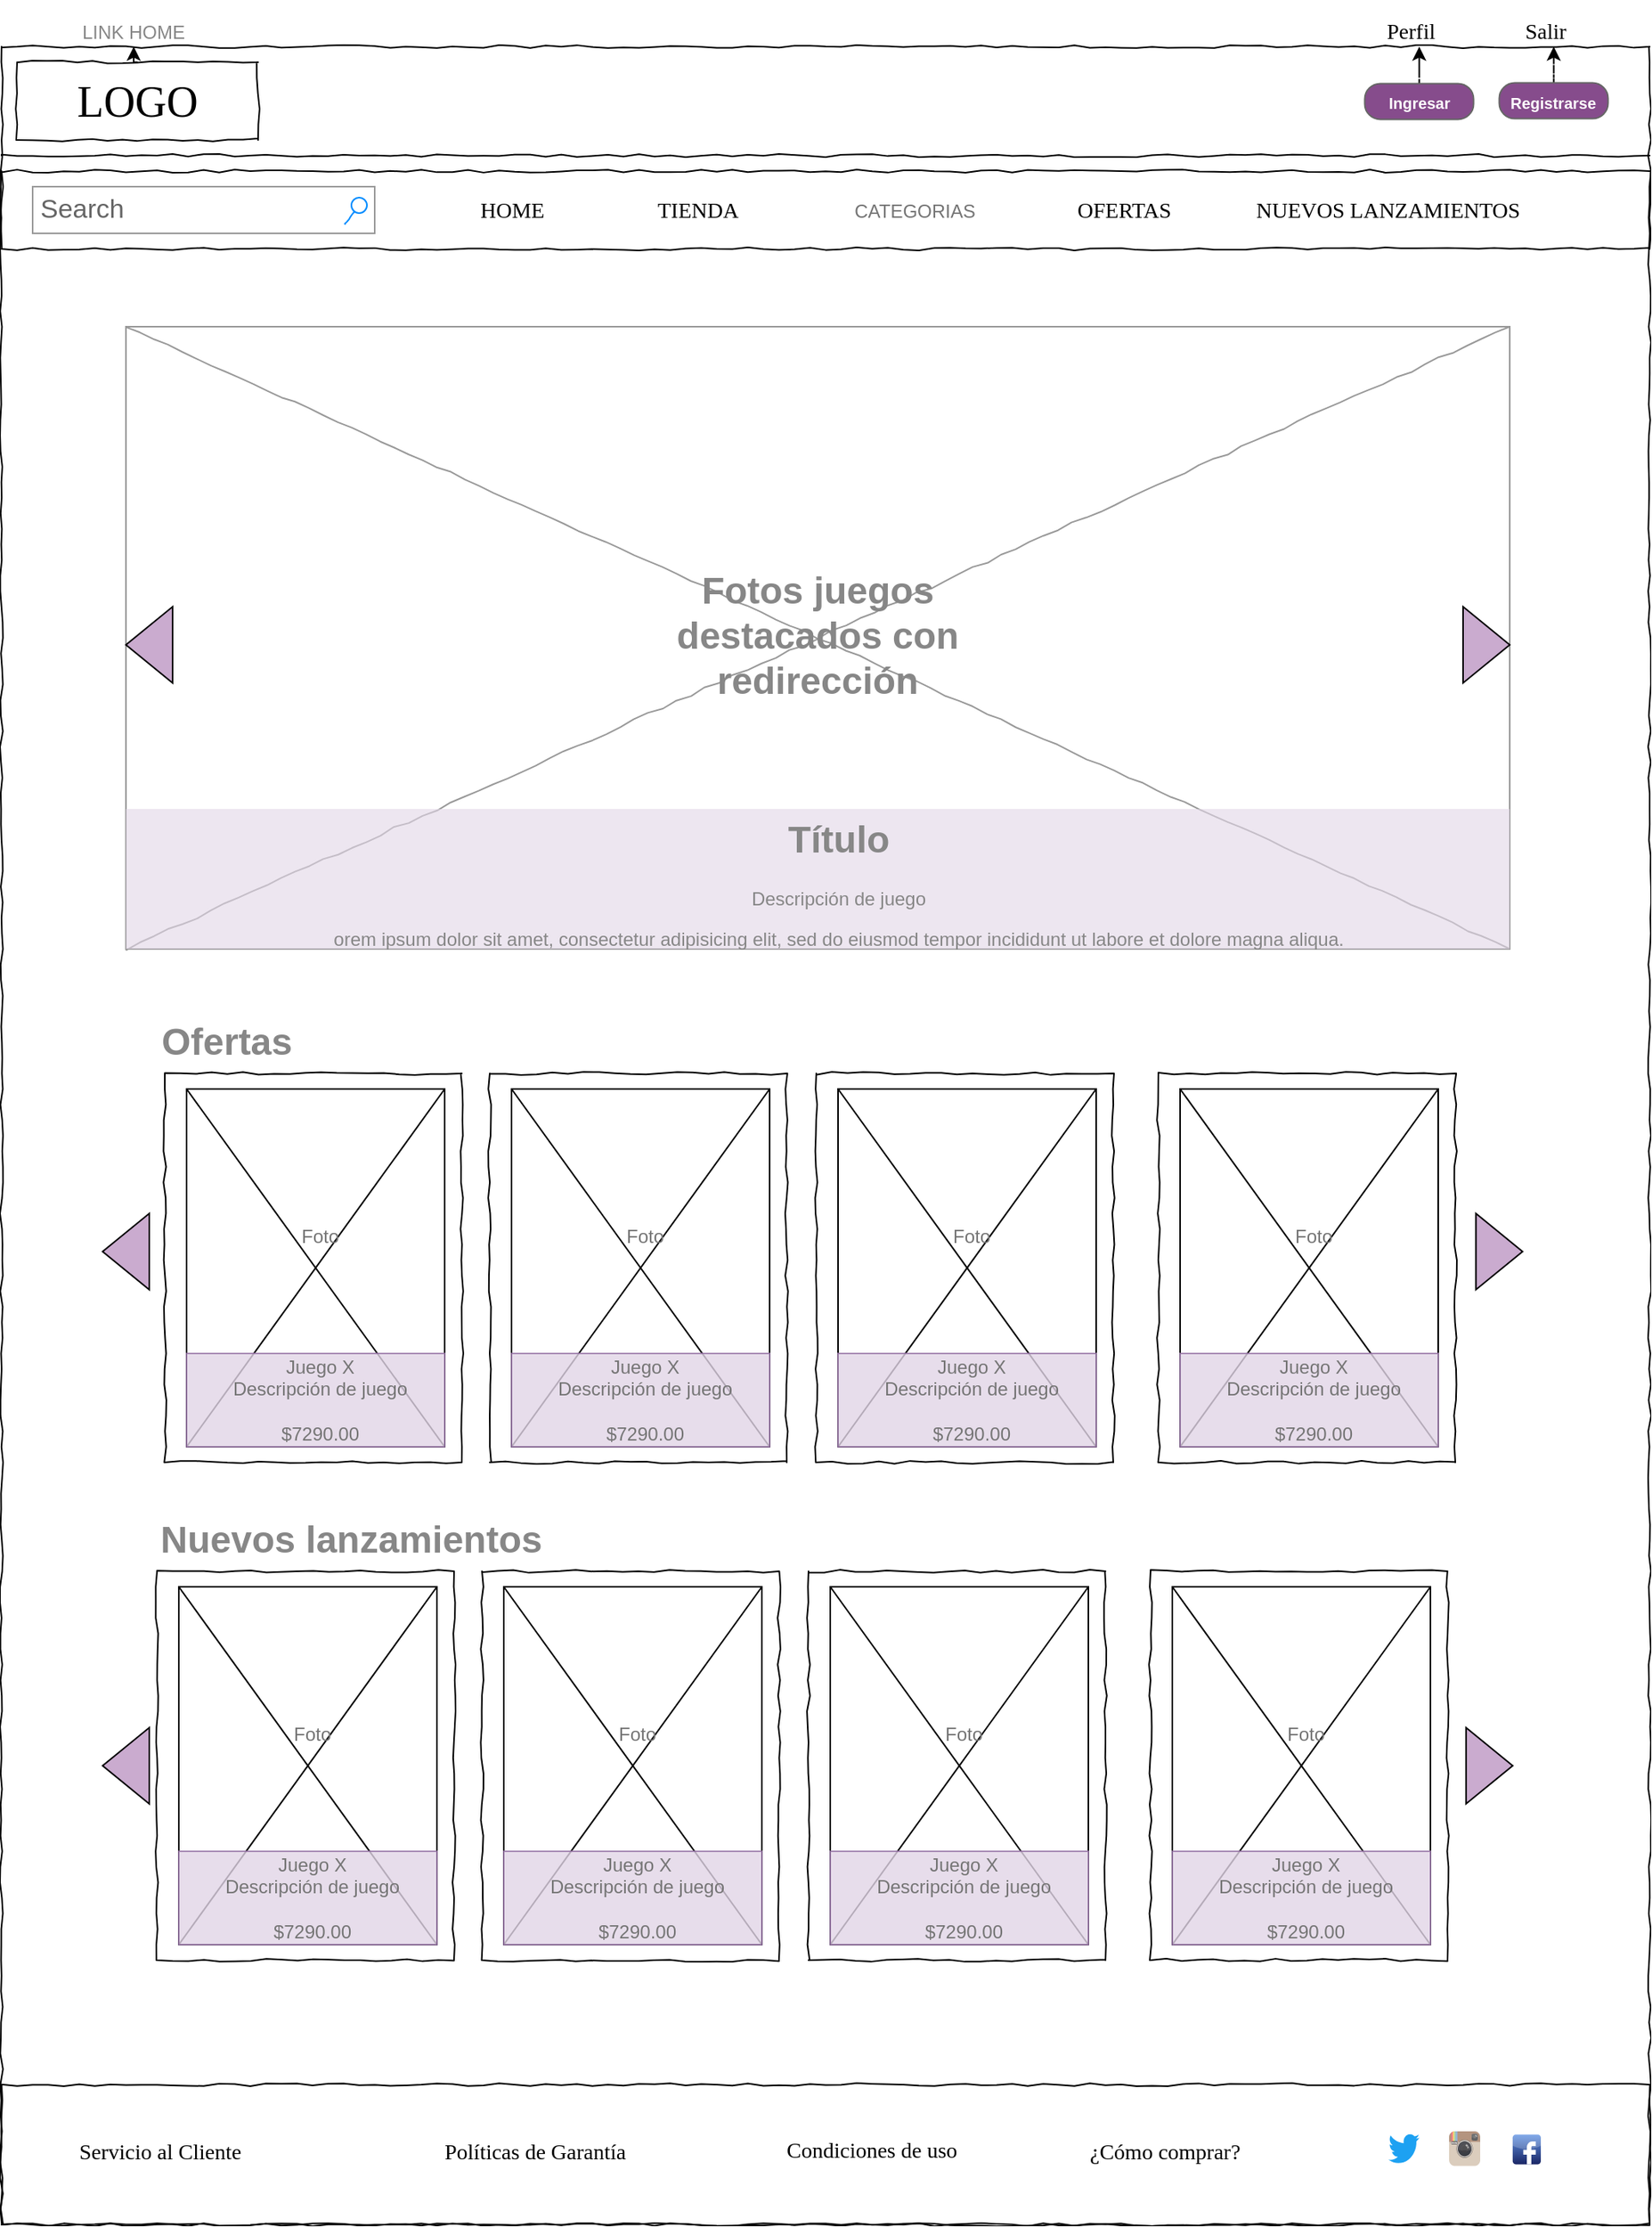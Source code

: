 <mxfile version="15.6.6" type="device" pages="8"><diagram id="98qnNcZl1wB-371TMVH-" name="Página-1"><mxGraphModel dx="-732" dy="-418" grid="1" gridSize="10" guides="1" tooltips="1" connect="1" arrows="1" fold="1" page="1" pageScale="1" pageWidth="1600" pageHeight="900" math="0" shadow="0"><root><mxCell id="0"/><mxCell id="1" parent="0"/><mxCell id="hsdNiI2p0fDHlCGQyc8V-1" value="" style="whiteSpace=wrap;html=1;rounded=0;shadow=0;labelBackgroundColor=none;strokeColor=#000000;strokeWidth=1;fillColor=none;fontFamily=Verdana;fontSize=12;fontColor=#000000;align=center;comic=1;movable=0;" vertex="1" parent="1"><mxGeometry x="1794.0" y="1409.0" width="1060" height="1400" as="geometry"/></mxCell><mxCell id="hsdNiI2p0fDHlCGQyc8V-2" value="LOGO" style="whiteSpace=wrap;html=1;rounded=0;shadow=0;labelBackgroundColor=none;strokeWidth=1;fontFamily=Verdana;fontSize=28;align=center;comic=1;" vertex="1" parent="1"><mxGeometry x="1804.0" y="1419.0" width="155" height="50" as="geometry"/></mxCell><mxCell id="hsdNiI2p0fDHlCGQyc8V-3" value="Search" style="strokeWidth=1;shadow=0;dashed=0;align=center;html=1;shape=mxgraph.mockup.forms.searchBox;strokeColor=#999999;mainText=;strokeColor2=#008cff;fontColor=#666666;fontSize=17;align=left;spacingLeft=3;rounded=0;labelBackgroundColor=none;comic=1;" vertex="1" parent="1"><mxGeometry x="1814.0" y="1499.0" width="220" height="30" as="geometry"/></mxCell><mxCell id="hsdNiI2p0fDHlCGQyc8V-4" value="Perfil" style="text;html=1;points=[];align=left;verticalAlign=top;spacingTop=-4;fontSize=14;fontFamily=Verdana" vertex="1" parent="1"><mxGeometry x="2683.25" y="1389.0" width="45" height="20" as="geometry"/></mxCell><mxCell id="hsdNiI2p0fDHlCGQyc8V-5" value="Salir" style="text;html=1;points=[];align=left;verticalAlign=top;spacingTop=-4;fontSize=14;fontFamily=Verdana" vertex="1" parent="1"><mxGeometry x="2772.25" y="1389.0" width="40" height="20" as="geometry"/></mxCell><mxCell id="hsdNiI2p0fDHlCGQyc8V-6" value="" style="line;strokeWidth=1;html=1;rounded=0;shadow=0;labelBackgroundColor=none;fillColor=none;fontFamily=Verdana;fontSize=14;fontColor=#000000;align=center;comic=1;" vertex="1" parent="1"><mxGeometry x="1794.0" y="1439.0" width="1060" height="80" as="geometry"/></mxCell><mxCell id="hsdNiI2p0fDHlCGQyc8V-7" value="" style="whiteSpace=wrap;html=1;rounded=0;shadow=0;labelBackgroundColor=none;strokeWidth=1;fillColor=none;fontFamily=Verdana;fontSize=12;align=center;comic=1;" vertex="1" parent="1"><mxGeometry x="1794.0" y="1489.0" width="1060" height="50" as="geometry"/></mxCell><mxCell id="hsdNiI2p0fDHlCGQyc8V-8" value="HOME" style="text;html=1;points=[];align=left;verticalAlign=top;spacingTop=-4;fontSize=14;fontFamily=Verdana" vertex="1" parent="1"><mxGeometry x="2100.0" y="1504.0" width="60" height="20" as="geometry"/></mxCell><mxCell id="hsdNiI2p0fDHlCGQyc8V-9" value="TIENDA" style="text;html=1;points=[];align=left;verticalAlign=top;spacingTop=-4;fontSize=14;fontFamily=Verdana" vertex="1" parent="1"><mxGeometry x="2214.0" y="1504.0" width="60" height="20" as="geometry"/></mxCell><mxCell id="hsdNiI2p0fDHlCGQyc8V-10" value="OFERTAS" style="text;html=1;points=[];align=left;verticalAlign=top;spacingTop=-4;fontSize=14;fontFamily=Verdana" vertex="1" parent="1"><mxGeometry x="2484.0" y="1504.0" width="60" height="20" as="geometry"/></mxCell><mxCell id="hsdNiI2p0fDHlCGQyc8V-11" value="" style="verticalLabelPosition=bottom;shadow=0;dashed=0;align=center;html=1;verticalAlign=top;strokeWidth=1;shape=mxgraph.mockup.graphics.simpleIcon;strokeColor=#999999;rounded=0;labelBackgroundColor=none;fontFamily=Verdana;fontSize=14;fontColor=#000000;comic=1;" vertex="1" parent="1"><mxGeometry x="1874.0" y="1589.0" width="890" height="400" as="geometry"/></mxCell><mxCell id="hsdNiI2p0fDHlCGQyc8V-12" value="" style="whiteSpace=wrap;html=1;rounded=0;shadow=0;labelBackgroundColor=none;strokeWidth=1;fillColor=none;fontFamily=Verdana;fontSize=12;align=center;comic=1;" vertex="1" parent="1"><mxGeometry x="1794.0" y="2719.0" width="1060" height="90" as="geometry"/></mxCell><mxCell id="hsdNiI2p0fDHlCGQyc8V-13" value="" style="triangle;whiteSpace=wrap;html=1;fillColor=#CAABCF;strokeColor=#000000;" vertex="1" parent="1"><mxGeometry x="2734.0" y="1769.0" width="30" height="49" as="geometry"/></mxCell><mxCell id="hsdNiI2p0fDHlCGQyc8V-14" value="" style="triangle;whiteSpace=wrap;html=1;rotation=-180;fillColor=#CAABCF;" vertex="1" parent="1"><mxGeometry x="1874.0" y="1769.0" width="30" height="49" as="geometry"/></mxCell><mxCell id="hsdNiI2p0fDHlCGQyc8V-15" value="&lt;h1&gt;&lt;font color=&quot;#878787&quot;&gt;Fotos juegos destacados con redirección&lt;/font&gt;&lt;/h1&gt;" style="text;html=1;strokeColor=none;fillColor=none;spacing=5;spacingTop=-20;whiteSpace=wrap;overflow=hidden;rounded=0;align=center;" vertex="1" parent="1"><mxGeometry x="2224.0" y="1739.0" width="190" height="91" as="geometry"/></mxCell><mxCell id="hsdNiI2p0fDHlCGQyc8V-16" value="" style="edgeStyle=orthogonalEdgeStyle;rounded=0;orthogonalLoop=1;jettySize=auto;html=1;fontColor=#757575;dashed=1;" edge="1" parent="1" source="hsdNiI2p0fDHlCGQyc8V-17" target="hsdNiI2p0fDHlCGQyc8V-4"><mxGeometry relative="1" as="geometry"/></mxCell><mxCell id="hsdNiI2p0fDHlCGQyc8V-17" value="&lt;font size=&quot;1&quot;&gt;Ingresar&lt;/font&gt;" style="strokeWidth=1;shadow=0;dashed=0;align=center;html=1;shape=mxgraph.mockup.buttons.button;strokeColor=#666666;fontColor=#ffffff;mainText=;buttonStyle=round;fontSize=17;fontStyle=1;fillColor=#864C8C;whiteSpace=wrap;rounded=0;glass=0;sketch=0;" vertex="1" parent="1"><mxGeometry x="2670.75" y="1432.7" width="70" height="23" as="geometry"/></mxCell><mxCell id="hsdNiI2p0fDHlCGQyc8V-18" value="" style="edgeStyle=orthogonalEdgeStyle;rounded=0;orthogonalLoop=1;jettySize=auto;html=1;fontColor=#757575;dashed=1;" edge="1" parent="1" source="hsdNiI2p0fDHlCGQyc8V-19" target="hsdNiI2p0fDHlCGQyc8V-5"><mxGeometry relative="1" as="geometry"/></mxCell><mxCell id="hsdNiI2p0fDHlCGQyc8V-19" value="&lt;font size=&quot;1&quot;&gt;Registrarse&lt;/font&gt;" style="strokeWidth=1;shadow=0;dashed=0;align=center;html=1;shape=mxgraph.mockup.buttons.button;strokeColor=#666666;fontColor=#ffffff;mainText=;buttonStyle=round;fontSize=17;fontStyle=1;fillColor=#864C8C;whiteSpace=wrap;rounded=0;glass=0;sketch=0;" vertex="1" parent="1"><mxGeometry x="2757.25" y="1432.3" width="70" height="23" as="geometry"/></mxCell><mxCell id="hsdNiI2p0fDHlCGQyc8V-20" value="" style="dashed=0;outlineConnect=0;html=1;align=center;labelPosition=center;verticalLabelPosition=bottom;verticalAlign=top;shape=mxgraph.weblogos.twitter;fillColor=#1DA1F2;strokeColor=none;rounded=0;shadow=0;glass=0;sketch=0;" vertex="1" parent="1"><mxGeometry x="2686.0" y="2750.2" width="20" height="20" as="geometry"/></mxCell><mxCell id="hsdNiI2p0fDHlCGQyc8V-21" value="" style="dashed=0;outlineConnect=0;html=1;align=center;labelPosition=center;verticalLabelPosition=bottom;verticalAlign=top;shape=mxgraph.weblogos.instagram;fillColor=#6FC0E4;gradientColor=#1E305B;rounded=0;shadow=0;glass=0;sketch=0;" vertex="1" parent="1"><mxGeometry x="2725.0" y="2749.0" width="20" height="22.2" as="geometry"/></mxCell><mxCell id="hsdNiI2p0fDHlCGQyc8V-22" value="" style="dashed=0;outlineConnect=0;html=1;align=center;labelPosition=center;verticalLabelPosition=bottom;verticalAlign=top;shape=mxgraph.webicons.facebook;fillColor=#6294E4;gradientColor=#1A2665;rounded=0;shadow=0;glass=0;sketch=0;" vertex="1" parent="1"><mxGeometry x="2765.9" y="2751.1" width="18.1" height="19.1" as="geometry"/></mxCell><mxCell id="hsdNiI2p0fDHlCGQyc8V-23" value="Servicio al Cliente" style="text;html=1;points=[];align=left;verticalAlign=top;spacingTop=-4;fontSize=14;fontFamily=Verdana" vertex="1" parent="1"><mxGeometry x="1841.75" y="2752.2" width="170" height="20" as="geometry"/></mxCell><mxCell id="hsdNiI2p0fDHlCGQyc8V-24" value="Políticas de Garantía" style="text;html=1;points=[];align=left;verticalAlign=top;spacingTop=-4;fontSize=14;fontFamily=Verdana" vertex="1" parent="1"><mxGeometry x="2076.75" y="2752.2" width="170" height="20" as="geometry"/></mxCell><mxCell id="hsdNiI2p0fDHlCGQyc8V-25" value="Condiciones de uso" style="text;html=1;points=[];align=left;verticalAlign=top;spacingTop=-4;fontSize=14;fontFamily=Verdana" vertex="1" parent="1"><mxGeometry x="2296.75" y="2751.2" width="170" height="20" as="geometry"/></mxCell><mxCell id="hsdNiI2p0fDHlCGQyc8V-26" value="¿Cómo comprar?" style="text;html=1;points=[];align=left;verticalAlign=top;spacingTop=-4;fontSize=14;fontFamily=Verdana" vertex="1" parent="1"><mxGeometry x="2491.75" y="2752.2" width="170" height="20" as="geometry"/></mxCell><mxCell id="hsdNiI2p0fDHlCGQyc8V-27" value="NUEVOS LANZAMIENTOS" style="text;html=1;points=[];align=left;verticalAlign=top;spacingTop=-4;fontSize=14;fontFamily=Verdana" vertex="1" parent="1"><mxGeometry x="2599.0" y="1504.0" width="185" height="20" as="geometry"/></mxCell><mxCell id="hsdNiI2p0fDHlCGQyc8V-28" value="" style="edgeStyle=orthogonalEdgeStyle;rounded=0;orthogonalLoop=1;jettySize=auto;html=1;fontColor=#757575;exitX=0.5;exitY=0;exitDx=0;exitDy=0;entryX=0.5;entryY=1;entryDx=0;entryDy=0;" edge="1" parent="1" source="hsdNiI2p0fDHlCGQyc8V-2" target="hsdNiI2p0fDHlCGQyc8V-29"><mxGeometry relative="1" as="geometry"><mxPoint x="2715.765" y="1442.7" as="sourcePoint"/><mxPoint x="1914.0" y="1369.0" as="targetPoint"/></mxGeometry></mxCell><mxCell id="hsdNiI2p0fDHlCGQyc8V-29" value="&lt;br&gt;LINK HOME&lt;br&gt;&lt;h1&gt;&lt;/h1&gt;" style="text;html=1;strokeColor=none;fillColor=none;spacing=5;spacingTop=-20;whiteSpace=wrap;overflow=hidden;rounded=0;fontColor=#878787;align=center;" vertex="1" parent="1"><mxGeometry x="1834.0" y="1389.0" width="90" height="20" as="geometry"/></mxCell><mxCell id="hsdNiI2p0fDHlCGQyc8V-30" value="CATEGORIAS" style="swimlane;fontStyle=0;childLayout=stackLayout;horizontal=1;startSize=30;horizontalStack=0;resizeParent=1;resizeParentMax=0;resizeLast=0;collapsible=1;marginBottom=0;rounded=0;shadow=0;glass=0;sketch=0;fontColor=#757575;gradientDirection=south;align=center;opacity=80;strokeColor=none;fillColor=none;" vertex="1" collapsed="1" parent="1"><mxGeometry x="2314.0" y="1499.0" width="135" height="30" as="geometry"><mxRectangle x="540" y="110" width="140" height="120" as="alternateBounds"/></mxGeometry></mxCell><mxCell id="hsdNiI2p0fDHlCGQyc8V-31" value="Categoria 1" style="text;strokeColor=none;fillColor=none;align=left;verticalAlign=middle;spacingLeft=4;spacingRight=4;overflow=hidden;points=[[0,0.5],[1,0.5]];portConstraint=eastwest;rotatable=0;rounded=0;shadow=0;glass=0;sketch=0;fontColor=#757575;opacity=80;" vertex="1" parent="hsdNiI2p0fDHlCGQyc8V-30"><mxGeometry y="30" width="135" height="30" as="geometry"/></mxCell><mxCell id="hsdNiI2p0fDHlCGQyc8V-32" value="Categoria 2" style="text;strokeColor=none;fillColor=none;align=left;verticalAlign=middle;spacingLeft=4;spacingRight=4;overflow=hidden;points=[[0,0.5],[1,0.5]];portConstraint=eastwest;rotatable=0;rounded=0;shadow=0;glass=0;sketch=0;fontColor=#757575;opacity=80;" vertex="1" parent="hsdNiI2p0fDHlCGQyc8V-30"><mxGeometry y="60" width="135" height="30" as="geometry"/></mxCell><mxCell id="hsdNiI2p0fDHlCGQyc8V-33" value="Categoria 3" style="text;strokeColor=none;fillColor=none;align=left;verticalAlign=middle;spacingLeft=4;spacingRight=4;overflow=hidden;points=[[0,0.5],[1,0.5]];portConstraint=eastwest;rotatable=0;rounded=0;shadow=0;glass=0;sketch=0;fontColor=#757575;opacity=80;" vertex="1" parent="hsdNiI2p0fDHlCGQyc8V-30"><mxGeometry y="90" width="135" height="30" as="geometry"/></mxCell><mxCell id="hsdNiI2p0fDHlCGQyc8V-34" value="" style="group" vertex="1" connectable="0" parent="1"><mxGeometry x="1899.0" y="2069.0" width="191" height="250" as="geometry"/></mxCell><mxCell id="hsdNiI2p0fDHlCGQyc8V-35" value="" style="whiteSpace=wrap;html=1;rounded=0;shadow=0;labelBackgroundColor=none;strokeWidth=1;fillColor=none;fontFamily=Verdana;fontSize=12;align=center;comic=1;" vertex="1" parent="hsdNiI2p0fDHlCGQyc8V-34"><mxGeometry width="191" height="250" as="geometry"/></mxCell><mxCell id="hsdNiI2p0fDHlCGQyc8V-36" value="" style="rounded=0;whiteSpace=wrap;html=1;fontColor=#878787;align=center;" vertex="1" parent="hsdNiI2p0fDHlCGQyc8V-34"><mxGeometry x="14" y="10" width="166" height="230" as="geometry"/></mxCell><mxCell id="hsdNiI2p0fDHlCGQyc8V-37" value="" style="endArrow=none;html=1;rounded=0;fontColor=#878787;exitX=0;exitY=1;exitDx=0;exitDy=0;entryX=1;entryY=0;entryDx=0;entryDy=0;startArrow=none;" edge="1" parent="hsdNiI2p0fDHlCGQyc8V-34" source="hsdNiI2p0fDHlCGQyc8V-36" target="hsdNiI2p0fDHlCGQyc8V-36"><mxGeometry width="50" height="50" relative="1" as="geometry"><mxPoint x="114" y="130" as="sourcePoint"/><mxPoint x="164" y="80" as="targetPoint"/></mxGeometry></mxCell><mxCell id="hsdNiI2p0fDHlCGQyc8V-38" value="" style="endArrow=none;html=1;rounded=0;fontColor=#878787;entryX=0;entryY=0;entryDx=0;entryDy=0;exitX=1;exitY=1;exitDx=0;exitDy=0;" edge="1" parent="hsdNiI2p0fDHlCGQyc8V-34" source="hsdNiI2p0fDHlCGQyc8V-36" target="hsdNiI2p0fDHlCGQyc8V-36"><mxGeometry width="50" height="50" relative="1" as="geometry"><mxPoint x="114" y="130" as="sourcePoint"/><mxPoint x="164" y="80" as="targetPoint"/></mxGeometry></mxCell><mxCell id="hsdNiI2p0fDHlCGQyc8V-39" value="" style="rounded=0;whiteSpace=wrap;html=1;align=center;fillColor=#e1d5e7;strokeColor=#9673a6;glass=0;sketch=0;shadow=0;fillOpacity=100;opacity=80;gradientDirection=south;" vertex="1" parent="hsdNiI2p0fDHlCGQyc8V-34"><mxGeometry x="14" y="180" width="166" height="60" as="geometry"/></mxCell><mxCell id="hsdNiI2p0fDHlCGQyc8V-40" value="&lt;font color=&quot;#757575&quot;&gt;Juego X&lt;br&gt;Descripción de juego&lt;br&gt;&lt;br&gt;$7290.00&lt;/font&gt;" style="text;spacingTop=-5;whiteSpace=wrap;html=1;align=center;fontSize=12;fontFamily=Helvetica;fillColor=none;strokeColor=none;rounded=0;shadow=0;glass=0;sketch=0;" vertex="1" parent="hsdNiI2p0fDHlCGQyc8V-34"><mxGeometry x="20" y="180" width="160" height="60" as="geometry"/></mxCell><mxCell id="hsdNiI2p0fDHlCGQyc8V-41" value="&lt;font color=&quot;#757575&quot;&gt;Foto&lt;/font&gt;" style="text;spacingTop=-5;whiteSpace=wrap;html=1;align=center;fontSize=12;fontFamily=Helvetica;fillColor=none;strokeColor=none;rounded=0;shadow=0;glass=0;sketch=0;" vertex="1" parent="hsdNiI2p0fDHlCGQyc8V-34"><mxGeometry x="75" y="96" width="50" height="22" as="geometry"/></mxCell><mxCell id="hsdNiI2p0fDHlCGQyc8V-42" value="" style="group" vertex="1" connectable="0" parent="1"><mxGeometry x="2108.0" y="2069.0" width="191" height="250" as="geometry"/></mxCell><mxCell id="hsdNiI2p0fDHlCGQyc8V-43" value="" style="whiteSpace=wrap;html=1;rounded=0;shadow=0;labelBackgroundColor=none;strokeWidth=1;fillColor=none;fontFamily=Verdana;fontSize=12;align=center;comic=1;" vertex="1" parent="hsdNiI2p0fDHlCGQyc8V-42"><mxGeometry width="191" height="250" as="geometry"/></mxCell><mxCell id="hsdNiI2p0fDHlCGQyc8V-44" value="" style="rounded=0;whiteSpace=wrap;html=1;fontColor=#878787;align=center;" vertex="1" parent="hsdNiI2p0fDHlCGQyc8V-42"><mxGeometry x="14" y="10" width="166" height="230" as="geometry"/></mxCell><mxCell id="hsdNiI2p0fDHlCGQyc8V-45" value="" style="endArrow=none;html=1;rounded=0;fontColor=#878787;exitX=0;exitY=1;exitDx=0;exitDy=0;entryX=1;entryY=0;entryDx=0;entryDy=0;startArrow=none;" edge="1" parent="hsdNiI2p0fDHlCGQyc8V-42" source="hsdNiI2p0fDHlCGQyc8V-44" target="hsdNiI2p0fDHlCGQyc8V-44"><mxGeometry width="50" height="50" relative="1" as="geometry"><mxPoint x="114" y="130" as="sourcePoint"/><mxPoint x="164" y="80" as="targetPoint"/></mxGeometry></mxCell><mxCell id="hsdNiI2p0fDHlCGQyc8V-46" value="" style="endArrow=none;html=1;rounded=0;fontColor=#878787;entryX=0;entryY=0;entryDx=0;entryDy=0;exitX=1;exitY=1;exitDx=0;exitDy=0;" edge="1" parent="hsdNiI2p0fDHlCGQyc8V-42" source="hsdNiI2p0fDHlCGQyc8V-44" target="hsdNiI2p0fDHlCGQyc8V-44"><mxGeometry width="50" height="50" relative="1" as="geometry"><mxPoint x="114" y="130" as="sourcePoint"/><mxPoint x="164" y="80" as="targetPoint"/></mxGeometry></mxCell><mxCell id="hsdNiI2p0fDHlCGQyc8V-47" value="" style="rounded=0;whiteSpace=wrap;html=1;align=center;fillColor=#e1d5e7;strokeColor=#9673a6;glass=0;sketch=0;shadow=0;fillOpacity=100;opacity=80;gradientDirection=south;" vertex="1" parent="hsdNiI2p0fDHlCGQyc8V-42"><mxGeometry x="14" y="180" width="166" height="60" as="geometry"/></mxCell><mxCell id="hsdNiI2p0fDHlCGQyc8V-48" value="&lt;font color=&quot;#757575&quot;&gt;Juego X&lt;br&gt;Descripción de juego&lt;br&gt;&lt;br&gt;$7290.00&lt;/font&gt;" style="text;spacingTop=-5;whiteSpace=wrap;html=1;align=center;fontSize=12;fontFamily=Helvetica;fillColor=none;strokeColor=none;rounded=0;shadow=0;glass=0;sketch=0;" vertex="1" parent="hsdNiI2p0fDHlCGQyc8V-42"><mxGeometry x="20" y="180" width="160" height="60" as="geometry"/></mxCell><mxCell id="hsdNiI2p0fDHlCGQyc8V-49" value="&lt;font color=&quot;#757575&quot;&gt;Foto&lt;/font&gt;" style="text;spacingTop=-5;whiteSpace=wrap;html=1;align=center;fontSize=12;fontFamily=Helvetica;fillColor=none;strokeColor=none;rounded=0;shadow=0;glass=0;sketch=0;" vertex="1" parent="hsdNiI2p0fDHlCGQyc8V-42"><mxGeometry x="75" y="96" width="50" height="22" as="geometry"/></mxCell><mxCell id="hsdNiI2p0fDHlCGQyc8V-50" value="" style="group" vertex="1" connectable="0" parent="1"><mxGeometry x="2318.0" y="2069.0" width="191" height="250" as="geometry"/></mxCell><mxCell id="hsdNiI2p0fDHlCGQyc8V-51" value="" style="whiteSpace=wrap;html=1;rounded=0;shadow=0;labelBackgroundColor=none;strokeWidth=1;fillColor=none;fontFamily=Verdana;fontSize=12;align=center;comic=1;" vertex="1" parent="hsdNiI2p0fDHlCGQyc8V-50"><mxGeometry width="191" height="250" as="geometry"/></mxCell><mxCell id="hsdNiI2p0fDHlCGQyc8V-52" value="" style="rounded=0;whiteSpace=wrap;html=1;fontColor=#878787;align=center;" vertex="1" parent="hsdNiI2p0fDHlCGQyc8V-50"><mxGeometry x="14" y="10" width="166" height="230" as="geometry"/></mxCell><mxCell id="hsdNiI2p0fDHlCGQyc8V-53" value="" style="endArrow=none;html=1;rounded=0;fontColor=#878787;exitX=0;exitY=1;exitDx=0;exitDy=0;entryX=1;entryY=0;entryDx=0;entryDy=0;startArrow=none;" edge="1" parent="hsdNiI2p0fDHlCGQyc8V-50" source="hsdNiI2p0fDHlCGQyc8V-52" target="hsdNiI2p0fDHlCGQyc8V-52"><mxGeometry width="50" height="50" relative="1" as="geometry"><mxPoint x="114" y="130" as="sourcePoint"/><mxPoint x="164" y="80" as="targetPoint"/></mxGeometry></mxCell><mxCell id="hsdNiI2p0fDHlCGQyc8V-54" value="" style="endArrow=none;html=1;rounded=0;fontColor=#878787;entryX=0;entryY=0;entryDx=0;entryDy=0;exitX=1;exitY=1;exitDx=0;exitDy=0;" edge="1" parent="hsdNiI2p0fDHlCGQyc8V-50" source="hsdNiI2p0fDHlCGQyc8V-52" target="hsdNiI2p0fDHlCGQyc8V-52"><mxGeometry width="50" height="50" relative="1" as="geometry"><mxPoint x="114" y="130" as="sourcePoint"/><mxPoint x="164" y="80" as="targetPoint"/></mxGeometry></mxCell><mxCell id="hsdNiI2p0fDHlCGQyc8V-55" value="" style="rounded=0;whiteSpace=wrap;html=1;align=center;fillColor=#e1d5e7;strokeColor=#9673a6;glass=0;sketch=0;shadow=0;fillOpacity=100;opacity=80;gradientDirection=south;" vertex="1" parent="hsdNiI2p0fDHlCGQyc8V-50"><mxGeometry x="14" y="180" width="166" height="60" as="geometry"/></mxCell><mxCell id="hsdNiI2p0fDHlCGQyc8V-56" value="&lt;font color=&quot;#757575&quot;&gt;Juego X&lt;br&gt;Descripción de juego&lt;br&gt;&lt;br&gt;$7290.00&lt;/font&gt;" style="text;spacingTop=-5;whiteSpace=wrap;html=1;align=center;fontSize=12;fontFamily=Helvetica;fillColor=none;strokeColor=none;rounded=0;shadow=0;glass=0;sketch=0;" vertex="1" parent="hsdNiI2p0fDHlCGQyc8V-50"><mxGeometry x="20" y="180" width="160" height="60" as="geometry"/></mxCell><mxCell id="hsdNiI2p0fDHlCGQyc8V-57" value="&lt;font color=&quot;#757575&quot;&gt;Foto&lt;/font&gt;" style="text;spacingTop=-5;whiteSpace=wrap;html=1;align=center;fontSize=12;fontFamily=Helvetica;fillColor=none;strokeColor=none;rounded=0;shadow=0;glass=0;sketch=0;" vertex="1" parent="hsdNiI2p0fDHlCGQyc8V-50"><mxGeometry x="75" y="96" width="50" height="22" as="geometry"/></mxCell><mxCell id="hsdNiI2p0fDHlCGQyc8V-58" value="" style="group" vertex="1" connectable="0" parent="1"><mxGeometry x="2538.0" y="2069.0" width="191" height="250" as="geometry"/></mxCell><mxCell id="hsdNiI2p0fDHlCGQyc8V-59" value="" style="whiteSpace=wrap;html=1;rounded=0;shadow=0;labelBackgroundColor=none;strokeWidth=1;fillColor=none;fontFamily=Verdana;fontSize=12;align=center;comic=1;" vertex="1" parent="hsdNiI2p0fDHlCGQyc8V-58"><mxGeometry width="191" height="250" as="geometry"/></mxCell><mxCell id="hsdNiI2p0fDHlCGQyc8V-60" value="" style="rounded=0;whiteSpace=wrap;html=1;fontColor=#878787;align=center;" vertex="1" parent="hsdNiI2p0fDHlCGQyc8V-58"><mxGeometry x="14" y="10" width="166" height="230" as="geometry"/></mxCell><mxCell id="hsdNiI2p0fDHlCGQyc8V-61" value="" style="endArrow=none;html=1;rounded=0;fontColor=#878787;exitX=0;exitY=1;exitDx=0;exitDy=0;entryX=1;entryY=0;entryDx=0;entryDy=0;startArrow=none;" edge="1" parent="hsdNiI2p0fDHlCGQyc8V-58" source="hsdNiI2p0fDHlCGQyc8V-60" target="hsdNiI2p0fDHlCGQyc8V-60"><mxGeometry width="50" height="50" relative="1" as="geometry"><mxPoint x="114" y="130" as="sourcePoint"/><mxPoint x="164" y="80" as="targetPoint"/></mxGeometry></mxCell><mxCell id="hsdNiI2p0fDHlCGQyc8V-62" value="" style="endArrow=none;html=1;rounded=0;fontColor=#878787;entryX=0;entryY=0;entryDx=0;entryDy=0;exitX=1;exitY=1;exitDx=0;exitDy=0;" edge="1" parent="hsdNiI2p0fDHlCGQyc8V-58" source="hsdNiI2p0fDHlCGQyc8V-60" target="hsdNiI2p0fDHlCGQyc8V-60"><mxGeometry width="50" height="50" relative="1" as="geometry"><mxPoint x="114" y="130" as="sourcePoint"/><mxPoint x="164" y="80" as="targetPoint"/></mxGeometry></mxCell><mxCell id="hsdNiI2p0fDHlCGQyc8V-63" value="" style="rounded=0;whiteSpace=wrap;html=1;align=center;fillColor=#e1d5e7;strokeColor=#9673a6;glass=0;sketch=0;shadow=0;fillOpacity=100;opacity=80;gradientDirection=south;" vertex="1" parent="hsdNiI2p0fDHlCGQyc8V-58"><mxGeometry x="14" y="180" width="166" height="60" as="geometry"/></mxCell><mxCell id="hsdNiI2p0fDHlCGQyc8V-64" value="&lt;font color=&quot;#757575&quot;&gt;Juego X&lt;br&gt;Descripción de juego&lt;br&gt;&lt;br&gt;$7290.00&lt;/font&gt;" style="text;spacingTop=-5;whiteSpace=wrap;html=1;align=center;fontSize=12;fontFamily=Helvetica;fillColor=none;strokeColor=none;rounded=0;shadow=0;glass=0;sketch=0;" vertex="1" parent="hsdNiI2p0fDHlCGQyc8V-58"><mxGeometry x="20" y="180" width="160" height="60" as="geometry"/></mxCell><mxCell id="hsdNiI2p0fDHlCGQyc8V-65" value="&lt;font color=&quot;#757575&quot;&gt;Foto&lt;/font&gt;" style="text;spacingTop=-5;whiteSpace=wrap;html=1;align=center;fontSize=12;fontFamily=Helvetica;fillColor=none;strokeColor=none;rounded=0;shadow=0;glass=0;sketch=0;" vertex="1" parent="hsdNiI2p0fDHlCGQyc8V-58"><mxGeometry x="75" y="96" width="50" height="22" as="geometry"/></mxCell><mxCell id="hsdNiI2p0fDHlCGQyc8V-66" value="&lt;h1&gt;&lt;font color=&quot;#878787&quot;&gt;Ofertas&lt;/font&gt;&lt;/h1&gt;" style="text;html=1;strokeColor=none;fillColor=none;spacing=5;spacingTop=-20;whiteSpace=wrap;overflow=hidden;rounded=0;align=center;" vertex="1" parent="1"><mxGeometry x="1859.0" y="2029.0" width="160" height="40" as="geometry"/></mxCell><mxCell id="hsdNiI2p0fDHlCGQyc8V-67" value="&lt;h1&gt;&lt;font color=&quot;#878787&quot;&gt;Nuevos lanzamientos&lt;/font&gt;&lt;/h1&gt;" style="text;html=1;strokeColor=none;fillColor=none;spacing=5;spacingTop=-20;whiteSpace=wrap;overflow=hidden;rounded=0;align=center;" vertex="1" parent="1"><mxGeometry x="1879.0" y="2349.0" width="280" height="40" as="geometry"/></mxCell><mxCell id="hsdNiI2p0fDHlCGQyc8V-68" value="" style="group" vertex="1" connectable="0" parent="1"><mxGeometry x="1894.0" y="2389.0" width="191" height="250" as="geometry"/></mxCell><mxCell id="hsdNiI2p0fDHlCGQyc8V-69" value="" style="whiteSpace=wrap;html=1;rounded=0;shadow=0;labelBackgroundColor=none;strokeWidth=1;fillColor=none;fontFamily=Verdana;fontSize=12;align=center;comic=1;" vertex="1" parent="hsdNiI2p0fDHlCGQyc8V-68"><mxGeometry width="191" height="250" as="geometry"/></mxCell><mxCell id="hsdNiI2p0fDHlCGQyc8V-70" value="" style="rounded=0;whiteSpace=wrap;html=1;fontColor=#878787;align=center;" vertex="1" parent="hsdNiI2p0fDHlCGQyc8V-68"><mxGeometry x="14" y="10" width="166" height="230" as="geometry"/></mxCell><mxCell id="hsdNiI2p0fDHlCGQyc8V-71" value="" style="endArrow=none;html=1;rounded=0;fontColor=#878787;exitX=0;exitY=1;exitDx=0;exitDy=0;entryX=1;entryY=0;entryDx=0;entryDy=0;startArrow=none;" edge="1" parent="hsdNiI2p0fDHlCGQyc8V-68" source="hsdNiI2p0fDHlCGQyc8V-70" target="hsdNiI2p0fDHlCGQyc8V-70"><mxGeometry width="50" height="50" relative="1" as="geometry"><mxPoint x="114" y="130" as="sourcePoint"/><mxPoint x="164" y="80" as="targetPoint"/></mxGeometry></mxCell><mxCell id="hsdNiI2p0fDHlCGQyc8V-72" value="" style="endArrow=none;html=1;rounded=0;fontColor=#878787;entryX=0;entryY=0;entryDx=0;entryDy=0;exitX=1;exitY=1;exitDx=0;exitDy=0;" edge="1" parent="hsdNiI2p0fDHlCGQyc8V-68" source="hsdNiI2p0fDHlCGQyc8V-70" target="hsdNiI2p0fDHlCGQyc8V-70"><mxGeometry width="50" height="50" relative="1" as="geometry"><mxPoint x="114" y="130" as="sourcePoint"/><mxPoint x="164" y="80" as="targetPoint"/></mxGeometry></mxCell><mxCell id="hsdNiI2p0fDHlCGQyc8V-73" value="" style="rounded=0;whiteSpace=wrap;html=1;align=center;fillColor=#e1d5e7;strokeColor=#9673a6;glass=0;sketch=0;shadow=0;fillOpacity=100;opacity=80;gradientDirection=south;" vertex="1" parent="hsdNiI2p0fDHlCGQyc8V-68"><mxGeometry x="14" y="180" width="166" height="60" as="geometry"/></mxCell><mxCell id="hsdNiI2p0fDHlCGQyc8V-74" value="&lt;font color=&quot;#757575&quot;&gt;Juego X&lt;br&gt;Descripción de juego&lt;br&gt;&lt;br&gt;$7290.00&lt;/font&gt;" style="text;spacingTop=-5;whiteSpace=wrap;html=1;align=center;fontSize=12;fontFamily=Helvetica;fillColor=none;strokeColor=none;rounded=0;shadow=0;glass=0;sketch=0;" vertex="1" parent="hsdNiI2p0fDHlCGQyc8V-68"><mxGeometry x="20" y="180" width="160" height="60" as="geometry"/></mxCell><mxCell id="hsdNiI2p0fDHlCGQyc8V-75" value="&lt;font color=&quot;#757575&quot;&gt;Foto&lt;/font&gt;" style="text;spacingTop=-5;whiteSpace=wrap;html=1;align=center;fontSize=12;fontFamily=Helvetica;fillColor=none;strokeColor=none;rounded=0;shadow=0;glass=0;sketch=0;" vertex="1" parent="hsdNiI2p0fDHlCGQyc8V-68"><mxGeometry x="75" y="96" width="50" height="22" as="geometry"/></mxCell><mxCell id="hsdNiI2p0fDHlCGQyc8V-76" value="" style="group" vertex="1" connectable="0" parent="1"><mxGeometry x="2103.0" y="2389.0" width="191" height="250" as="geometry"/></mxCell><mxCell id="hsdNiI2p0fDHlCGQyc8V-77" value="" style="whiteSpace=wrap;html=1;rounded=0;shadow=0;labelBackgroundColor=none;strokeWidth=1;fillColor=none;fontFamily=Verdana;fontSize=12;align=center;comic=1;" vertex="1" parent="hsdNiI2p0fDHlCGQyc8V-76"><mxGeometry width="191" height="250" as="geometry"/></mxCell><mxCell id="hsdNiI2p0fDHlCGQyc8V-78" value="" style="rounded=0;whiteSpace=wrap;html=1;fontColor=#878787;align=center;" vertex="1" parent="hsdNiI2p0fDHlCGQyc8V-76"><mxGeometry x="14" y="10" width="166" height="230" as="geometry"/></mxCell><mxCell id="hsdNiI2p0fDHlCGQyc8V-79" value="" style="endArrow=none;html=1;rounded=0;fontColor=#878787;exitX=0;exitY=1;exitDx=0;exitDy=0;entryX=1;entryY=0;entryDx=0;entryDy=0;startArrow=none;" edge="1" parent="hsdNiI2p0fDHlCGQyc8V-76" source="hsdNiI2p0fDHlCGQyc8V-78" target="hsdNiI2p0fDHlCGQyc8V-78"><mxGeometry width="50" height="50" relative="1" as="geometry"><mxPoint x="114" y="130" as="sourcePoint"/><mxPoint x="164" y="80" as="targetPoint"/></mxGeometry></mxCell><mxCell id="hsdNiI2p0fDHlCGQyc8V-80" value="" style="endArrow=none;html=1;rounded=0;fontColor=#878787;entryX=0;entryY=0;entryDx=0;entryDy=0;exitX=1;exitY=1;exitDx=0;exitDy=0;" edge="1" parent="hsdNiI2p0fDHlCGQyc8V-76" source="hsdNiI2p0fDHlCGQyc8V-78" target="hsdNiI2p0fDHlCGQyc8V-78"><mxGeometry width="50" height="50" relative="1" as="geometry"><mxPoint x="114" y="130" as="sourcePoint"/><mxPoint x="164" y="80" as="targetPoint"/></mxGeometry></mxCell><mxCell id="hsdNiI2p0fDHlCGQyc8V-81" value="" style="rounded=0;whiteSpace=wrap;html=1;align=center;fillColor=#e1d5e7;strokeColor=#9673a6;glass=0;sketch=0;shadow=0;fillOpacity=100;opacity=80;gradientDirection=south;" vertex="1" parent="hsdNiI2p0fDHlCGQyc8V-76"><mxGeometry x="14" y="180" width="166" height="60" as="geometry"/></mxCell><mxCell id="hsdNiI2p0fDHlCGQyc8V-82" value="&lt;font color=&quot;#757575&quot;&gt;Juego X&lt;br&gt;Descripción de juego&lt;br&gt;&lt;br&gt;$7290.00&lt;/font&gt;" style="text;spacingTop=-5;whiteSpace=wrap;html=1;align=center;fontSize=12;fontFamily=Helvetica;fillColor=none;strokeColor=none;rounded=0;shadow=0;glass=0;sketch=0;" vertex="1" parent="hsdNiI2p0fDHlCGQyc8V-76"><mxGeometry x="20" y="180" width="160" height="60" as="geometry"/></mxCell><mxCell id="hsdNiI2p0fDHlCGQyc8V-83" value="&lt;font color=&quot;#757575&quot;&gt;Foto&lt;/font&gt;" style="text;spacingTop=-5;whiteSpace=wrap;html=1;align=center;fontSize=12;fontFamily=Helvetica;fillColor=none;strokeColor=none;rounded=0;shadow=0;glass=0;sketch=0;" vertex="1" parent="hsdNiI2p0fDHlCGQyc8V-76"><mxGeometry x="75" y="96" width="50" height="22" as="geometry"/></mxCell><mxCell id="hsdNiI2p0fDHlCGQyc8V-84" value="" style="group" vertex="1" connectable="0" parent="1"><mxGeometry x="2313.0" y="2389.0" width="191" height="250" as="geometry"/></mxCell><mxCell id="hsdNiI2p0fDHlCGQyc8V-85" value="" style="whiteSpace=wrap;html=1;rounded=0;shadow=0;labelBackgroundColor=none;strokeWidth=1;fillColor=none;fontFamily=Verdana;fontSize=12;align=center;comic=1;" vertex="1" parent="hsdNiI2p0fDHlCGQyc8V-84"><mxGeometry width="191" height="250" as="geometry"/></mxCell><mxCell id="hsdNiI2p0fDHlCGQyc8V-86" value="" style="rounded=0;whiteSpace=wrap;html=1;fontColor=#878787;align=center;" vertex="1" parent="hsdNiI2p0fDHlCGQyc8V-84"><mxGeometry x="14" y="10" width="166" height="230" as="geometry"/></mxCell><mxCell id="hsdNiI2p0fDHlCGQyc8V-87" value="" style="endArrow=none;html=1;rounded=0;fontColor=#878787;exitX=0;exitY=1;exitDx=0;exitDy=0;entryX=1;entryY=0;entryDx=0;entryDy=0;startArrow=none;" edge="1" parent="hsdNiI2p0fDHlCGQyc8V-84" source="hsdNiI2p0fDHlCGQyc8V-86" target="hsdNiI2p0fDHlCGQyc8V-86"><mxGeometry width="50" height="50" relative="1" as="geometry"><mxPoint x="114" y="130" as="sourcePoint"/><mxPoint x="164" y="80" as="targetPoint"/></mxGeometry></mxCell><mxCell id="hsdNiI2p0fDHlCGQyc8V-88" value="" style="endArrow=none;html=1;rounded=0;fontColor=#878787;entryX=0;entryY=0;entryDx=0;entryDy=0;exitX=1;exitY=1;exitDx=0;exitDy=0;" edge="1" parent="hsdNiI2p0fDHlCGQyc8V-84" source="hsdNiI2p0fDHlCGQyc8V-86" target="hsdNiI2p0fDHlCGQyc8V-86"><mxGeometry width="50" height="50" relative="1" as="geometry"><mxPoint x="114" y="130" as="sourcePoint"/><mxPoint x="164" y="80" as="targetPoint"/></mxGeometry></mxCell><mxCell id="hsdNiI2p0fDHlCGQyc8V-89" value="" style="rounded=0;whiteSpace=wrap;html=1;align=center;fillColor=#e1d5e7;strokeColor=#9673a6;glass=0;sketch=0;shadow=0;fillOpacity=100;opacity=80;gradientDirection=south;" vertex="1" parent="hsdNiI2p0fDHlCGQyc8V-84"><mxGeometry x="14" y="180" width="166" height="60" as="geometry"/></mxCell><mxCell id="hsdNiI2p0fDHlCGQyc8V-90" value="&lt;font color=&quot;#757575&quot;&gt;Juego X&lt;br&gt;Descripción de juego&lt;br&gt;&lt;br&gt;$7290.00&lt;/font&gt;" style="text;spacingTop=-5;whiteSpace=wrap;html=1;align=center;fontSize=12;fontFamily=Helvetica;fillColor=none;strokeColor=none;rounded=0;shadow=0;glass=0;sketch=0;" vertex="1" parent="hsdNiI2p0fDHlCGQyc8V-84"><mxGeometry x="20" y="180" width="160" height="60" as="geometry"/></mxCell><mxCell id="hsdNiI2p0fDHlCGQyc8V-91" value="&lt;font color=&quot;#757575&quot;&gt;Foto&lt;/font&gt;" style="text;spacingTop=-5;whiteSpace=wrap;html=1;align=center;fontSize=12;fontFamily=Helvetica;fillColor=none;strokeColor=none;rounded=0;shadow=0;glass=0;sketch=0;" vertex="1" parent="hsdNiI2p0fDHlCGQyc8V-84"><mxGeometry x="75" y="96" width="50" height="22" as="geometry"/></mxCell><mxCell id="hsdNiI2p0fDHlCGQyc8V-92" value="" style="group" vertex="1" connectable="0" parent="1"><mxGeometry x="2533.0" y="2389.0" width="191" height="250" as="geometry"/></mxCell><mxCell id="hsdNiI2p0fDHlCGQyc8V-93" value="" style="whiteSpace=wrap;html=1;rounded=0;shadow=0;labelBackgroundColor=none;strokeWidth=1;fillColor=none;fontFamily=Verdana;fontSize=12;align=center;comic=1;" vertex="1" parent="hsdNiI2p0fDHlCGQyc8V-92"><mxGeometry width="191" height="250" as="geometry"/></mxCell><mxCell id="hsdNiI2p0fDHlCGQyc8V-94" value="" style="rounded=0;whiteSpace=wrap;html=1;fontColor=#878787;align=center;" vertex="1" parent="hsdNiI2p0fDHlCGQyc8V-92"><mxGeometry x="14" y="10" width="166" height="230" as="geometry"/></mxCell><mxCell id="hsdNiI2p0fDHlCGQyc8V-95" value="" style="endArrow=none;html=1;rounded=0;fontColor=#878787;exitX=0;exitY=1;exitDx=0;exitDy=0;entryX=1;entryY=0;entryDx=0;entryDy=0;startArrow=none;" edge="1" parent="hsdNiI2p0fDHlCGQyc8V-92" source="hsdNiI2p0fDHlCGQyc8V-94" target="hsdNiI2p0fDHlCGQyc8V-94"><mxGeometry width="50" height="50" relative="1" as="geometry"><mxPoint x="114" y="130" as="sourcePoint"/><mxPoint x="164" y="80" as="targetPoint"/></mxGeometry></mxCell><mxCell id="hsdNiI2p0fDHlCGQyc8V-96" value="" style="endArrow=none;html=1;rounded=0;fontColor=#878787;entryX=0;entryY=0;entryDx=0;entryDy=0;exitX=1;exitY=1;exitDx=0;exitDy=0;" edge="1" parent="hsdNiI2p0fDHlCGQyc8V-92" source="hsdNiI2p0fDHlCGQyc8V-94" target="hsdNiI2p0fDHlCGQyc8V-94"><mxGeometry width="50" height="50" relative="1" as="geometry"><mxPoint x="114" y="130" as="sourcePoint"/><mxPoint x="164" y="80" as="targetPoint"/></mxGeometry></mxCell><mxCell id="hsdNiI2p0fDHlCGQyc8V-97" value="" style="rounded=0;whiteSpace=wrap;html=1;align=center;fillColor=#e1d5e7;strokeColor=#9673a6;glass=0;sketch=0;shadow=0;fillOpacity=100;opacity=80;gradientDirection=south;" vertex="1" parent="hsdNiI2p0fDHlCGQyc8V-92"><mxGeometry x="14" y="180" width="166" height="60" as="geometry"/></mxCell><mxCell id="hsdNiI2p0fDHlCGQyc8V-98" value="&lt;font color=&quot;#757575&quot;&gt;Juego X&lt;br&gt;Descripción de juego&lt;br&gt;&lt;br&gt;$7290.00&lt;/font&gt;" style="text;spacingTop=-5;whiteSpace=wrap;html=1;align=center;fontSize=12;fontFamily=Helvetica;fillColor=none;strokeColor=none;rounded=0;shadow=0;glass=0;sketch=0;" vertex="1" parent="hsdNiI2p0fDHlCGQyc8V-92"><mxGeometry x="20" y="180" width="160" height="60" as="geometry"/></mxCell><mxCell id="hsdNiI2p0fDHlCGQyc8V-99" value="&lt;font color=&quot;#757575&quot;&gt;Foto&lt;/font&gt;" style="text;spacingTop=-5;whiteSpace=wrap;html=1;align=center;fontSize=12;fontFamily=Helvetica;fillColor=none;strokeColor=none;rounded=0;shadow=0;glass=0;sketch=0;" vertex="1" parent="hsdNiI2p0fDHlCGQyc8V-92"><mxGeometry x="75" y="96" width="50" height="22" as="geometry"/></mxCell><mxCell id="hsdNiI2p0fDHlCGQyc8V-100" value="" style="rounded=0;whiteSpace=wrap;html=1;align=center;fillColor=#e1d5e7;strokeColor=none;glass=0;sketch=0;shadow=0;fillOpacity=100;opacity=60;gradientDirection=south;" vertex="1" parent="1"><mxGeometry x="1874.0" y="1899.0" width="890" height="90" as="geometry"/></mxCell><mxCell id="hsdNiI2p0fDHlCGQyc8V-101" value="&lt;h1&gt;Título&lt;/h1&gt;&lt;p&gt;Descripción de juego&lt;/p&gt;orem ipsum dolor sit amet, consectetur adipisicing elit, sed do eiusmod tempor incididunt ut labore et dolore magna aliqua." style="text;html=1;strokeColor=none;fillColor=none;spacing=5;spacingTop=-20;whiteSpace=wrap;overflow=hidden;rounded=0;fontColor=#878787;align=center;" vertex="1" parent="1"><mxGeometry x="1993.5" y="1899.0" width="677.25" height="100" as="geometry"/></mxCell><mxCell id="hsdNiI2p0fDHlCGQyc8V-102" value="" style="triangle;whiteSpace=wrap;html=1;fillColor=#CAABCF;strokeColor=#000000;" vertex="1" parent="1"><mxGeometry x="2742.25" y="2159.0" width="30" height="49" as="geometry"/></mxCell><mxCell id="hsdNiI2p0fDHlCGQyc8V-103" value="" style="triangle;whiteSpace=wrap;html=1;fillColor=#CAABCF;strokeColor=#000000;" vertex="1" parent="1"><mxGeometry x="2735.9" y="2489.5" width="30" height="49" as="geometry"/></mxCell><mxCell id="hsdNiI2p0fDHlCGQyc8V-104" value="" style="triangle;whiteSpace=wrap;html=1;fillColor=#CAABCF;strokeColor=#000000;rotation=-180;" vertex="1" parent="1"><mxGeometry x="1859.0" y="2489.5" width="30" height="49" as="geometry"/></mxCell><mxCell id="hsdNiI2p0fDHlCGQyc8V-105" value="" style="triangle;whiteSpace=wrap;html=1;fillColor=#CAABCF;strokeColor=#000000;rotation=-180;" vertex="1" parent="1"><mxGeometry x="1859.0" y="2159.0" width="30" height="49" as="geometry"/></mxCell></root></mxGraphModel></diagram><diagram name="TIENDA" id="102syq3buC2zfwWU3aR7"><mxGraphModel dx="868" dy="482" grid="1" gridSize="10" guides="1" tooltips="1" connect="1" arrows="1" fold="1" page="1" pageScale="1" pageWidth="850" pageHeight="1100" math="0" shadow="0"><root><mxCell id="bXD_neL8_sRtCS7w8Wt0-0"/><mxCell id="bXD_neL8_sRtCS7w8Wt0-1" parent="bXD_neL8_sRtCS7w8Wt0-0"/><mxCell id="2IusjmGZCok-BJnVBpJ6-0" value="" style="whiteSpace=wrap;html=1;rounded=0;shadow=0;labelBackgroundColor=none;strokeColor=#000000;strokeWidth=1;fillColor=none;fontFamily=Verdana;fontSize=12;fontColor=#000000;align=center;comic=1;movable=0;" parent="bXD_neL8_sRtCS7w8Wt0-1" vertex="1"><mxGeometry x="20" y="20" width="1060" height="1090" as="geometry"/></mxCell><mxCell id="2IusjmGZCok-BJnVBpJ6-1" value="LOGO" style="whiteSpace=wrap;html=1;rounded=0;shadow=0;labelBackgroundColor=none;strokeWidth=1;fontFamily=Verdana;fontSize=28;align=center;comic=1;" parent="bXD_neL8_sRtCS7w8Wt0-1" vertex="1"><mxGeometry x="30" y="30" width="155" height="50" as="geometry"/></mxCell><mxCell id="2IusjmGZCok-BJnVBpJ6-2" value="Search" style="strokeWidth=1;shadow=0;dashed=0;align=center;html=1;shape=mxgraph.mockup.forms.searchBox;strokeColor=#999999;mainText=;strokeColor2=#008cff;fontColor=#666666;fontSize=17;align=left;spacingLeft=3;rounded=0;labelBackgroundColor=none;comic=1;" parent="bXD_neL8_sRtCS7w8Wt0-1" vertex="1"><mxGeometry x="40" y="110" width="220" height="30" as="geometry"/></mxCell><mxCell id="2IusjmGZCok-BJnVBpJ6-5" value="" style="line;strokeWidth=1;html=1;rounded=0;shadow=0;labelBackgroundColor=none;fillColor=none;fontFamily=Verdana;fontSize=14;fontColor=#000000;align=center;comic=1;" parent="bXD_neL8_sRtCS7w8Wt0-1" vertex="1"><mxGeometry x="20" y="50" width="1060" height="80" as="geometry"/></mxCell><mxCell id="2IusjmGZCok-BJnVBpJ6-6" value="" style="whiteSpace=wrap;html=1;rounded=0;shadow=0;labelBackgroundColor=none;strokeWidth=1;fillColor=none;fontFamily=Verdana;fontSize=12;align=center;comic=1;" parent="bXD_neL8_sRtCS7w8Wt0-1" vertex="1"><mxGeometry x="20" y="100" width="1060" height="50" as="geometry"/></mxCell><mxCell id="2IusjmGZCok-BJnVBpJ6-7" value="HOME" style="text;html=1;points=[];align=left;verticalAlign=top;spacingTop=-4;fontSize=14;fontFamily=Verdana" parent="bXD_neL8_sRtCS7w8Wt0-1" vertex="1"><mxGeometry x="326" y="115" width="60" height="20" as="geometry"/></mxCell><mxCell id="2IusjmGZCok-BJnVBpJ6-8" value="TIENDA" style="text;html=1;points=[];align=left;verticalAlign=top;spacingTop=-4;fontSize=14;fontFamily=Verdana" parent="bXD_neL8_sRtCS7w8Wt0-1" vertex="1"><mxGeometry x="440" y="115" width="60" height="20" as="geometry"/></mxCell><mxCell id="2IusjmGZCok-BJnVBpJ6-9" value="OFERTAS" style="text;html=1;points=[];align=left;verticalAlign=top;spacingTop=-4;fontSize=14;fontFamily=Verdana" parent="bXD_neL8_sRtCS7w8Wt0-1" vertex="1"><mxGeometry x="710" y="115" width="60" height="20" as="geometry"/></mxCell><mxCell id="2IusjmGZCok-BJnVBpJ6-11" value="" style="whiteSpace=wrap;html=1;rounded=0;shadow=0;labelBackgroundColor=none;strokeWidth=1;fillColor=none;fontFamily=Verdana;fontSize=12;align=center;comic=1;" parent="bXD_neL8_sRtCS7w8Wt0-1" vertex="1"><mxGeometry x="20" y="1021.2" width="1060" height="90" as="geometry"/></mxCell><mxCell id="2IusjmGZCok-BJnVBpJ6-55" value="" style="dashed=0;outlineConnect=0;html=1;align=center;labelPosition=center;verticalLabelPosition=bottom;verticalAlign=top;shape=mxgraph.weblogos.twitter;fillColor=#1DA1F2;strokeColor=none;rounded=0;shadow=0;glass=0;sketch=0;" parent="bXD_neL8_sRtCS7w8Wt0-1" vertex="1"><mxGeometry x="912.0" y="1052.4" width="20" height="20" as="geometry"/></mxCell><mxCell id="2IusjmGZCok-BJnVBpJ6-56" value="" style="dashed=0;outlineConnect=0;html=1;align=center;labelPosition=center;verticalLabelPosition=bottom;verticalAlign=top;shape=mxgraph.weblogos.instagram;fillColor=#6FC0E4;gradientColor=#1E305B;rounded=0;shadow=0;glass=0;sketch=0;" parent="bXD_neL8_sRtCS7w8Wt0-1" vertex="1"><mxGeometry x="951.0" y="1051.2" width="20" height="22.2" as="geometry"/></mxCell><mxCell id="2IusjmGZCok-BJnVBpJ6-57" value="" style="dashed=0;outlineConnect=0;html=1;align=center;labelPosition=center;verticalLabelPosition=bottom;verticalAlign=top;shape=mxgraph.webicons.facebook;fillColor=#6294E4;gradientColor=#1A2665;rounded=0;shadow=0;glass=0;sketch=0;" parent="bXD_neL8_sRtCS7w8Wt0-1" vertex="1"><mxGeometry x="991.9" y="1053.3" width="18.1" height="19.1" as="geometry"/></mxCell><mxCell id="2IusjmGZCok-BJnVBpJ6-58" value="Servicio al Cliente" style="text;html=1;points=[];align=left;verticalAlign=top;spacingTop=-4;fontSize=14;fontFamily=Verdana" parent="bXD_neL8_sRtCS7w8Wt0-1" vertex="1"><mxGeometry x="67.75" y="1054.4" width="170" height="20" as="geometry"/></mxCell><mxCell id="2IusjmGZCok-BJnVBpJ6-59" value="Políticas de Garantía" style="text;html=1;points=[];align=left;verticalAlign=top;spacingTop=-4;fontSize=14;fontFamily=Verdana" parent="bXD_neL8_sRtCS7w8Wt0-1" vertex="1"><mxGeometry x="302.75" y="1054.4" width="170" height="20" as="geometry"/></mxCell><mxCell id="2IusjmGZCok-BJnVBpJ6-60" value="Condiciones de uso" style="text;html=1;points=[];align=left;verticalAlign=top;spacingTop=-4;fontSize=14;fontFamily=Verdana" parent="bXD_neL8_sRtCS7w8Wt0-1" vertex="1"><mxGeometry x="522.75" y="1053.4" width="170" height="20" as="geometry"/></mxCell><mxCell id="2IusjmGZCok-BJnVBpJ6-61" value="¿Cómo comprar?" style="text;html=1;points=[];align=left;verticalAlign=top;spacingTop=-4;fontSize=14;fontFamily=Verdana" parent="bXD_neL8_sRtCS7w8Wt0-1" vertex="1"><mxGeometry x="717.75" y="1054.4" width="170" height="20" as="geometry"/></mxCell><mxCell id="2IusjmGZCok-BJnVBpJ6-97" value="NUEVOS LANZAMIENTOS" style="text;html=1;points=[];align=left;verticalAlign=top;spacingTop=-4;fontSize=14;fontFamily=Verdana" parent="bXD_neL8_sRtCS7w8Wt0-1" vertex="1"><mxGeometry x="825" y="115" width="185" height="20" as="geometry"/></mxCell><mxCell id="s9SN87psD6wWT2OMZjkG-0" value="&lt;font size=&quot;1&quot;&gt;Ingresar&lt;/font&gt;" style="strokeWidth=1;shadow=0;dashed=0;align=center;html=1;shape=mxgraph.mockup.buttons.button;strokeColor=#666666;fontColor=#ffffff;mainText=;buttonStyle=round;fontSize=17;fontStyle=1;fillColor=#864C8C;whiteSpace=wrap;rounded=0;glass=0;sketch=0;" parent="bXD_neL8_sRtCS7w8Wt0-1" vertex="1"><mxGeometry x="900.0" y="43.7" width="70" height="23" as="geometry"/></mxCell><mxCell id="s9SN87psD6wWT2OMZjkG-1" value="&lt;font size=&quot;1&quot;&gt;Registrarse&lt;/font&gt;" style="strokeWidth=1;shadow=0;dashed=0;align=center;html=1;shape=mxgraph.mockup.buttons.button;strokeColor=#666666;fontColor=#ffffff;mainText=;buttonStyle=round;fontSize=17;fontStyle=1;fillColor=#864C8C;whiteSpace=wrap;rounded=0;glass=0;sketch=0;" parent="bXD_neL8_sRtCS7w8Wt0-1" vertex="1"><mxGeometry x="986.5" y="43.3" width="70" height="23" as="geometry"/></mxCell><mxCell id="vY49h5KcckIjQqlrc_Z9-0" value="CATEGORIAS" style="swimlane;fontStyle=0;childLayout=stackLayout;horizontal=1;startSize=30;horizontalStack=0;resizeParent=1;resizeParentMax=0;resizeLast=0;collapsible=1;marginBottom=0;rounded=0;shadow=0;glass=0;sketch=0;fontColor=#757575;gradientDirection=south;align=center;opacity=80;strokeColor=none;fillColor=none;" parent="bXD_neL8_sRtCS7w8Wt0-1" vertex="1" collapsed="1"><mxGeometry x="540" y="110" width="135" height="30" as="geometry"><mxRectangle x="540" y="110" width="140" height="120" as="alternateBounds"/></mxGeometry></mxCell><mxCell id="vY49h5KcckIjQqlrc_Z9-1" value="Categoria 1" style="text;strokeColor=none;fillColor=none;align=left;verticalAlign=middle;spacingLeft=4;spacingRight=4;overflow=hidden;points=[[0,0.5],[1,0.5]];portConstraint=eastwest;rotatable=0;rounded=0;shadow=0;glass=0;sketch=0;fontColor=#757575;opacity=80;" parent="vY49h5KcckIjQqlrc_Z9-0" vertex="1"><mxGeometry y="30" width="135" height="30" as="geometry"/></mxCell><mxCell id="vY49h5KcckIjQqlrc_Z9-2" value="Categoria 2" style="text;strokeColor=none;fillColor=none;align=left;verticalAlign=middle;spacingLeft=4;spacingRight=4;overflow=hidden;points=[[0,0.5],[1,0.5]];portConstraint=eastwest;rotatable=0;rounded=0;shadow=0;glass=0;sketch=0;fontColor=#757575;opacity=80;" parent="vY49h5KcckIjQqlrc_Z9-0" vertex="1"><mxGeometry y="60" width="135" height="30" as="geometry"/></mxCell><mxCell id="vY49h5KcckIjQqlrc_Z9-3" value="Categoria 3" style="text;strokeColor=none;fillColor=none;align=left;verticalAlign=middle;spacingLeft=4;spacingRight=4;overflow=hidden;points=[[0,0.5],[1,0.5]];portConstraint=eastwest;rotatable=0;rounded=0;shadow=0;glass=0;sketch=0;fontColor=#757575;opacity=80;" parent="vY49h5KcckIjQqlrc_Z9-0" vertex="1"><mxGeometry y="90" width="135" height="30" as="geometry"/></mxCell><mxCell id="6nrtyv1DD5-FA-YIsO9b-10" value="" style="rounded=0;whiteSpace=wrap;html=1;shadow=0;glass=0;sketch=0;fontColor=#757575;strokeColor=default;fillColor=none;gradientColor=none;gradientDirection=south;align=center;opacity=60;" parent="bXD_neL8_sRtCS7w8Wt0-1" vertex="1"><mxGeometry x="40" y="170" width="120" height="440" as="geometry"/></mxCell><mxCell id="W2phLWBkTsWcrnOaAhMO-0" value="" style="group" parent="bXD_neL8_sRtCS7w8Wt0-1" vertex="1" connectable="0"><mxGeometry x="180" y="170" width="191" height="250" as="geometry"/></mxCell><mxCell id="W2phLWBkTsWcrnOaAhMO-1" value="" style="whiteSpace=wrap;html=1;rounded=0;shadow=0;labelBackgroundColor=none;strokeWidth=1;fillColor=none;fontFamily=Verdana;fontSize=12;align=center;comic=1;" parent="W2phLWBkTsWcrnOaAhMO-0" vertex="1"><mxGeometry width="191" height="250" as="geometry"/></mxCell><mxCell id="W2phLWBkTsWcrnOaAhMO-2" value="" style="rounded=0;whiteSpace=wrap;html=1;fontColor=#878787;align=center;" parent="W2phLWBkTsWcrnOaAhMO-0" vertex="1"><mxGeometry x="14" y="10" width="166" height="230" as="geometry"/></mxCell><mxCell id="W2phLWBkTsWcrnOaAhMO-3" value="" style="endArrow=none;html=1;rounded=0;fontColor=#878787;exitX=0;exitY=1;exitDx=0;exitDy=0;entryX=1;entryY=0;entryDx=0;entryDy=0;startArrow=none;" parent="W2phLWBkTsWcrnOaAhMO-0" source="W2phLWBkTsWcrnOaAhMO-2" target="W2phLWBkTsWcrnOaAhMO-2" edge="1"><mxGeometry width="50" height="50" relative="1" as="geometry"><mxPoint x="114" y="130" as="sourcePoint"/><mxPoint x="164" y="80" as="targetPoint"/></mxGeometry></mxCell><mxCell id="W2phLWBkTsWcrnOaAhMO-4" value="" style="endArrow=none;html=1;rounded=0;fontColor=#878787;entryX=0;entryY=0;entryDx=0;entryDy=0;exitX=1;exitY=1;exitDx=0;exitDy=0;" parent="W2phLWBkTsWcrnOaAhMO-0" source="W2phLWBkTsWcrnOaAhMO-2" target="W2phLWBkTsWcrnOaAhMO-2" edge="1"><mxGeometry width="50" height="50" relative="1" as="geometry"><mxPoint x="114" y="130" as="sourcePoint"/><mxPoint x="164" y="80" as="targetPoint"/></mxGeometry></mxCell><mxCell id="W2phLWBkTsWcrnOaAhMO-5" value="" style="rounded=0;whiteSpace=wrap;html=1;align=center;fillColor=#e1d5e7;strokeColor=#9673a6;glass=0;sketch=0;shadow=0;fillOpacity=100;opacity=80;gradientDirection=south;" parent="W2phLWBkTsWcrnOaAhMO-0" vertex="1"><mxGeometry x="14" y="180" width="166" height="60" as="geometry"/></mxCell><mxCell id="W2phLWBkTsWcrnOaAhMO-6" value="&lt;font color=&quot;#757575&quot;&gt;Juego X&lt;br&gt;Descripción de juego&lt;br&gt;&lt;br&gt;$7290.00&lt;/font&gt;" style="text;spacingTop=-5;whiteSpace=wrap;html=1;align=center;fontSize=12;fontFamily=Helvetica;fillColor=none;strokeColor=none;rounded=0;shadow=0;glass=0;sketch=0;" parent="W2phLWBkTsWcrnOaAhMO-0" vertex="1"><mxGeometry x="20" y="180" width="160" height="60" as="geometry"/></mxCell><mxCell id="W2phLWBkTsWcrnOaAhMO-7" value="&lt;font color=&quot;#757575&quot;&gt;Foto&lt;/font&gt;" style="text;spacingTop=-5;whiteSpace=wrap;html=1;align=center;fontSize=12;fontFamily=Helvetica;fillColor=none;strokeColor=none;rounded=0;shadow=0;glass=0;sketch=0;" parent="W2phLWBkTsWcrnOaAhMO-0" vertex="1"><mxGeometry x="75" y="96" width="50" height="22" as="geometry"/></mxCell><mxCell id="W2phLWBkTsWcrnOaAhMO-9" value="Categoria 1" style="text;html=1;strokeColor=none;fillColor=none;align=center;verticalAlign=middle;whiteSpace=wrap;rounded=0;shadow=0;glass=0;sketch=0;fontColor=#757575;opacity=60;" parent="bXD_neL8_sRtCS7w8Wt0-1" vertex="1"><mxGeometry x="60" y="320" width="80" height="30" as="geometry"/></mxCell><mxCell id="W2phLWBkTsWcrnOaAhMO-10" value="Ofertas" style="text;html=1;strokeColor=none;fillColor=none;align=center;verticalAlign=middle;whiteSpace=wrap;rounded=0;shadow=0;glass=0;sketch=0;fontColor=#757575;opacity=60;" parent="bXD_neL8_sRtCS7w8Wt0-1" vertex="1"><mxGeometry x="60" y="260" width="50" height="30" as="geometry"/></mxCell><mxCell id="W2phLWBkTsWcrnOaAhMO-11" value="Nuevos lanzamientos" style="text;html=1;strokeColor=none;fillColor=none;align=center;verticalAlign=middle;whiteSpace=wrap;rounded=0;shadow=0;glass=0;sketch=0;fontColor=#757575;opacity=60;" parent="bXD_neL8_sRtCS7w8Wt0-1" vertex="1"><mxGeometry x="60" y="290" width="80" height="30" as="geometry"/></mxCell><mxCell id="W2phLWBkTsWcrnOaAhMO-12" value="Categoria 2" style="text;html=1;strokeColor=none;fillColor=none;align=center;verticalAlign=middle;whiteSpace=wrap;rounded=0;shadow=0;glass=0;sketch=0;fontColor=#757575;opacity=60;" parent="bXD_neL8_sRtCS7w8Wt0-1" vertex="1"><mxGeometry x="60" y="340" width="80" height="30" as="geometry"/></mxCell><mxCell id="W2phLWBkTsWcrnOaAhMO-13" value="Categoria x" style="text;html=1;strokeColor=none;fillColor=none;align=center;verticalAlign=middle;whiteSpace=wrap;rounded=0;shadow=0;glass=0;sketch=0;fontColor=#757575;opacity=60;" parent="bXD_neL8_sRtCS7w8Wt0-1" vertex="1"><mxGeometry x="60" y="360" width="80" height="30" as="geometry"/></mxCell><mxCell id="W2phLWBkTsWcrnOaAhMO-14" value="Categoria x" style="text;html=1;strokeColor=none;fillColor=none;align=center;verticalAlign=middle;whiteSpace=wrap;rounded=0;shadow=0;glass=0;sketch=0;fontColor=#757575;opacity=60;" parent="bXD_neL8_sRtCS7w8Wt0-1" vertex="1"><mxGeometry x="60" y="380" width="80" height="30" as="geometry"/></mxCell><mxCell id="W2phLWBkTsWcrnOaAhMO-15" value="Categoria x" style="text;html=1;strokeColor=none;fillColor=none;align=center;verticalAlign=middle;whiteSpace=wrap;rounded=0;shadow=0;glass=0;sketch=0;fontColor=#757575;opacity=60;" parent="bXD_neL8_sRtCS7w8Wt0-1" vertex="1"><mxGeometry x="60" y="400" width="80" height="30" as="geometry"/></mxCell><mxCell id="W2phLWBkTsWcrnOaAhMO-16" value="" style="rounded=1;whiteSpace=wrap;html=1;shadow=0;glass=0;sketch=0;fontColor=#757575;strokeColor=default;fillColor=none;gradientColor=none;gradientDirection=south;align=center;opacity=60;" parent="bXD_neL8_sRtCS7w8Wt0-1" vertex="1"><mxGeometry x="47.5" y="270" width="12.5" height="10" as="geometry"/></mxCell><mxCell id="W2phLWBkTsWcrnOaAhMO-17" value="" style="rounded=1;whiteSpace=wrap;html=1;shadow=0;glass=0;sketch=0;fontColor=#757575;strokeColor=default;fillColor=none;gradientColor=none;gradientDirection=south;align=center;opacity=60;" parent="bXD_neL8_sRtCS7w8Wt0-1" vertex="1"><mxGeometry x="47.5" y="300" width="12.5" height="10" as="geometry"/></mxCell><mxCell id="W2phLWBkTsWcrnOaAhMO-18" value="" style="rounded=1;whiteSpace=wrap;html=1;shadow=0;glass=0;sketch=0;fontColor=#757575;strokeColor=default;fillColor=none;gradientColor=none;gradientDirection=south;align=center;opacity=60;" parent="bXD_neL8_sRtCS7w8Wt0-1" vertex="1"><mxGeometry x="47.5" y="330" width="12.5" height="10" as="geometry"/></mxCell><mxCell id="W2phLWBkTsWcrnOaAhMO-19" value="" style="rounded=1;whiteSpace=wrap;html=1;shadow=0;glass=0;sketch=0;fontColor=#757575;strokeColor=default;fillColor=none;gradientColor=none;gradientDirection=south;align=center;opacity=60;" parent="bXD_neL8_sRtCS7w8Wt0-1" vertex="1"><mxGeometry x="47.5" y="350" width="12.5" height="10" as="geometry"/></mxCell><mxCell id="W2phLWBkTsWcrnOaAhMO-20" value="" style="rounded=1;whiteSpace=wrap;html=1;shadow=0;glass=0;sketch=0;fontColor=#757575;strokeColor=default;fillColor=none;gradientColor=none;gradientDirection=south;align=center;opacity=60;" parent="bXD_neL8_sRtCS7w8Wt0-1" vertex="1"><mxGeometry x="47.5" y="370" width="12.5" height="10" as="geometry"/></mxCell><mxCell id="W2phLWBkTsWcrnOaAhMO-21" value="" style="rounded=1;whiteSpace=wrap;html=1;shadow=0;glass=0;sketch=0;fontColor=#757575;strokeColor=default;fillColor=none;gradientColor=none;gradientDirection=south;align=center;opacity=60;" parent="bXD_neL8_sRtCS7w8Wt0-1" vertex="1"><mxGeometry x="47.5" y="390" width="12.5" height="10" as="geometry"/></mxCell><mxCell id="W2phLWBkTsWcrnOaAhMO-22" value="" style="rounded=1;whiteSpace=wrap;html=1;shadow=0;glass=0;sketch=0;fontColor=#757575;strokeColor=default;fillColor=none;gradientColor=none;gradientDirection=south;align=center;opacity=60;" parent="bXD_neL8_sRtCS7w8Wt0-1" vertex="1"><mxGeometry x="47.5" y="410" width="12.5" height="10" as="geometry"/></mxCell><mxCell id="W2phLWBkTsWcrnOaAhMO-23" value="Precio" style="text;html=1;strokeColor=none;fillColor=none;align=center;verticalAlign=middle;whiteSpace=wrap;rounded=0;shadow=0;glass=0;sketch=0;fontColor=#757575;opacity=60;" parent="bXD_neL8_sRtCS7w8Wt0-1" vertex="1"><mxGeometry x="70" y="190" width="60" height="30" as="geometry"/></mxCell><mxCell id="W2phLWBkTsWcrnOaAhMO-24" value="" style="rounded=0;whiteSpace=wrap;html=1;shadow=0;glass=0;sketch=0;fontColor=#757575;strokeColor=default;fillColor=none;gradientColor=none;gradientDirection=south;align=center;opacity=60;" parent="bXD_neL8_sRtCS7w8Wt0-1" vertex="1"><mxGeometry x="47.5" y="220" width="42.5" height="20" as="geometry"/></mxCell><mxCell id="W2phLWBkTsWcrnOaAhMO-25" value="" style="rounded=0;whiteSpace=wrap;html=1;shadow=0;glass=0;sketch=0;fontColor=#757575;strokeColor=default;fillColor=none;gradientColor=none;gradientDirection=south;align=center;opacity=60;" parent="bXD_neL8_sRtCS7w8Wt0-1" vertex="1"><mxGeometry x="110" y="220" width="42.5" height="20" as="geometry"/></mxCell><mxCell id="W2phLWBkTsWcrnOaAhMO-26" value="Min" style="text;html=1;strokeColor=none;fillColor=none;align=center;verticalAlign=middle;whiteSpace=wrap;rounded=0;shadow=0;glass=0;sketch=0;fontColor=#757575;opacity=60;" parent="bXD_neL8_sRtCS7w8Wt0-1" vertex="1"><mxGeometry x="40" y="215" width="60" height="30" as="geometry"/></mxCell><mxCell id="W2phLWBkTsWcrnOaAhMO-27" value="Max" style="text;html=1;strokeColor=none;fillColor=none;align=center;verticalAlign=middle;whiteSpace=wrap;rounded=0;shadow=0;glass=0;sketch=0;fontColor=#757575;opacity=60;" parent="bXD_neL8_sRtCS7w8Wt0-1" vertex="1"><mxGeometry x="101.25" y="215" width="60" height="30" as="geometry"/></mxCell><mxCell id="W2phLWBkTsWcrnOaAhMO-33" value="Categoria x" style="text;html=1;strokeColor=none;fillColor=none;align=center;verticalAlign=middle;whiteSpace=wrap;rounded=0;shadow=0;glass=0;sketch=0;fontColor=#757575;opacity=60;" parent="bXD_neL8_sRtCS7w8Wt0-1" vertex="1"><mxGeometry x="60" y="420" width="80" height="30" as="geometry"/></mxCell><mxCell id="W2phLWBkTsWcrnOaAhMO-34" value="Categoria x" style="text;html=1;strokeColor=none;fillColor=none;align=center;verticalAlign=middle;whiteSpace=wrap;rounded=0;shadow=0;glass=0;sketch=0;fontColor=#757575;opacity=60;" parent="bXD_neL8_sRtCS7w8Wt0-1" vertex="1"><mxGeometry x="60" y="440" width="80" height="30" as="geometry"/></mxCell><mxCell id="W2phLWBkTsWcrnOaAhMO-35" value="Categoria x" style="text;html=1;strokeColor=none;fillColor=none;align=center;verticalAlign=middle;whiteSpace=wrap;rounded=0;shadow=0;glass=0;sketch=0;fontColor=#757575;opacity=60;" parent="bXD_neL8_sRtCS7w8Wt0-1" vertex="1"><mxGeometry x="60" y="460" width="80" height="30" as="geometry"/></mxCell><mxCell id="W2phLWBkTsWcrnOaAhMO-36" value="" style="rounded=1;whiteSpace=wrap;html=1;shadow=0;glass=0;sketch=0;fontColor=#757575;strokeColor=default;fillColor=none;gradientColor=none;gradientDirection=south;align=center;opacity=60;" parent="bXD_neL8_sRtCS7w8Wt0-1" vertex="1"><mxGeometry x="47.5" y="430" width="12.5" height="10" as="geometry"/></mxCell><mxCell id="W2phLWBkTsWcrnOaAhMO-37" value="" style="rounded=1;whiteSpace=wrap;html=1;shadow=0;glass=0;sketch=0;fontColor=#757575;strokeColor=default;fillColor=none;gradientColor=none;gradientDirection=south;align=center;opacity=60;" parent="bXD_neL8_sRtCS7w8Wt0-1" vertex="1"><mxGeometry x="47.5" y="450" width="12.5" height="10" as="geometry"/></mxCell><mxCell id="W2phLWBkTsWcrnOaAhMO-38" value="" style="rounded=1;whiteSpace=wrap;html=1;shadow=0;glass=0;sketch=0;fontColor=#757575;strokeColor=default;fillColor=none;gradientColor=none;gradientDirection=south;align=center;opacity=60;" parent="bXD_neL8_sRtCS7w8Wt0-1" vertex="1"><mxGeometry x="47.5" y="470" width="12.5" height="10" as="geometry"/></mxCell><mxCell id="W2phLWBkTsWcrnOaAhMO-39" value="Categoria x" style="text;html=1;strokeColor=none;fillColor=none;align=center;verticalAlign=middle;whiteSpace=wrap;rounded=0;shadow=0;glass=0;sketch=0;fontColor=#757575;opacity=60;" parent="bXD_neL8_sRtCS7w8Wt0-1" vertex="1"><mxGeometry x="60" y="480" width="80" height="30" as="geometry"/></mxCell><mxCell id="W2phLWBkTsWcrnOaAhMO-40" value="Categoria x" style="text;html=1;strokeColor=none;fillColor=none;align=center;verticalAlign=middle;whiteSpace=wrap;rounded=0;shadow=0;glass=0;sketch=0;fontColor=#757575;opacity=60;" parent="bXD_neL8_sRtCS7w8Wt0-1" vertex="1"><mxGeometry x="60" y="500" width="80" height="30" as="geometry"/></mxCell><mxCell id="W2phLWBkTsWcrnOaAhMO-41" value="Categoria x" style="text;html=1;strokeColor=none;fillColor=none;align=center;verticalAlign=middle;whiteSpace=wrap;rounded=0;shadow=0;glass=0;sketch=0;fontColor=#757575;opacity=60;" parent="bXD_neL8_sRtCS7w8Wt0-1" vertex="1"><mxGeometry x="60" y="520" width="80" height="30" as="geometry"/></mxCell><mxCell id="W2phLWBkTsWcrnOaAhMO-42" value="" style="rounded=1;whiteSpace=wrap;html=1;shadow=0;glass=0;sketch=0;fontColor=#757575;strokeColor=default;fillColor=none;gradientColor=none;gradientDirection=south;align=center;opacity=60;" parent="bXD_neL8_sRtCS7w8Wt0-1" vertex="1"><mxGeometry x="47.5" y="490" width="12.5" height="10" as="geometry"/></mxCell><mxCell id="W2phLWBkTsWcrnOaAhMO-43" value="" style="rounded=1;whiteSpace=wrap;html=1;shadow=0;glass=0;sketch=0;fontColor=#757575;strokeColor=default;fillColor=none;gradientColor=none;gradientDirection=south;align=center;opacity=60;" parent="bXD_neL8_sRtCS7w8Wt0-1" vertex="1"><mxGeometry x="47.5" y="510" width="12.5" height="10" as="geometry"/></mxCell><mxCell id="W2phLWBkTsWcrnOaAhMO-44" value="" style="rounded=1;whiteSpace=wrap;html=1;shadow=0;glass=0;sketch=0;fontColor=#757575;strokeColor=default;fillColor=none;gradientColor=none;gradientDirection=south;align=center;opacity=60;" parent="bXD_neL8_sRtCS7w8Wt0-1" vertex="1"><mxGeometry x="47.5" y="530" width="12.5" height="10" as="geometry"/></mxCell><mxCell id="W2phLWBkTsWcrnOaAhMO-45" value="Categoria x" style="text;html=1;strokeColor=none;fillColor=none;align=center;verticalAlign=middle;whiteSpace=wrap;rounded=0;shadow=0;glass=0;sketch=0;fontColor=#757575;opacity=60;" parent="bXD_neL8_sRtCS7w8Wt0-1" vertex="1"><mxGeometry x="60" y="540" width="80" height="30" as="geometry"/></mxCell><mxCell id="W2phLWBkTsWcrnOaAhMO-46" value="Categoria x" style="text;html=1;strokeColor=none;fillColor=none;align=center;verticalAlign=middle;whiteSpace=wrap;rounded=0;shadow=0;glass=0;sketch=0;fontColor=#757575;opacity=60;" parent="bXD_neL8_sRtCS7w8Wt0-1" vertex="1"><mxGeometry x="60" y="560" width="80" height="30" as="geometry"/></mxCell><mxCell id="W2phLWBkTsWcrnOaAhMO-47" value="Categoria x" style="text;html=1;strokeColor=none;fillColor=none;align=center;verticalAlign=middle;whiteSpace=wrap;rounded=0;shadow=0;glass=0;sketch=0;fontColor=#757575;opacity=60;" parent="bXD_neL8_sRtCS7w8Wt0-1" vertex="1"><mxGeometry x="60" y="580" width="80" height="30" as="geometry"/></mxCell><mxCell id="W2phLWBkTsWcrnOaAhMO-48" value="" style="rounded=1;whiteSpace=wrap;html=1;shadow=0;glass=0;sketch=0;fontColor=#757575;strokeColor=default;fillColor=none;gradientColor=none;gradientDirection=south;align=center;opacity=60;" parent="bXD_neL8_sRtCS7w8Wt0-1" vertex="1"><mxGeometry x="47.5" y="550" width="12.5" height="10" as="geometry"/></mxCell><mxCell id="W2phLWBkTsWcrnOaAhMO-49" value="" style="rounded=1;whiteSpace=wrap;html=1;shadow=0;glass=0;sketch=0;fontColor=#757575;strokeColor=default;fillColor=none;gradientColor=none;gradientDirection=south;align=center;opacity=60;" parent="bXD_neL8_sRtCS7w8Wt0-1" vertex="1"><mxGeometry x="47.5" y="570" width="12.5" height="10" as="geometry"/></mxCell><mxCell id="W2phLWBkTsWcrnOaAhMO-50" value="" style="rounded=1;whiteSpace=wrap;html=1;shadow=0;glass=0;sketch=0;fontColor=#757575;strokeColor=default;fillColor=none;gradientColor=none;gradientDirection=south;align=center;opacity=60;" parent="bXD_neL8_sRtCS7w8Wt0-1" vertex="1"><mxGeometry x="47.5" y="590" width="12.5" height="10" as="geometry"/></mxCell><mxCell id="W2phLWBkTsWcrnOaAhMO-51" value="" style="group" parent="bXD_neL8_sRtCS7w8Wt0-1" vertex="1" connectable="0"><mxGeometry x="390" y="170" width="191" height="250" as="geometry"/></mxCell><mxCell id="W2phLWBkTsWcrnOaAhMO-52" value="" style="whiteSpace=wrap;html=1;rounded=0;shadow=0;labelBackgroundColor=none;strokeWidth=1;fillColor=none;fontFamily=Verdana;fontSize=12;align=center;comic=1;" parent="W2phLWBkTsWcrnOaAhMO-51" vertex="1"><mxGeometry width="191" height="250" as="geometry"/></mxCell><mxCell id="W2phLWBkTsWcrnOaAhMO-53" value="" style="rounded=0;whiteSpace=wrap;html=1;fontColor=#878787;align=center;" parent="W2phLWBkTsWcrnOaAhMO-51" vertex="1"><mxGeometry x="14" y="10" width="166" height="230" as="geometry"/></mxCell><mxCell id="W2phLWBkTsWcrnOaAhMO-54" value="" style="endArrow=none;html=1;rounded=0;fontColor=#878787;exitX=0;exitY=1;exitDx=0;exitDy=0;entryX=1;entryY=0;entryDx=0;entryDy=0;startArrow=none;" parent="W2phLWBkTsWcrnOaAhMO-51" source="W2phLWBkTsWcrnOaAhMO-53" target="W2phLWBkTsWcrnOaAhMO-53" edge="1"><mxGeometry width="50" height="50" relative="1" as="geometry"><mxPoint x="114" y="130" as="sourcePoint"/><mxPoint x="164" y="80" as="targetPoint"/></mxGeometry></mxCell><mxCell id="W2phLWBkTsWcrnOaAhMO-55" value="" style="endArrow=none;html=1;rounded=0;fontColor=#878787;entryX=0;entryY=0;entryDx=0;entryDy=0;exitX=1;exitY=1;exitDx=0;exitDy=0;" parent="W2phLWBkTsWcrnOaAhMO-51" source="W2phLWBkTsWcrnOaAhMO-53" target="W2phLWBkTsWcrnOaAhMO-53" edge="1"><mxGeometry width="50" height="50" relative="1" as="geometry"><mxPoint x="114" y="130" as="sourcePoint"/><mxPoint x="164" y="80" as="targetPoint"/></mxGeometry></mxCell><mxCell id="W2phLWBkTsWcrnOaAhMO-56" value="" style="rounded=0;whiteSpace=wrap;html=1;align=center;fillColor=#e1d5e7;strokeColor=#9673a6;glass=0;sketch=0;shadow=0;fillOpacity=100;opacity=80;gradientDirection=south;" parent="W2phLWBkTsWcrnOaAhMO-51" vertex="1"><mxGeometry x="14" y="180" width="166" height="60" as="geometry"/></mxCell><mxCell id="W2phLWBkTsWcrnOaAhMO-57" value="&lt;font color=&quot;#757575&quot;&gt;Juego X&lt;br&gt;Descripción de juego&lt;br&gt;&lt;br&gt;$7290.00&lt;/font&gt;" style="text;spacingTop=-5;whiteSpace=wrap;html=1;align=center;fontSize=12;fontFamily=Helvetica;fillColor=none;strokeColor=none;rounded=0;shadow=0;glass=0;sketch=0;" parent="W2phLWBkTsWcrnOaAhMO-51" vertex="1"><mxGeometry x="20" y="180" width="160" height="60" as="geometry"/></mxCell><mxCell id="W2phLWBkTsWcrnOaAhMO-58" value="&lt;font color=&quot;#757575&quot;&gt;Foto&lt;/font&gt;" style="text;spacingTop=-5;whiteSpace=wrap;html=1;align=center;fontSize=12;fontFamily=Helvetica;fillColor=none;strokeColor=none;rounded=0;shadow=0;glass=0;sketch=0;" parent="W2phLWBkTsWcrnOaAhMO-51" vertex="1"><mxGeometry x="75" y="96" width="50" height="22" as="geometry"/></mxCell><mxCell id="W2phLWBkTsWcrnOaAhMO-59" value="" style="group" parent="bXD_neL8_sRtCS7w8Wt0-1" vertex="1" connectable="0"><mxGeometry x="610" y="170" width="191" height="250" as="geometry"/></mxCell><mxCell id="W2phLWBkTsWcrnOaAhMO-60" value="" style="whiteSpace=wrap;html=1;rounded=0;shadow=0;labelBackgroundColor=none;strokeWidth=1;fillColor=none;fontFamily=Verdana;fontSize=12;align=center;comic=1;" parent="W2phLWBkTsWcrnOaAhMO-59" vertex="1"><mxGeometry width="191" height="250" as="geometry"/></mxCell><mxCell id="W2phLWBkTsWcrnOaAhMO-61" value="" style="rounded=0;whiteSpace=wrap;html=1;fontColor=#878787;align=center;" parent="W2phLWBkTsWcrnOaAhMO-59" vertex="1"><mxGeometry x="14" y="10" width="166" height="230" as="geometry"/></mxCell><mxCell id="W2phLWBkTsWcrnOaAhMO-62" value="" style="endArrow=none;html=1;rounded=0;fontColor=#878787;exitX=0;exitY=1;exitDx=0;exitDy=0;entryX=1;entryY=0;entryDx=0;entryDy=0;startArrow=none;" parent="W2phLWBkTsWcrnOaAhMO-59" source="W2phLWBkTsWcrnOaAhMO-61" target="W2phLWBkTsWcrnOaAhMO-61" edge="1"><mxGeometry width="50" height="50" relative="1" as="geometry"><mxPoint x="114" y="130" as="sourcePoint"/><mxPoint x="164" y="80" as="targetPoint"/></mxGeometry></mxCell><mxCell id="W2phLWBkTsWcrnOaAhMO-63" value="" style="endArrow=none;html=1;rounded=0;fontColor=#878787;entryX=0;entryY=0;entryDx=0;entryDy=0;exitX=1;exitY=1;exitDx=0;exitDy=0;" parent="W2phLWBkTsWcrnOaAhMO-59" source="W2phLWBkTsWcrnOaAhMO-61" target="W2phLWBkTsWcrnOaAhMO-61" edge="1"><mxGeometry width="50" height="50" relative="1" as="geometry"><mxPoint x="114" y="130" as="sourcePoint"/><mxPoint x="164" y="80" as="targetPoint"/></mxGeometry></mxCell><mxCell id="W2phLWBkTsWcrnOaAhMO-64" value="" style="rounded=0;whiteSpace=wrap;html=1;align=center;fillColor=#e1d5e7;strokeColor=#9673a6;glass=0;sketch=0;shadow=0;fillOpacity=100;opacity=80;gradientDirection=south;" parent="W2phLWBkTsWcrnOaAhMO-59" vertex="1"><mxGeometry x="14" y="180" width="166" height="60" as="geometry"/></mxCell><mxCell id="W2phLWBkTsWcrnOaAhMO-65" value="&lt;font color=&quot;#757575&quot;&gt;Juego X&lt;br&gt;Descripción de juego&lt;br&gt;&lt;br&gt;$7290.00&lt;/font&gt;" style="text;spacingTop=-5;whiteSpace=wrap;html=1;align=center;fontSize=12;fontFamily=Helvetica;fillColor=none;strokeColor=none;rounded=0;shadow=0;glass=0;sketch=0;" parent="W2phLWBkTsWcrnOaAhMO-59" vertex="1"><mxGeometry x="20" y="180" width="160" height="60" as="geometry"/></mxCell><mxCell id="W2phLWBkTsWcrnOaAhMO-66" value="&lt;font color=&quot;#757575&quot;&gt;Foto&lt;/font&gt;" style="text;spacingTop=-5;whiteSpace=wrap;html=1;align=center;fontSize=12;fontFamily=Helvetica;fillColor=none;strokeColor=none;rounded=0;shadow=0;glass=0;sketch=0;" parent="W2phLWBkTsWcrnOaAhMO-59" vertex="1"><mxGeometry x="75" y="96" width="50" height="22" as="geometry"/></mxCell><mxCell id="W2phLWBkTsWcrnOaAhMO-67" value="" style="group" parent="bXD_neL8_sRtCS7w8Wt0-1" vertex="1" connectable="0"><mxGeometry x="820" y="170" width="191" height="250" as="geometry"/></mxCell><mxCell id="W2phLWBkTsWcrnOaAhMO-68" value="" style="whiteSpace=wrap;html=1;rounded=0;shadow=0;labelBackgroundColor=none;strokeWidth=1;fillColor=none;fontFamily=Verdana;fontSize=12;align=center;comic=1;" parent="W2phLWBkTsWcrnOaAhMO-67" vertex="1"><mxGeometry width="191" height="250" as="geometry"/></mxCell><mxCell id="W2phLWBkTsWcrnOaAhMO-69" value="" style="rounded=0;whiteSpace=wrap;html=1;fontColor=#878787;align=center;" parent="W2phLWBkTsWcrnOaAhMO-67" vertex="1"><mxGeometry x="14" y="10" width="166" height="230" as="geometry"/></mxCell><mxCell id="W2phLWBkTsWcrnOaAhMO-70" value="" style="endArrow=none;html=1;rounded=0;fontColor=#878787;exitX=0;exitY=1;exitDx=0;exitDy=0;entryX=1;entryY=0;entryDx=0;entryDy=0;startArrow=none;" parent="W2phLWBkTsWcrnOaAhMO-67" source="W2phLWBkTsWcrnOaAhMO-69" target="W2phLWBkTsWcrnOaAhMO-69" edge="1"><mxGeometry width="50" height="50" relative="1" as="geometry"><mxPoint x="114" y="130" as="sourcePoint"/><mxPoint x="164" y="80" as="targetPoint"/></mxGeometry></mxCell><mxCell id="W2phLWBkTsWcrnOaAhMO-71" value="" style="endArrow=none;html=1;rounded=0;fontColor=#878787;entryX=0;entryY=0;entryDx=0;entryDy=0;exitX=1;exitY=1;exitDx=0;exitDy=0;" parent="W2phLWBkTsWcrnOaAhMO-67" source="W2phLWBkTsWcrnOaAhMO-69" target="W2phLWBkTsWcrnOaAhMO-69" edge="1"><mxGeometry width="50" height="50" relative="1" as="geometry"><mxPoint x="114" y="130" as="sourcePoint"/><mxPoint x="164" y="80" as="targetPoint"/></mxGeometry></mxCell><mxCell id="W2phLWBkTsWcrnOaAhMO-72" value="" style="rounded=0;whiteSpace=wrap;html=1;align=center;fillColor=#e1d5e7;strokeColor=#9673a6;glass=0;sketch=0;shadow=0;fillOpacity=100;opacity=80;gradientDirection=south;" parent="W2phLWBkTsWcrnOaAhMO-67" vertex="1"><mxGeometry x="14" y="180" width="166" height="60" as="geometry"/></mxCell><mxCell id="W2phLWBkTsWcrnOaAhMO-73" value="&lt;font color=&quot;#757575&quot;&gt;Juego X&lt;br&gt;Descripción de juego&lt;br&gt;&lt;br&gt;$7290.00&lt;/font&gt;" style="text;spacingTop=-5;whiteSpace=wrap;html=1;align=center;fontSize=12;fontFamily=Helvetica;fillColor=none;strokeColor=none;rounded=0;shadow=0;glass=0;sketch=0;" parent="W2phLWBkTsWcrnOaAhMO-67" vertex="1"><mxGeometry x="20" y="180" width="160" height="60" as="geometry"/></mxCell><mxCell id="W2phLWBkTsWcrnOaAhMO-74" value="&lt;font color=&quot;#757575&quot;&gt;Foto&lt;/font&gt;" style="text;spacingTop=-5;whiteSpace=wrap;html=1;align=center;fontSize=12;fontFamily=Helvetica;fillColor=none;strokeColor=none;rounded=0;shadow=0;glass=0;sketch=0;" parent="W2phLWBkTsWcrnOaAhMO-67" vertex="1"><mxGeometry x="75" y="96" width="50" height="22" as="geometry"/></mxCell><mxCell id="W2phLWBkTsWcrnOaAhMO-75" value="" style="group" parent="bXD_neL8_sRtCS7w8Wt0-1" vertex="1" connectable="0"><mxGeometry x="180" y="440" width="191" height="250" as="geometry"/></mxCell><mxCell id="W2phLWBkTsWcrnOaAhMO-76" value="" style="whiteSpace=wrap;html=1;rounded=0;shadow=0;labelBackgroundColor=none;strokeWidth=1;fillColor=none;fontFamily=Verdana;fontSize=12;align=center;comic=1;" parent="W2phLWBkTsWcrnOaAhMO-75" vertex="1"><mxGeometry width="191" height="250" as="geometry"/></mxCell><mxCell id="W2phLWBkTsWcrnOaAhMO-77" value="" style="rounded=0;whiteSpace=wrap;html=1;fontColor=#878787;align=center;" parent="W2phLWBkTsWcrnOaAhMO-75" vertex="1"><mxGeometry x="14" y="10" width="166" height="230" as="geometry"/></mxCell><mxCell id="W2phLWBkTsWcrnOaAhMO-78" value="" style="endArrow=none;html=1;rounded=0;fontColor=#878787;exitX=0;exitY=1;exitDx=0;exitDy=0;entryX=1;entryY=0;entryDx=0;entryDy=0;startArrow=none;" parent="W2phLWBkTsWcrnOaAhMO-75" source="W2phLWBkTsWcrnOaAhMO-77" target="W2phLWBkTsWcrnOaAhMO-77" edge="1"><mxGeometry width="50" height="50" relative="1" as="geometry"><mxPoint x="114" y="130" as="sourcePoint"/><mxPoint x="164" y="80" as="targetPoint"/></mxGeometry></mxCell><mxCell id="W2phLWBkTsWcrnOaAhMO-79" value="" style="endArrow=none;html=1;rounded=0;fontColor=#878787;entryX=0;entryY=0;entryDx=0;entryDy=0;exitX=1;exitY=1;exitDx=0;exitDy=0;" parent="W2phLWBkTsWcrnOaAhMO-75" source="W2phLWBkTsWcrnOaAhMO-77" target="W2phLWBkTsWcrnOaAhMO-77" edge="1"><mxGeometry width="50" height="50" relative="1" as="geometry"><mxPoint x="114" y="130" as="sourcePoint"/><mxPoint x="164" y="80" as="targetPoint"/></mxGeometry></mxCell><mxCell id="W2phLWBkTsWcrnOaAhMO-80" value="" style="rounded=0;whiteSpace=wrap;html=1;align=center;fillColor=#e1d5e7;strokeColor=#9673a6;glass=0;sketch=0;shadow=0;fillOpacity=100;opacity=80;gradientDirection=south;" parent="W2phLWBkTsWcrnOaAhMO-75" vertex="1"><mxGeometry x="14" y="180" width="166" height="60" as="geometry"/></mxCell><mxCell id="W2phLWBkTsWcrnOaAhMO-81" value="&lt;font color=&quot;#757575&quot;&gt;Juego X&lt;br&gt;Descripción de juego&lt;br&gt;&lt;br&gt;$7290.00&lt;/font&gt;" style="text;spacingTop=-5;whiteSpace=wrap;html=1;align=center;fontSize=12;fontFamily=Helvetica;fillColor=none;strokeColor=none;rounded=0;shadow=0;glass=0;sketch=0;" parent="W2phLWBkTsWcrnOaAhMO-75" vertex="1"><mxGeometry x="20" y="180" width="160" height="60" as="geometry"/></mxCell><mxCell id="W2phLWBkTsWcrnOaAhMO-82" value="&lt;font color=&quot;#757575&quot;&gt;Foto&lt;/font&gt;" style="text;spacingTop=-5;whiteSpace=wrap;html=1;align=center;fontSize=12;fontFamily=Helvetica;fillColor=none;strokeColor=none;rounded=0;shadow=0;glass=0;sketch=0;" parent="W2phLWBkTsWcrnOaAhMO-75" vertex="1"><mxGeometry x="75" y="96" width="50" height="22" as="geometry"/></mxCell><mxCell id="W2phLWBkTsWcrnOaAhMO-83" value="" style="group" parent="bXD_neL8_sRtCS7w8Wt0-1" vertex="1" connectable="0"><mxGeometry x="390" y="440" width="191" height="250" as="geometry"/></mxCell><mxCell id="W2phLWBkTsWcrnOaAhMO-84" value="" style="whiteSpace=wrap;html=1;rounded=0;shadow=0;labelBackgroundColor=none;strokeWidth=1;fillColor=none;fontFamily=Verdana;fontSize=12;align=center;comic=1;" parent="W2phLWBkTsWcrnOaAhMO-83" vertex="1"><mxGeometry width="191" height="250" as="geometry"/></mxCell><mxCell id="W2phLWBkTsWcrnOaAhMO-85" value="" style="rounded=0;whiteSpace=wrap;html=1;fontColor=#878787;align=center;" parent="W2phLWBkTsWcrnOaAhMO-83" vertex="1"><mxGeometry x="14" y="10" width="166" height="230" as="geometry"/></mxCell><mxCell id="W2phLWBkTsWcrnOaAhMO-86" value="" style="endArrow=none;html=1;rounded=0;fontColor=#878787;exitX=0;exitY=1;exitDx=0;exitDy=0;entryX=1;entryY=0;entryDx=0;entryDy=0;startArrow=none;" parent="W2phLWBkTsWcrnOaAhMO-83" source="W2phLWBkTsWcrnOaAhMO-85" target="W2phLWBkTsWcrnOaAhMO-85" edge="1"><mxGeometry width="50" height="50" relative="1" as="geometry"><mxPoint x="114" y="130" as="sourcePoint"/><mxPoint x="164" y="80" as="targetPoint"/></mxGeometry></mxCell><mxCell id="W2phLWBkTsWcrnOaAhMO-87" value="" style="endArrow=none;html=1;rounded=0;fontColor=#878787;entryX=0;entryY=0;entryDx=0;entryDy=0;exitX=1;exitY=1;exitDx=0;exitDy=0;" parent="W2phLWBkTsWcrnOaAhMO-83" source="W2phLWBkTsWcrnOaAhMO-85" target="W2phLWBkTsWcrnOaAhMO-85" edge="1"><mxGeometry width="50" height="50" relative="1" as="geometry"><mxPoint x="114" y="130" as="sourcePoint"/><mxPoint x="164" y="80" as="targetPoint"/></mxGeometry></mxCell><mxCell id="W2phLWBkTsWcrnOaAhMO-88" value="" style="rounded=0;whiteSpace=wrap;html=1;align=center;fillColor=#e1d5e7;strokeColor=#9673a6;glass=0;sketch=0;shadow=0;fillOpacity=100;opacity=80;gradientDirection=south;" parent="W2phLWBkTsWcrnOaAhMO-83" vertex="1"><mxGeometry x="14" y="180" width="166" height="60" as="geometry"/></mxCell><mxCell id="W2phLWBkTsWcrnOaAhMO-89" value="&lt;font color=&quot;#757575&quot;&gt;Juego X&lt;br&gt;Descripción de juego&lt;br&gt;&lt;br&gt;$7290.00&lt;/font&gt;" style="text;spacingTop=-5;whiteSpace=wrap;html=1;align=center;fontSize=12;fontFamily=Helvetica;fillColor=none;strokeColor=none;rounded=0;shadow=0;glass=0;sketch=0;" parent="W2phLWBkTsWcrnOaAhMO-83" vertex="1"><mxGeometry x="20" y="180" width="160" height="60" as="geometry"/></mxCell><mxCell id="W2phLWBkTsWcrnOaAhMO-90" value="&lt;font color=&quot;#757575&quot;&gt;Foto&lt;/font&gt;" style="text;spacingTop=-5;whiteSpace=wrap;html=1;align=center;fontSize=12;fontFamily=Helvetica;fillColor=none;strokeColor=none;rounded=0;shadow=0;glass=0;sketch=0;" parent="W2phLWBkTsWcrnOaAhMO-83" vertex="1"><mxGeometry x="75" y="96" width="50" height="22" as="geometry"/></mxCell><mxCell id="W2phLWBkTsWcrnOaAhMO-91" value="" style="group" parent="bXD_neL8_sRtCS7w8Wt0-1" vertex="1" connectable="0"><mxGeometry x="610" y="440" width="191" height="250" as="geometry"/></mxCell><mxCell id="W2phLWBkTsWcrnOaAhMO-92" value="" style="whiteSpace=wrap;html=1;rounded=0;shadow=0;labelBackgroundColor=none;strokeWidth=1;fillColor=none;fontFamily=Verdana;fontSize=12;align=center;comic=1;" parent="W2phLWBkTsWcrnOaAhMO-91" vertex="1"><mxGeometry width="191" height="250" as="geometry"/></mxCell><mxCell id="W2phLWBkTsWcrnOaAhMO-93" value="" style="rounded=0;whiteSpace=wrap;html=1;fontColor=#878787;align=center;" parent="W2phLWBkTsWcrnOaAhMO-91" vertex="1"><mxGeometry x="14" y="10" width="166" height="230" as="geometry"/></mxCell><mxCell id="W2phLWBkTsWcrnOaAhMO-94" value="" style="endArrow=none;html=1;rounded=0;fontColor=#878787;exitX=0;exitY=1;exitDx=0;exitDy=0;entryX=1;entryY=0;entryDx=0;entryDy=0;startArrow=none;" parent="W2phLWBkTsWcrnOaAhMO-91" source="W2phLWBkTsWcrnOaAhMO-93" target="W2phLWBkTsWcrnOaAhMO-93" edge="1"><mxGeometry width="50" height="50" relative="1" as="geometry"><mxPoint x="114" y="130" as="sourcePoint"/><mxPoint x="164" y="80" as="targetPoint"/></mxGeometry></mxCell><mxCell id="W2phLWBkTsWcrnOaAhMO-95" value="" style="endArrow=none;html=1;rounded=0;fontColor=#878787;entryX=0;entryY=0;entryDx=0;entryDy=0;exitX=1;exitY=1;exitDx=0;exitDy=0;" parent="W2phLWBkTsWcrnOaAhMO-91" source="W2phLWBkTsWcrnOaAhMO-93" target="W2phLWBkTsWcrnOaAhMO-93" edge="1"><mxGeometry width="50" height="50" relative="1" as="geometry"><mxPoint x="114" y="130" as="sourcePoint"/><mxPoint x="164" y="80" as="targetPoint"/></mxGeometry></mxCell><mxCell id="W2phLWBkTsWcrnOaAhMO-96" value="" style="rounded=0;whiteSpace=wrap;html=1;align=center;fillColor=#e1d5e7;strokeColor=#9673a6;glass=0;sketch=0;shadow=0;fillOpacity=100;opacity=80;gradientDirection=south;" parent="W2phLWBkTsWcrnOaAhMO-91" vertex="1"><mxGeometry x="14" y="180" width="166" height="60" as="geometry"/></mxCell><mxCell id="W2phLWBkTsWcrnOaAhMO-97" value="&lt;font color=&quot;#757575&quot;&gt;Juego X&lt;br&gt;Descripción de juego&lt;br&gt;&lt;br&gt;$7290.00&lt;/font&gt;" style="text;spacingTop=-5;whiteSpace=wrap;html=1;align=center;fontSize=12;fontFamily=Helvetica;fillColor=none;strokeColor=none;rounded=0;shadow=0;glass=0;sketch=0;" parent="W2phLWBkTsWcrnOaAhMO-91" vertex="1"><mxGeometry x="20" y="180" width="160" height="60" as="geometry"/></mxCell><mxCell id="W2phLWBkTsWcrnOaAhMO-98" value="&lt;font color=&quot;#757575&quot;&gt;Foto&lt;/font&gt;" style="text;spacingTop=-5;whiteSpace=wrap;html=1;align=center;fontSize=12;fontFamily=Helvetica;fillColor=none;strokeColor=none;rounded=0;shadow=0;glass=0;sketch=0;" parent="W2phLWBkTsWcrnOaAhMO-91" vertex="1"><mxGeometry x="75" y="96" width="50" height="22" as="geometry"/></mxCell><mxCell id="W2phLWBkTsWcrnOaAhMO-99" value="" style="group" parent="bXD_neL8_sRtCS7w8Wt0-1" vertex="1" connectable="0"><mxGeometry x="820" y="440" width="191" height="250" as="geometry"/></mxCell><mxCell id="W2phLWBkTsWcrnOaAhMO-100" value="" style="whiteSpace=wrap;html=1;rounded=0;shadow=0;labelBackgroundColor=none;strokeWidth=1;fillColor=none;fontFamily=Verdana;fontSize=12;align=center;comic=1;" parent="W2phLWBkTsWcrnOaAhMO-99" vertex="1"><mxGeometry width="191" height="250" as="geometry"/></mxCell><mxCell id="W2phLWBkTsWcrnOaAhMO-101" value="" style="rounded=0;whiteSpace=wrap;html=1;fontColor=#878787;align=center;" parent="W2phLWBkTsWcrnOaAhMO-99" vertex="1"><mxGeometry x="14" y="10" width="166" height="230" as="geometry"/></mxCell><mxCell id="W2phLWBkTsWcrnOaAhMO-102" value="" style="endArrow=none;html=1;rounded=0;fontColor=#878787;exitX=0;exitY=1;exitDx=0;exitDy=0;entryX=1;entryY=0;entryDx=0;entryDy=0;startArrow=none;" parent="W2phLWBkTsWcrnOaAhMO-99" source="W2phLWBkTsWcrnOaAhMO-101" target="W2phLWBkTsWcrnOaAhMO-101" edge="1"><mxGeometry width="50" height="50" relative="1" as="geometry"><mxPoint x="114" y="130" as="sourcePoint"/><mxPoint x="164" y="80" as="targetPoint"/></mxGeometry></mxCell><mxCell id="W2phLWBkTsWcrnOaAhMO-103" value="" style="endArrow=none;html=1;rounded=0;fontColor=#878787;entryX=0;entryY=0;entryDx=0;entryDy=0;exitX=1;exitY=1;exitDx=0;exitDy=0;" parent="W2phLWBkTsWcrnOaAhMO-99" source="W2phLWBkTsWcrnOaAhMO-101" target="W2phLWBkTsWcrnOaAhMO-101" edge="1"><mxGeometry width="50" height="50" relative="1" as="geometry"><mxPoint x="114" y="130" as="sourcePoint"/><mxPoint x="164" y="80" as="targetPoint"/></mxGeometry></mxCell><mxCell id="W2phLWBkTsWcrnOaAhMO-104" value="" style="rounded=0;whiteSpace=wrap;html=1;align=center;fillColor=#e1d5e7;strokeColor=#9673a6;glass=0;sketch=0;shadow=0;fillOpacity=100;opacity=80;gradientDirection=south;" parent="W2phLWBkTsWcrnOaAhMO-99" vertex="1"><mxGeometry x="14" y="180" width="166" height="60" as="geometry"/></mxCell><mxCell id="W2phLWBkTsWcrnOaAhMO-105" value="&lt;font color=&quot;#757575&quot;&gt;Juego X&lt;br&gt;Descripción de juego&lt;br&gt;&lt;br&gt;$7290.00&lt;/font&gt;" style="text;spacingTop=-5;whiteSpace=wrap;html=1;align=center;fontSize=12;fontFamily=Helvetica;fillColor=none;strokeColor=none;rounded=0;shadow=0;glass=0;sketch=0;" parent="W2phLWBkTsWcrnOaAhMO-99" vertex="1"><mxGeometry x="20" y="180" width="160" height="60" as="geometry"/></mxCell><mxCell id="W2phLWBkTsWcrnOaAhMO-106" value="&lt;font color=&quot;#757575&quot;&gt;Foto&lt;/font&gt;" style="text;spacingTop=-5;whiteSpace=wrap;html=1;align=center;fontSize=12;fontFamily=Helvetica;fillColor=none;strokeColor=none;rounded=0;shadow=0;glass=0;sketch=0;" parent="W2phLWBkTsWcrnOaAhMO-99" vertex="1"><mxGeometry x="75" y="96" width="50" height="22" as="geometry"/></mxCell><mxCell id="W2phLWBkTsWcrnOaAhMO-107" value="" style="group" parent="bXD_neL8_sRtCS7w8Wt0-1" vertex="1" connectable="0"><mxGeometry x="180" y="710" width="191" height="250" as="geometry"/></mxCell><mxCell id="W2phLWBkTsWcrnOaAhMO-108" value="" style="whiteSpace=wrap;html=1;rounded=0;shadow=0;labelBackgroundColor=none;strokeWidth=1;fillColor=none;fontFamily=Verdana;fontSize=12;align=center;comic=1;" parent="W2phLWBkTsWcrnOaAhMO-107" vertex="1"><mxGeometry width="191" height="250" as="geometry"/></mxCell><mxCell id="W2phLWBkTsWcrnOaAhMO-109" value="" style="rounded=0;whiteSpace=wrap;html=1;fontColor=#878787;align=center;" parent="W2phLWBkTsWcrnOaAhMO-107" vertex="1"><mxGeometry x="14" y="10" width="166" height="230" as="geometry"/></mxCell><mxCell id="W2phLWBkTsWcrnOaAhMO-110" value="" style="endArrow=none;html=1;rounded=0;fontColor=#878787;exitX=0;exitY=1;exitDx=0;exitDy=0;entryX=1;entryY=0;entryDx=0;entryDy=0;startArrow=none;" parent="W2phLWBkTsWcrnOaAhMO-107" source="W2phLWBkTsWcrnOaAhMO-109" target="W2phLWBkTsWcrnOaAhMO-109" edge="1"><mxGeometry width="50" height="50" relative="1" as="geometry"><mxPoint x="114" y="130" as="sourcePoint"/><mxPoint x="164" y="80" as="targetPoint"/></mxGeometry></mxCell><mxCell id="W2phLWBkTsWcrnOaAhMO-111" value="" style="endArrow=none;html=1;rounded=0;fontColor=#878787;entryX=0;entryY=0;entryDx=0;entryDy=0;exitX=1;exitY=1;exitDx=0;exitDy=0;" parent="W2phLWBkTsWcrnOaAhMO-107" source="W2phLWBkTsWcrnOaAhMO-109" target="W2phLWBkTsWcrnOaAhMO-109" edge="1"><mxGeometry width="50" height="50" relative="1" as="geometry"><mxPoint x="114" y="130" as="sourcePoint"/><mxPoint x="164" y="80" as="targetPoint"/></mxGeometry></mxCell><mxCell id="W2phLWBkTsWcrnOaAhMO-112" value="" style="rounded=0;whiteSpace=wrap;html=1;align=center;fillColor=#e1d5e7;strokeColor=#9673a6;glass=0;sketch=0;shadow=0;fillOpacity=100;opacity=80;gradientDirection=south;" parent="W2phLWBkTsWcrnOaAhMO-107" vertex="1"><mxGeometry x="14" y="180" width="166" height="60" as="geometry"/></mxCell><mxCell id="W2phLWBkTsWcrnOaAhMO-113" value="&lt;font color=&quot;#757575&quot;&gt;Juego X&lt;br&gt;Descripción de juego&lt;br&gt;&lt;br&gt;$7290.00&lt;/font&gt;" style="text;spacingTop=-5;whiteSpace=wrap;html=1;align=center;fontSize=12;fontFamily=Helvetica;fillColor=none;strokeColor=none;rounded=0;shadow=0;glass=0;sketch=0;" parent="W2phLWBkTsWcrnOaAhMO-107" vertex="1"><mxGeometry x="20" y="180" width="160" height="60" as="geometry"/></mxCell><mxCell id="W2phLWBkTsWcrnOaAhMO-114" value="&lt;font color=&quot;#757575&quot;&gt;Foto&lt;/font&gt;" style="text;spacingTop=-5;whiteSpace=wrap;html=1;align=center;fontSize=12;fontFamily=Helvetica;fillColor=none;strokeColor=none;rounded=0;shadow=0;glass=0;sketch=0;" parent="W2phLWBkTsWcrnOaAhMO-107" vertex="1"><mxGeometry x="75" y="96" width="50" height="22" as="geometry"/></mxCell><mxCell id="W2phLWBkTsWcrnOaAhMO-115" value="" style="group" parent="bXD_neL8_sRtCS7w8Wt0-1" vertex="1" connectable="0"><mxGeometry x="390" y="710" width="191" height="250" as="geometry"/></mxCell><mxCell id="W2phLWBkTsWcrnOaAhMO-116" value="" style="whiteSpace=wrap;html=1;rounded=0;shadow=0;labelBackgroundColor=none;strokeWidth=1;fillColor=none;fontFamily=Verdana;fontSize=12;align=center;comic=1;" parent="W2phLWBkTsWcrnOaAhMO-115" vertex="1"><mxGeometry width="191" height="250" as="geometry"/></mxCell><mxCell id="W2phLWBkTsWcrnOaAhMO-117" value="" style="rounded=0;whiteSpace=wrap;html=1;fontColor=#878787;align=center;" parent="W2phLWBkTsWcrnOaAhMO-115" vertex="1"><mxGeometry x="14" y="10" width="166" height="230" as="geometry"/></mxCell><mxCell id="W2phLWBkTsWcrnOaAhMO-118" value="" style="endArrow=none;html=1;rounded=0;fontColor=#878787;exitX=0;exitY=1;exitDx=0;exitDy=0;entryX=1;entryY=0;entryDx=0;entryDy=0;startArrow=none;" parent="W2phLWBkTsWcrnOaAhMO-115" source="W2phLWBkTsWcrnOaAhMO-117" target="W2phLWBkTsWcrnOaAhMO-117" edge="1"><mxGeometry width="50" height="50" relative="1" as="geometry"><mxPoint x="114" y="130" as="sourcePoint"/><mxPoint x="164" y="80" as="targetPoint"/></mxGeometry></mxCell><mxCell id="W2phLWBkTsWcrnOaAhMO-119" value="" style="endArrow=none;html=1;rounded=0;fontColor=#878787;entryX=0;entryY=0;entryDx=0;entryDy=0;exitX=1;exitY=1;exitDx=0;exitDy=0;" parent="W2phLWBkTsWcrnOaAhMO-115" source="W2phLWBkTsWcrnOaAhMO-117" target="W2phLWBkTsWcrnOaAhMO-117" edge="1"><mxGeometry width="50" height="50" relative="1" as="geometry"><mxPoint x="114" y="130" as="sourcePoint"/><mxPoint x="164" y="80" as="targetPoint"/></mxGeometry></mxCell><mxCell id="W2phLWBkTsWcrnOaAhMO-120" value="" style="rounded=0;whiteSpace=wrap;html=1;align=center;fillColor=#e1d5e7;strokeColor=#9673a6;glass=0;sketch=0;shadow=0;fillOpacity=100;opacity=80;gradientDirection=south;" parent="W2phLWBkTsWcrnOaAhMO-115" vertex="1"><mxGeometry x="14" y="180" width="166" height="60" as="geometry"/></mxCell><mxCell id="W2phLWBkTsWcrnOaAhMO-121" value="&lt;font color=&quot;#757575&quot;&gt;Juego X&lt;br&gt;Descripción de juego&lt;br&gt;&lt;br&gt;$7290.00&lt;/font&gt;" style="text;spacingTop=-5;whiteSpace=wrap;html=1;align=center;fontSize=12;fontFamily=Helvetica;fillColor=none;strokeColor=none;rounded=0;shadow=0;glass=0;sketch=0;" parent="W2phLWBkTsWcrnOaAhMO-115" vertex="1"><mxGeometry x="20" y="180" width="160" height="60" as="geometry"/></mxCell><mxCell id="W2phLWBkTsWcrnOaAhMO-122" value="&lt;font color=&quot;#757575&quot;&gt;Foto&lt;/font&gt;" style="text;spacingTop=-5;whiteSpace=wrap;html=1;align=center;fontSize=12;fontFamily=Helvetica;fillColor=none;strokeColor=none;rounded=0;shadow=0;glass=0;sketch=0;" parent="W2phLWBkTsWcrnOaAhMO-115" vertex="1"><mxGeometry x="75" y="96" width="50" height="22" as="geometry"/></mxCell><mxCell id="W2phLWBkTsWcrnOaAhMO-123" value="" style="group" parent="bXD_neL8_sRtCS7w8Wt0-1" vertex="1" connectable="0"><mxGeometry x="610" y="710" width="191" height="250" as="geometry"/></mxCell><mxCell id="W2phLWBkTsWcrnOaAhMO-124" value="" style="whiteSpace=wrap;html=1;rounded=0;shadow=0;labelBackgroundColor=none;strokeWidth=1;fillColor=none;fontFamily=Verdana;fontSize=12;align=center;comic=1;" parent="W2phLWBkTsWcrnOaAhMO-123" vertex="1"><mxGeometry width="191" height="250" as="geometry"/></mxCell><mxCell id="W2phLWBkTsWcrnOaAhMO-125" value="" style="rounded=0;whiteSpace=wrap;html=1;fontColor=#878787;align=center;" parent="W2phLWBkTsWcrnOaAhMO-123" vertex="1"><mxGeometry x="14" y="10" width="166" height="230" as="geometry"/></mxCell><mxCell id="W2phLWBkTsWcrnOaAhMO-126" value="" style="endArrow=none;html=1;rounded=0;fontColor=#878787;exitX=0;exitY=1;exitDx=0;exitDy=0;entryX=1;entryY=0;entryDx=0;entryDy=0;startArrow=none;" parent="W2phLWBkTsWcrnOaAhMO-123" source="W2phLWBkTsWcrnOaAhMO-125" target="W2phLWBkTsWcrnOaAhMO-125" edge="1"><mxGeometry width="50" height="50" relative="1" as="geometry"><mxPoint x="114" y="130" as="sourcePoint"/><mxPoint x="164" y="80" as="targetPoint"/></mxGeometry></mxCell><mxCell id="W2phLWBkTsWcrnOaAhMO-127" value="" style="endArrow=none;html=1;rounded=0;fontColor=#878787;entryX=0;entryY=0;entryDx=0;entryDy=0;exitX=1;exitY=1;exitDx=0;exitDy=0;" parent="W2phLWBkTsWcrnOaAhMO-123" source="W2phLWBkTsWcrnOaAhMO-125" target="W2phLWBkTsWcrnOaAhMO-125" edge="1"><mxGeometry width="50" height="50" relative="1" as="geometry"><mxPoint x="114" y="130" as="sourcePoint"/><mxPoint x="164" y="80" as="targetPoint"/></mxGeometry></mxCell><mxCell id="W2phLWBkTsWcrnOaAhMO-128" value="" style="rounded=0;whiteSpace=wrap;html=1;align=center;fillColor=#e1d5e7;strokeColor=#9673a6;glass=0;sketch=0;shadow=0;fillOpacity=100;opacity=80;gradientDirection=south;" parent="W2phLWBkTsWcrnOaAhMO-123" vertex="1"><mxGeometry x="14" y="180" width="166" height="60" as="geometry"/></mxCell><mxCell id="W2phLWBkTsWcrnOaAhMO-129" value="&lt;font color=&quot;#757575&quot;&gt;Juego X&lt;br&gt;Descripción de juego&lt;br&gt;&lt;br&gt;$7290.00&lt;/font&gt;" style="text;spacingTop=-5;whiteSpace=wrap;html=1;align=center;fontSize=12;fontFamily=Helvetica;fillColor=none;strokeColor=none;rounded=0;shadow=0;glass=0;sketch=0;" parent="W2phLWBkTsWcrnOaAhMO-123" vertex="1"><mxGeometry x="20" y="180" width="160" height="60" as="geometry"/></mxCell><mxCell id="W2phLWBkTsWcrnOaAhMO-130" value="&lt;font color=&quot;#757575&quot;&gt;Foto&lt;/font&gt;" style="text;spacingTop=-5;whiteSpace=wrap;html=1;align=center;fontSize=12;fontFamily=Helvetica;fillColor=none;strokeColor=none;rounded=0;shadow=0;glass=0;sketch=0;" parent="W2phLWBkTsWcrnOaAhMO-123" vertex="1"><mxGeometry x="75" y="96" width="50" height="22" as="geometry"/></mxCell><mxCell id="W2phLWBkTsWcrnOaAhMO-131" value="" style="group" parent="bXD_neL8_sRtCS7w8Wt0-1" vertex="1" connectable="0"><mxGeometry x="820" y="710" width="191" height="250" as="geometry"/></mxCell><mxCell id="W2phLWBkTsWcrnOaAhMO-132" value="" style="whiteSpace=wrap;html=1;rounded=0;shadow=0;labelBackgroundColor=none;strokeWidth=1;fillColor=none;fontFamily=Verdana;fontSize=12;align=center;comic=1;" parent="W2phLWBkTsWcrnOaAhMO-131" vertex="1"><mxGeometry width="191" height="250" as="geometry"/></mxCell><mxCell id="W2phLWBkTsWcrnOaAhMO-133" value="" style="rounded=0;whiteSpace=wrap;html=1;fontColor=#878787;align=center;" parent="W2phLWBkTsWcrnOaAhMO-131" vertex="1"><mxGeometry x="14" y="10" width="166" height="230" as="geometry"/></mxCell><mxCell id="W2phLWBkTsWcrnOaAhMO-134" value="" style="endArrow=none;html=1;rounded=0;fontColor=#878787;exitX=0;exitY=1;exitDx=0;exitDy=0;entryX=1;entryY=0;entryDx=0;entryDy=0;startArrow=none;" parent="W2phLWBkTsWcrnOaAhMO-131" source="W2phLWBkTsWcrnOaAhMO-133" target="W2phLWBkTsWcrnOaAhMO-133" edge="1"><mxGeometry width="50" height="50" relative="1" as="geometry"><mxPoint x="114" y="130" as="sourcePoint"/><mxPoint x="164" y="80" as="targetPoint"/></mxGeometry></mxCell><mxCell id="W2phLWBkTsWcrnOaAhMO-135" value="" style="endArrow=none;html=1;rounded=0;fontColor=#878787;entryX=0;entryY=0;entryDx=0;entryDy=0;exitX=1;exitY=1;exitDx=0;exitDy=0;" parent="W2phLWBkTsWcrnOaAhMO-131" source="W2phLWBkTsWcrnOaAhMO-133" target="W2phLWBkTsWcrnOaAhMO-133" edge="1"><mxGeometry width="50" height="50" relative="1" as="geometry"><mxPoint x="114" y="130" as="sourcePoint"/><mxPoint x="164" y="80" as="targetPoint"/></mxGeometry></mxCell><mxCell id="W2phLWBkTsWcrnOaAhMO-136" value="" style="rounded=0;whiteSpace=wrap;html=1;align=center;fillColor=#e1d5e7;strokeColor=#9673a6;glass=0;sketch=0;shadow=0;fillOpacity=100;opacity=80;gradientDirection=south;" parent="W2phLWBkTsWcrnOaAhMO-131" vertex="1"><mxGeometry x="14" y="180" width="166" height="60" as="geometry"/></mxCell><mxCell id="W2phLWBkTsWcrnOaAhMO-137" value="&lt;font color=&quot;#757575&quot;&gt;Juego X&lt;br&gt;Descripción de juego&lt;br&gt;&lt;br&gt;$7290.00&lt;/font&gt;" style="text;spacingTop=-5;whiteSpace=wrap;html=1;align=center;fontSize=12;fontFamily=Helvetica;fillColor=none;strokeColor=none;rounded=0;shadow=0;glass=0;sketch=0;" parent="W2phLWBkTsWcrnOaAhMO-131" vertex="1"><mxGeometry x="20" y="180" width="160" height="60" as="geometry"/></mxCell><mxCell id="W2phLWBkTsWcrnOaAhMO-138" value="&lt;font color=&quot;#757575&quot;&gt;Foto&lt;/font&gt;" style="text;spacingTop=-5;whiteSpace=wrap;html=1;align=center;fontSize=12;fontFamily=Helvetica;fillColor=none;strokeColor=none;rounded=0;shadow=0;glass=0;sketch=0;" parent="W2phLWBkTsWcrnOaAhMO-131" vertex="1"><mxGeometry x="75" y="96" width="50" height="22" as="geometry"/></mxCell><mxCell id="W2phLWBkTsWcrnOaAhMO-171" value="" style="triangle;whiteSpace=wrap;html=1;rounded=0;shadow=0;glass=0;sketch=0;fontColor=#757575;strokeColor=default;fillColor=none;gradientColor=none;gradientDirection=south;align=center;opacity=60;" parent="bXD_neL8_sRtCS7w8Wt0-1" vertex="1"><mxGeometry x="660" y="981.2" width="30" height="28.8" as="geometry"/></mxCell><mxCell id="W2phLWBkTsWcrnOaAhMO-172" value="" style="triangle;whiteSpace=wrap;html=1;rounded=0;shadow=0;glass=0;sketch=0;fontColor=#757575;strokeColor=default;fillColor=none;gradientColor=none;gradientDirection=south;align=center;opacity=60;rotation=-180;" parent="bXD_neL8_sRtCS7w8Wt0-1" vertex="1"><mxGeometry x="425" y="981.2" width="30" height="28.8" as="geometry"/></mxCell><mxCell id="W2phLWBkTsWcrnOaAhMO-173" value="Siguiente" style="text;html=1;strokeColor=none;fillColor=none;align=center;verticalAlign=middle;whiteSpace=wrap;rounded=0;shadow=0;glass=0;sketch=0;fontColor=#757575;opacity=60;" parent="bXD_neL8_sRtCS7w8Wt0-1" vertex="1"><mxGeometry x="590" y="980" width="60" height="30" as="geometry"/></mxCell><mxCell id="W2phLWBkTsWcrnOaAhMO-174" value="Atras" style="text;html=1;strokeColor=none;fillColor=none;align=center;verticalAlign=middle;whiteSpace=wrap;rounded=0;shadow=0;glass=0;sketch=0;fontColor=#757575;opacity=60;" parent="bXD_neL8_sRtCS7w8Wt0-1" vertex="1"><mxGeometry x="462.75" y="980" width="60" height="30" as="geometry"/></mxCell><mxCell id="W2phLWBkTsWcrnOaAhMO-175" value="Pagina 1 de x" style="text;html=1;strokeColor=none;fillColor=none;align=center;verticalAlign=middle;whiteSpace=wrap;rounded=0;shadow=0;glass=0;sketch=0;fontColor=#757575;opacity=60;" parent="bXD_neL8_sRtCS7w8Wt0-1" vertex="1"><mxGeometry x="180" y="980" width="110" height="30" as="geometry"/></mxCell></root></mxGraphModel></diagram><diagram name="Register/Log/Modificación" id="L4h28evYwaB-Ye9BcLPz"><mxGraphModel dx="1240" dy="689" grid="1" gridSize="10" guides="1" tooltips="1" connect="1" arrows="1" fold="1" page="1" pageScale="1" pageWidth="850" pageHeight="1100" math="0" shadow="0"><root><mxCell id="dU60rZUuMRbOZHVvM_RL-0"/><mxCell id="dU60rZUuMRbOZHVvM_RL-1" parent="dU60rZUuMRbOZHVvM_RL-0"/><mxCell id="csBJ0vc9OkHLLixyabM0-0" value="" style="whiteSpace=wrap;html=1;rounded=0;shadow=0;labelBackgroundColor=none;strokeColor=#000000;strokeWidth=1;fillColor=none;fontFamily=Verdana;fontSize=12;fontColor=#000000;align=center;comic=1;movable=0;" parent="dU60rZUuMRbOZHVvM_RL-1" vertex="1"><mxGeometry x="20" y="20" width="1060" height="1070" as="geometry"/></mxCell><mxCell id="csBJ0vc9OkHLLixyabM0-1" value="LOGO" style="whiteSpace=wrap;html=1;rounded=0;shadow=0;labelBackgroundColor=none;strokeWidth=1;fontFamily=Verdana;fontSize=28;align=center;comic=1;" parent="dU60rZUuMRbOZHVvM_RL-1" vertex="1"><mxGeometry x="30" y="30" width="155" height="50" as="geometry"/></mxCell><mxCell id="csBJ0vc9OkHLLixyabM0-2" value="Search" style="strokeWidth=1;shadow=0;dashed=0;align=center;html=1;shape=mxgraph.mockup.forms.searchBox;strokeColor=#999999;mainText=;strokeColor2=#008cff;fontColor=#666666;fontSize=17;align=left;spacingLeft=3;rounded=0;labelBackgroundColor=none;comic=1;" parent="dU60rZUuMRbOZHVvM_RL-1" vertex="1"><mxGeometry x="40" y="110" width="220" height="30" as="geometry"/></mxCell><mxCell id="csBJ0vc9OkHLLixyabM0-3" value="" style="line;strokeWidth=1;html=1;rounded=0;shadow=0;labelBackgroundColor=none;fillColor=none;fontFamily=Verdana;fontSize=14;fontColor=#000000;align=center;comic=1;" parent="dU60rZUuMRbOZHVvM_RL-1" vertex="1"><mxGeometry x="20" y="50" width="1060" height="80" as="geometry"/></mxCell><mxCell id="csBJ0vc9OkHLLixyabM0-4" value="" style="whiteSpace=wrap;html=1;rounded=0;shadow=0;labelBackgroundColor=none;strokeWidth=1;fillColor=none;fontFamily=Verdana;fontSize=12;align=center;comic=1;" parent="dU60rZUuMRbOZHVvM_RL-1" vertex="1"><mxGeometry x="20" y="100" width="1060" height="50" as="geometry"/></mxCell><mxCell id="csBJ0vc9OkHLLixyabM0-5" value="HOME" style="text;html=1;points=[];align=left;verticalAlign=top;spacingTop=-4;fontSize=14;fontFamily=Verdana" parent="dU60rZUuMRbOZHVvM_RL-1" vertex="1"><mxGeometry x="326" y="115" width="60" height="20" as="geometry"/></mxCell><mxCell id="csBJ0vc9OkHLLixyabM0-6" value="TIENDA" style="text;html=1;points=[];align=left;verticalAlign=top;spacingTop=-4;fontSize=14;fontFamily=Verdana" parent="dU60rZUuMRbOZHVvM_RL-1" vertex="1"><mxGeometry x="440" y="115" width="60" height="20" as="geometry"/></mxCell><mxCell id="csBJ0vc9OkHLLixyabM0-7" value="OFERTAS" style="text;html=1;points=[];align=left;verticalAlign=top;spacingTop=-4;fontSize=14;fontFamily=Verdana" parent="dU60rZUuMRbOZHVvM_RL-1" vertex="1"><mxGeometry x="710" y="115" width="60" height="20" as="geometry"/></mxCell><mxCell id="csBJ0vc9OkHLLixyabM0-8" value="" style="whiteSpace=wrap;html=1;rounded=0;shadow=0;labelBackgroundColor=none;strokeWidth=1;fillColor=none;fontFamily=Verdana;fontSize=12;align=center;comic=1;" parent="dU60rZUuMRbOZHVvM_RL-1" vertex="1"><mxGeometry x="20" y="1000" width="1060" height="90" as="geometry"/></mxCell><mxCell id="csBJ0vc9OkHLLixyabM0-9" value="" style="dashed=0;outlineConnect=0;html=1;align=center;labelPosition=center;verticalLabelPosition=bottom;verticalAlign=top;shape=mxgraph.weblogos.twitter;fillColor=#1DA1F2;strokeColor=none;rounded=0;shadow=0;glass=0;sketch=0;" parent="dU60rZUuMRbOZHVvM_RL-1" vertex="1"><mxGeometry x="912.0" y="1031.2" width="20" height="20" as="geometry"/></mxCell><mxCell id="csBJ0vc9OkHLLixyabM0-10" value="" style="dashed=0;outlineConnect=0;html=1;align=center;labelPosition=center;verticalLabelPosition=bottom;verticalAlign=top;shape=mxgraph.weblogos.instagram;fillColor=#6FC0E4;gradientColor=#1E305B;rounded=0;shadow=0;glass=0;sketch=0;" parent="dU60rZUuMRbOZHVvM_RL-1" vertex="1"><mxGeometry x="951.0" y="1030" width="20" height="22.2" as="geometry"/></mxCell><mxCell id="csBJ0vc9OkHLLixyabM0-11" value="" style="dashed=0;outlineConnect=0;html=1;align=center;labelPosition=center;verticalLabelPosition=bottom;verticalAlign=top;shape=mxgraph.webicons.facebook;fillColor=#6294E4;gradientColor=#1A2665;rounded=0;shadow=0;glass=0;sketch=0;" parent="dU60rZUuMRbOZHVvM_RL-1" vertex="1"><mxGeometry x="991.9" y="1032.1" width="18.1" height="19.1" as="geometry"/></mxCell><mxCell id="csBJ0vc9OkHLLixyabM0-12" value="Servicio al Cliente" style="text;html=1;points=[];align=left;verticalAlign=top;spacingTop=-4;fontSize=14;fontFamily=Verdana" parent="dU60rZUuMRbOZHVvM_RL-1" vertex="1"><mxGeometry x="67.75" y="1033.2" width="170" height="20" as="geometry"/></mxCell><mxCell id="csBJ0vc9OkHLLixyabM0-13" value="Políticas de Garantía" style="text;html=1;points=[];align=left;verticalAlign=top;spacingTop=-4;fontSize=14;fontFamily=Verdana" parent="dU60rZUuMRbOZHVvM_RL-1" vertex="1"><mxGeometry x="302.75" y="1033.2" width="170" height="20" as="geometry"/></mxCell><mxCell id="csBJ0vc9OkHLLixyabM0-14" value="Condiciones de uso" style="text;html=1;points=[];align=left;verticalAlign=top;spacingTop=-4;fontSize=14;fontFamily=Verdana" parent="dU60rZUuMRbOZHVvM_RL-1" vertex="1"><mxGeometry x="522.75" y="1032.2" width="170" height="20" as="geometry"/></mxCell><mxCell id="csBJ0vc9OkHLLixyabM0-15" value="¿Cómo comprar?" style="text;html=1;points=[];align=left;verticalAlign=top;spacingTop=-4;fontSize=14;fontFamily=Verdana" parent="dU60rZUuMRbOZHVvM_RL-1" vertex="1"><mxGeometry x="717.75" y="1033.2" width="170" height="20" as="geometry"/></mxCell><mxCell id="csBJ0vc9OkHLLixyabM0-16" value="NUEVOS LANZAMIENTOS" style="text;html=1;points=[];align=left;verticalAlign=top;spacingTop=-4;fontSize=14;fontFamily=Verdana" parent="dU60rZUuMRbOZHVvM_RL-1" vertex="1"><mxGeometry x="825" y="115" width="185" height="20" as="geometry"/></mxCell><mxCell id="csBJ0vc9OkHLLixyabM0-17" value="&lt;font size=&quot;1&quot;&gt;Ingresar&lt;/font&gt;" style="strokeWidth=1;shadow=0;dashed=0;align=center;html=1;shape=mxgraph.mockup.buttons.button;strokeColor=#666666;fontColor=#ffffff;mainText=;buttonStyle=round;fontSize=17;fontStyle=1;fillColor=#864C8C;whiteSpace=wrap;rounded=0;glass=0;sketch=0;" parent="dU60rZUuMRbOZHVvM_RL-1" vertex="1"><mxGeometry x="900.0" y="43.7" width="70" height="23" as="geometry"/></mxCell><mxCell id="csBJ0vc9OkHLLixyabM0-18" value="&lt;font size=&quot;1&quot;&gt;Registrarse&lt;/font&gt;" style="strokeWidth=1;shadow=0;dashed=0;align=center;html=1;shape=mxgraph.mockup.buttons.button;strokeColor=#666666;fontColor=#ffffff;mainText=;buttonStyle=round;fontSize=17;fontStyle=1;fillColor=#864C8C;whiteSpace=wrap;rounded=0;glass=0;sketch=0;" parent="dU60rZUuMRbOZHVvM_RL-1" vertex="1"><mxGeometry x="986.5" y="43.3" width="70" height="23" as="geometry"/></mxCell><mxCell id="csBJ0vc9OkHLLixyabM0-19" value="CATEGORIAS" style="swimlane;fontStyle=0;childLayout=stackLayout;horizontal=1;startSize=30;horizontalStack=0;resizeParent=1;resizeParentMax=0;resizeLast=0;collapsible=1;marginBottom=0;rounded=0;shadow=0;glass=0;sketch=0;fontColor=#757575;gradientDirection=south;align=center;opacity=80;strokeColor=none;fillColor=none;" parent="dU60rZUuMRbOZHVvM_RL-1" vertex="1" collapsed="1"><mxGeometry x="540" y="110" width="135" height="30" as="geometry"><mxRectangle x="540" y="110" width="140" height="120" as="alternateBounds"/></mxGeometry></mxCell><mxCell id="csBJ0vc9OkHLLixyabM0-20" value="Categoria 1" style="text;strokeColor=none;fillColor=none;align=left;verticalAlign=middle;spacingLeft=4;spacingRight=4;overflow=hidden;points=[[0,0.5],[1,0.5]];portConstraint=eastwest;rotatable=0;rounded=0;shadow=0;glass=0;sketch=0;fontColor=#757575;opacity=80;" parent="csBJ0vc9OkHLLixyabM0-19" vertex="1"><mxGeometry y="30" width="135" height="30" as="geometry"/></mxCell><mxCell id="csBJ0vc9OkHLLixyabM0-21" value="Categoria 2" style="text;strokeColor=none;fillColor=none;align=left;verticalAlign=middle;spacingLeft=4;spacingRight=4;overflow=hidden;points=[[0,0.5],[1,0.5]];portConstraint=eastwest;rotatable=0;rounded=0;shadow=0;glass=0;sketch=0;fontColor=#757575;opacity=80;" parent="csBJ0vc9OkHLLixyabM0-19" vertex="1"><mxGeometry y="60" width="135" height="30" as="geometry"/></mxCell><mxCell id="csBJ0vc9OkHLLixyabM0-22" value="Categoria 3" style="text;strokeColor=none;fillColor=none;align=left;verticalAlign=middle;spacingLeft=4;spacingRight=4;overflow=hidden;points=[[0,0.5],[1,0.5]];portConstraint=eastwest;rotatable=0;rounded=0;shadow=0;glass=0;sketch=0;fontColor=#757575;opacity=80;" parent="csBJ0vc9OkHLLixyabM0-19" vertex="1"><mxGeometry y="90" width="135" height="30" as="geometry"/></mxCell><mxCell id="8dcBek83QTMFZuz2eSm4-1" value="" style="whiteSpace=wrap;html=1;aspect=fixed;" parent="dU60rZUuMRbOZHVvM_RL-1" vertex="1"><mxGeometry x="350" y="200" width="400" height="400" as="geometry"/></mxCell><mxCell id="8dcBek83QTMFZuz2eSm4-2" value="foto" style="ellipse;whiteSpace=wrap;html=1;aspect=fixed;" parent="dU60rZUuMRbOZHVvM_RL-1" vertex="1"><mxGeometry x="510" y="250" width="80" height="80" as="geometry"/></mxCell><mxCell id="8dcBek83QTMFZuz2eSm4-3" value="email" style="rounded=0;whiteSpace=wrap;html=1;" parent="dU60rZUuMRbOZHVvM_RL-1" vertex="1"><mxGeometry x="360" y="360" width="370" height="30" as="geometry"/></mxCell><mxCell id="8dcBek83QTMFZuz2eSm4-4" value="contraseña" style="rounded=0;whiteSpace=wrap;html=1;" parent="dU60rZUuMRbOZHVvM_RL-1" vertex="1"><mxGeometry x="360" y="400" width="370" height="30" as="geometry"/></mxCell><mxCell id="8dcBek83QTMFZuz2eSm4-5" value="" style="whiteSpace=wrap;html=1;aspect=fixed;" parent="dU60rZUuMRbOZHVvM_RL-1" vertex="1"><mxGeometry x="360" y="360" width="30" height="30" as="geometry"/></mxCell><mxCell id="8dcBek83QTMFZuz2eSm4-6" value="" style="whiteSpace=wrap;html=1;aspect=fixed;" parent="dU60rZUuMRbOZHVvM_RL-1" vertex="1"><mxGeometry x="360" y="400" width="30" height="30" as="geometry"/></mxCell><mxCell id="8dcBek83QTMFZuz2eSm4-7" value="recuerdame" style="text;html=1;strokeColor=none;fillColor=none;align=center;verticalAlign=middle;whiteSpace=wrap;rounded=0;" parent="dU60rZUuMRbOZHVvM_RL-1" vertex="1"><mxGeometry x="390" y="500" width="100" height="30" as="geometry"/></mxCell><mxCell id="8dcBek83QTMFZuz2eSm4-8" value="" style="whiteSpace=wrap;html=1;aspect=fixed;" parent="dU60rZUuMRbOZHVvM_RL-1" vertex="1"><mxGeometry x="390" y="510" width="10" height="10" as="geometry"/></mxCell><mxCell id="PIaf9q2Pfz7QjvMPn3AJ-0" value="olvidaste tu contraseña?" style="text;html=1;strokeColor=none;fillColor=none;align=center;verticalAlign=middle;whiteSpace=wrap;rounded=0;" parent="dU60rZUuMRbOZHVvM_RL-1" vertex="1"><mxGeometry x="530" y="500" width="207.75" height="30" as="geometry"/></mxCell><mxCell id="PIaf9q2Pfz7QjvMPn3AJ-1" value="" style="dashed=0;outlineConnect=0;html=1;align=center;labelPosition=center;verticalLabelPosition=bottom;verticalAlign=top;shape=mxgraph.webicons.facebook;fillColor=#6294E4;gradientColor=#1A2665;rounded=0;shadow=0;glass=0;sketch=0;" parent="dU60rZUuMRbOZHVvM_RL-1" vertex="1"><mxGeometry x="481.9" y="560.0" width="18.1" height="19.1" as="geometry"/></mxCell><mxCell id="PIaf9q2Pfz7QjvMPn3AJ-2" value="" style="dashed=0;outlineConnect=0;html=1;align=center;labelPosition=center;verticalLabelPosition=bottom;verticalAlign=top;shape=mxgraph.weblogos.instagram;fillColor=#6FC0E4;gradientColor=#1E305B;rounded=0;shadow=0;glass=0;sketch=0;" parent="dU60rZUuMRbOZHVvM_RL-1" vertex="1"><mxGeometry x="570.0" y="560" width="20" height="22.2" as="geometry"/></mxCell></root></mxGraphModel></diagram><diagram name="Detalle de producto" id="um9ooMHwzKeDrhHbe2y7"><mxGraphModel dx="868" dy="482" grid="1" gridSize="10" guides="1" tooltips="1" connect="1" arrows="1" fold="1" page="1" pageScale="1" pageWidth="850" pageHeight="1100" math="0" shadow="0"><root><mxCell id="2JhA-d2cd1G4ZKZMCLVH-0"/><mxCell id="2JhA-d2cd1G4ZKZMCLVH-1" parent="2JhA-d2cd1G4ZKZMCLVH-0"/><mxCell id="xV2i86GQz97PBviiQRWw-0" value="" style="whiteSpace=wrap;html=1;rounded=0;shadow=0;labelBackgroundColor=none;strokeColor=#000000;strokeWidth=1;fillColor=none;fontFamily=Verdana;fontSize=12;fontColor=#000000;align=center;comic=1;movable=0;" parent="2JhA-d2cd1G4ZKZMCLVH-1" vertex="1"><mxGeometry x="20" y="20" width="1060" height="1350" as="geometry"/></mxCell><mxCell id="xV2i86GQz97PBviiQRWw-1" value="LOGO" style="whiteSpace=wrap;html=1;rounded=0;shadow=0;labelBackgroundColor=none;strokeWidth=1;fontFamily=Verdana;fontSize=28;align=center;comic=1;" parent="2JhA-d2cd1G4ZKZMCLVH-1" vertex="1"><mxGeometry x="30" y="30" width="155" height="50" as="geometry"/></mxCell><mxCell id="xV2i86GQz97PBviiQRWw-2" value="Search" style="strokeWidth=1;shadow=0;dashed=0;align=center;html=1;shape=mxgraph.mockup.forms.searchBox;strokeColor=#999999;mainText=;strokeColor2=#008cff;fontColor=#666666;fontSize=17;align=left;spacingLeft=3;rounded=0;labelBackgroundColor=none;comic=1;" parent="2JhA-d2cd1G4ZKZMCLVH-1" vertex="1"><mxGeometry x="40" y="110" width="220" height="30" as="geometry"/></mxCell><mxCell id="xV2i86GQz97PBviiQRWw-3" value="" style="line;strokeWidth=1;html=1;rounded=0;shadow=0;labelBackgroundColor=none;fillColor=none;fontFamily=Verdana;fontSize=14;fontColor=#000000;align=center;comic=1;" parent="2JhA-d2cd1G4ZKZMCLVH-1" vertex="1"><mxGeometry x="20" y="50" width="1060" height="80" as="geometry"/></mxCell><mxCell id="xV2i86GQz97PBviiQRWw-4" value="" style="whiteSpace=wrap;html=1;rounded=0;shadow=0;labelBackgroundColor=none;strokeWidth=1;fillColor=none;fontFamily=Verdana;fontSize=12;align=center;comic=1;" parent="2JhA-d2cd1G4ZKZMCLVH-1" vertex="1"><mxGeometry x="20" y="100" width="1060" height="50" as="geometry"/></mxCell><mxCell id="xV2i86GQz97PBviiQRWw-5" value="HOME" style="text;html=1;points=[];align=left;verticalAlign=top;spacingTop=-4;fontSize=14;fontFamily=Verdana" parent="2JhA-d2cd1G4ZKZMCLVH-1" vertex="1"><mxGeometry x="326" y="115" width="60" height="20" as="geometry"/></mxCell><mxCell id="xV2i86GQz97PBviiQRWw-6" value="TIENDA" style="text;html=1;points=[];align=left;verticalAlign=top;spacingTop=-4;fontSize=14;fontFamily=Verdana" parent="2JhA-d2cd1G4ZKZMCLVH-1" vertex="1"><mxGeometry x="440" y="115" width="60" height="20" as="geometry"/></mxCell><mxCell id="xV2i86GQz97PBviiQRWw-7" value="OFERTAS" style="text;html=1;points=[];align=left;verticalAlign=top;spacingTop=-4;fontSize=14;fontFamily=Verdana" parent="2JhA-d2cd1G4ZKZMCLVH-1" vertex="1"><mxGeometry x="710" y="115" width="60" height="20" as="geometry"/></mxCell><mxCell id="xV2i86GQz97PBviiQRWw-8" value="" style="whiteSpace=wrap;html=1;rounded=0;shadow=0;labelBackgroundColor=none;strokeWidth=1;fillColor=none;fontFamily=Verdana;fontSize=12;align=center;comic=1;" parent="2JhA-d2cd1G4ZKZMCLVH-1" vertex="1"><mxGeometry x="20" y="1280" width="1060" height="90" as="geometry"/></mxCell><mxCell id="xV2i86GQz97PBviiQRWw-9" value="" style="dashed=0;outlineConnect=0;html=1;align=center;labelPosition=center;verticalLabelPosition=bottom;verticalAlign=top;shape=mxgraph.weblogos.twitter;fillColor=#1DA1F2;strokeColor=none;rounded=0;shadow=0;glass=0;sketch=0;" parent="2JhA-d2cd1G4ZKZMCLVH-1" vertex="1"><mxGeometry x="912.0" y="1311.2" width="20" height="20" as="geometry"/></mxCell><mxCell id="xV2i86GQz97PBviiQRWw-10" value="" style="dashed=0;outlineConnect=0;html=1;align=center;labelPosition=center;verticalLabelPosition=bottom;verticalAlign=top;shape=mxgraph.weblogos.instagram;fillColor=#6FC0E4;gradientColor=#1E305B;rounded=0;shadow=0;glass=0;sketch=0;" parent="2JhA-d2cd1G4ZKZMCLVH-1" vertex="1"><mxGeometry x="951.0" y="1310" width="20" height="22.2" as="geometry"/></mxCell><mxCell id="xV2i86GQz97PBviiQRWw-11" value="" style="dashed=0;outlineConnect=0;html=1;align=center;labelPosition=center;verticalLabelPosition=bottom;verticalAlign=top;shape=mxgraph.webicons.facebook;fillColor=#6294E4;gradientColor=#1A2665;rounded=0;shadow=0;glass=0;sketch=0;" parent="2JhA-d2cd1G4ZKZMCLVH-1" vertex="1"><mxGeometry x="991.9" y="1312.1" width="18.1" height="19.1" as="geometry"/></mxCell><mxCell id="xV2i86GQz97PBviiQRWw-12" value="Servicio al Cliente" style="text;html=1;points=[];align=left;verticalAlign=top;spacingTop=-4;fontSize=14;fontFamily=Verdana" parent="2JhA-d2cd1G4ZKZMCLVH-1" vertex="1"><mxGeometry x="67.75" y="1313.2" width="170" height="20" as="geometry"/></mxCell><mxCell id="xV2i86GQz97PBviiQRWw-13" value="Políticas de Garantía" style="text;html=1;points=[];align=left;verticalAlign=top;spacingTop=-4;fontSize=14;fontFamily=Verdana" parent="2JhA-d2cd1G4ZKZMCLVH-1" vertex="1"><mxGeometry x="302.75" y="1313.2" width="170" height="20" as="geometry"/></mxCell><mxCell id="xV2i86GQz97PBviiQRWw-14" value="Condiciones de uso" style="text;html=1;points=[];align=left;verticalAlign=top;spacingTop=-4;fontSize=14;fontFamily=Verdana" parent="2JhA-d2cd1G4ZKZMCLVH-1" vertex="1"><mxGeometry x="522.75" y="1312.2" width="170" height="20" as="geometry"/></mxCell><mxCell id="xV2i86GQz97PBviiQRWw-15" value="¿Cómo comprar?" style="text;html=1;points=[];align=left;verticalAlign=top;spacingTop=-4;fontSize=14;fontFamily=Verdana" parent="2JhA-d2cd1G4ZKZMCLVH-1" vertex="1"><mxGeometry x="717.75" y="1313.2" width="170" height="20" as="geometry"/></mxCell><mxCell id="xV2i86GQz97PBviiQRWw-16" value="NUEVOS LANZAMIENTOS" style="text;html=1;points=[];align=left;verticalAlign=top;spacingTop=-4;fontSize=14;fontFamily=Verdana" parent="2JhA-d2cd1G4ZKZMCLVH-1" vertex="1"><mxGeometry x="825" y="115" width="185" height="20" as="geometry"/></mxCell><mxCell id="xV2i86GQz97PBviiQRWw-17" value="&lt;font size=&quot;1&quot;&gt;Ingresar&lt;/font&gt;" style="strokeWidth=1;shadow=0;dashed=0;align=center;html=1;shape=mxgraph.mockup.buttons.button;strokeColor=#666666;fontColor=#ffffff;mainText=;buttonStyle=round;fontSize=17;fontStyle=1;fillColor=#864C8C;whiteSpace=wrap;rounded=0;glass=0;sketch=0;" parent="2JhA-d2cd1G4ZKZMCLVH-1" vertex="1"><mxGeometry x="900.0" y="43.7" width="70" height="23" as="geometry"/></mxCell><mxCell id="xV2i86GQz97PBviiQRWw-18" value="&lt;font size=&quot;1&quot;&gt;Registrarse&lt;/font&gt;" style="strokeWidth=1;shadow=0;dashed=0;align=center;html=1;shape=mxgraph.mockup.buttons.button;strokeColor=#666666;fontColor=#ffffff;mainText=;buttonStyle=round;fontSize=17;fontStyle=1;fillColor=#864C8C;whiteSpace=wrap;rounded=0;glass=0;sketch=0;" parent="2JhA-d2cd1G4ZKZMCLVH-1" vertex="1"><mxGeometry x="986.5" y="43.3" width="70" height="23" as="geometry"/></mxCell><mxCell id="xV2i86GQz97PBviiQRWw-19" value="CATEGORIAS" style="swimlane;fontStyle=0;childLayout=stackLayout;horizontal=1;startSize=30;horizontalStack=0;resizeParent=1;resizeParentMax=0;resizeLast=0;collapsible=1;marginBottom=0;rounded=0;shadow=0;glass=0;sketch=0;fontColor=#757575;gradientDirection=south;align=center;opacity=80;strokeColor=none;fillColor=none;" parent="2JhA-d2cd1G4ZKZMCLVH-1" vertex="1" collapsed="1"><mxGeometry x="540" y="110" width="135" height="30" as="geometry"><mxRectangle x="540" y="110" width="140" height="120" as="alternateBounds"/></mxGeometry></mxCell><mxCell id="xV2i86GQz97PBviiQRWw-20" value="Categoria 1" style="text;strokeColor=none;fillColor=none;align=left;verticalAlign=middle;spacingLeft=4;spacingRight=4;overflow=hidden;points=[[0,0.5],[1,0.5]];portConstraint=eastwest;rotatable=0;rounded=0;shadow=0;glass=0;sketch=0;fontColor=#757575;opacity=80;" parent="xV2i86GQz97PBviiQRWw-19" vertex="1"><mxGeometry y="30" width="135" height="30" as="geometry"/></mxCell><mxCell id="xV2i86GQz97PBviiQRWw-21" value="Categoria 2" style="text;strokeColor=none;fillColor=none;align=left;verticalAlign=middle;spacingLeft=4;spacingRight=4;overflow=hidden;points=[[0,0.5],[1,0.5]];portConstraint=eastwest;rotatable=0;rounded=0;shadow=0;glass=0;sketch=0;fontColor=#757575;opacity=80;" parent="xV2i86GQz97PBviiQRWw-19" vertex="1"><mxGeometry y="60" width="135" height="30" as="geometry"/></mxCell><mxCell id="xV2i86GQz97PBviiQRWw-22" value="Categoria 3" style="text;strokeColor=none;fillColor=none;align=left;verticalAlign=middle;spacingLeft=4;spacingRight=4;overflow=hidden;points=[[0,0.5],[1,0.5]];portConstraint=eastwest;rotatable=0;rounded=0;shadow=0;glass=0;sketch=0;fontColor=#757575;opacity=80;" parent="xV2i86GQz97PBviiQRWw-19" vertex="1"><mxGeometry y="90" width="135" height="30" as="geometry"/></mxCell><mxCell id="HxE5qCKRLJrxYopSm5ZP-1" value="" style="rounded=0;whiteSpace=wrap;html=1;" parent="2JhA-d2cd1G4ZKZMCLVH-1" vertex="1"><mxGeometry x="78" y="200" width="902" height="550" as="geometry"/></mxCell><mxCell id="HxE5qCKRLJrxYopSm5ZP-6" value="" style="endArrow=none;dashed=1;html=1;dashPattern=1 3;strokeWidth=2;rounded=0;exitX=0.75;exitY=1;exitDx=0;exitDy=0;entryX=0.75;entryY=0;entryDx=0;entryDy=0;" parent="2JhA-d2cd1G4ZKZMCLVH-1" source="HxE5qCKRLJrxYopSm5ZP-1" target="HxE5qCKRLJrxYopSm5ZP-1" edge="1"><mxGeometry width="50" height="50" relative="1" as="geometry"><mxPoint x="430" y="610" as="sourcePoint"/><mxPoint x="480" y="560" as="targetPoint"/></mxGeometry></mxCell><mxCell id="HxE5qCKRLJrxYopSm5ZP-8" value="&lt;font style=&quot;font-size: 36px&quot;&gt;Trai ler&lt;/font&gt;" style="text;html=1;strokeColor=none;fillColor=none;align=center;verticalAlign=middle;whiteSpace=wrap;rounded=0;fontSize=14;" parent="2JhA-d2cd1G4ZKZMCLVH-1" vertex="1"><mxGeometry x="340" y="400" width="200" height="100" as="geometry"/></mxCell><mxCell id="HxE5qCKRLJrxYopSm5ZP-9" value="&lt;font style=&quot;font-size: 23px&quot;&gt;mini descr&lt;/font&gt;" style="text;html=1;strokeColor=none;fillColor=none;align=center;verticalAlign=middle;whiteSpace=wrap;rounded=0;fontSize=36;" parent="2JhA-d2cd1G4ZKZMCLVH-1" vertex="1"><mxGeometry x="781" y="260" width="170" height="90" as="geometry"/></mxCell><mxCell id="HxE5qCKRLJrxYopSm5ZP-11" value="&lt;h1 style=&quot;font-size: 27px&quot;&gt;&lt;font style=&quot;font-size: 27px&quot;&gt;acerca de este juego&lt;/font&gt;&lt;/h1&gt;&lt;div style=&quot;font-size: 27px&quot;&gt;&lt;br&gt;&lt;/div&gt;" style="text;html=1;strokeColor=none;fillColor=none;spacing=5;spacingTop=-20;whiteSpace=wrap;overflow=hidden;rounded=0;fontSize=23;" parent="2JhA-d2cd1G4ZKZMCLVH-1" vertex="1"><mxGeometry x="30" y="790" width="690" height="50" as="geometry"/></mxCell><mxCell id="HxE5qCKRLJrxYopSm5ZP-13" value="&lt;h1 style=&quot;font-size: 27px&quot;&gt;Requisito de sistema&lt;/h1&gt;" style="text;html=1;strokeColor=none;fillColor=none;spacing=5;spacingTop=-20;whiteSpace=wrap;overflow=hidden;rounded=0;fontSize=23;" parent="2JhA-d2cd1G4ZKZMCLVH-1" vertex="1"><mxGeometry x="40" y="1000" width="300" height="50" as="geometry"/></mxCell><mxCell id="HxE5qCKRLJrxYopSm5ZP-14" value="&lt;h1 style=&quot;font-size: 27px&quot;&gt;Reseñas utiles&lt;/h1&gt;" style="text;html=1;strokeColor=none;fillColor=none;spacing=5;spacingTop=-20;whiteSpace=wrap;overflow=hidden;rounded=0;fontSize=23;" parent="2JhA-d2cd1G4ZKZMCLVH-1" vertex="1"><mxGeometry x="50" y="1180" width="300" height="50" as="geometry"/></mxCell><mxCell id="HxE5qCKRLJrxYopSm5ZP-15" value="" style="rounded=0;whiteSpace=wrap;html=1;fontSize=27;" parent="2JhA-d2cd1G4ZKZMCLVH-1" vertex="1"><mxGeometry x="1050" y="150" width="31.5" height="1130" as="geometry"/></mxCell><mxCell id="HxE5qCKRLJrxYopSm5ZP-16" value="" style="triangle;whiteSpace=wrap;html=1;fontSize=27;direction=north;fillColor=#050505;" parent="2JhA-d2cd1G4ZKZMCLVH-1" vertex="1"><mxGeometry x="1050" y="150" width="30" height="20" as="geometry"/></mxCell><mxCell id="HxE5qCKRLJrxYopSm5ZP-17" value="" style="triangle;whiteSpace=wrap;html=1;fontSize=27;direction=south;fillColor=#050505;" parent="2JhA-d2cd1G4ZKZMCLVH-1" vertex="1"><mxGeometry x="1051.5" y="1260" width="30" height="20" as="geometry"/></mxCell></root></mxGraphModel></diagram><diagram name="ABM Lista producto" id="-BzMSM0MySSRKrcslovQ"><mxGraphModel dx="868" dy="482" grid="1" gridSize="10" guides="1" tooltips="1" connect="1" arrows="1" fold="1" page="1" pageScale="1" pageWidth="850" pageHeight="1100" math="0" shadow="0"><root><mxCell id="GbAP7weMFb2OiTDmVGSi-0"/><mxCell id="GbAP7weMFb2OiTDmVGSi-1" parent="GbAP7weMFb2OiTDmVGSi-0"/><mxCell id="sKg1K9OHsgQ-JoSpWENs-0" value="" style="whiteSpace=wrap;html=1;rounded=0;shadow=0;labelBackgroundColor=none;strokeColor=#000000;strokeWidth=1;fillColor=none;fontFamily=Verdana;fontSize=12;fontColor=#000000;align=center;comic=1;movable=0;" parent="GbAP7weMFb2OiTDmVGSi-1" vertex="1"><mxGeometry x="20" y="20" width="1060" height="1090" as="geometry"/></mxCell><mxCell id="sKg1K9OHsgQ-JoSpWENs-1" value="LOGO" style="whiteSpace=wrap;html=1;rounded=0;shadow=0;labelBackgroundColor=none;strokeWidth=1;fontFamily=Verdana;fontSize=28;align=center;comic=1;" parent="GbAP7weMFb2OiTDmVGSi-1" vertex="1"><mxGeometry x="30" y="30" width="155" height="50" as="geometry"/></mxCell><mxCell id="sKg1K9OHsgQ-JoSpWENs-2" value="Search" style="strokeWidth=1;shadow=0;dashed=0;align=center;html=1;shape=mxgraph.mockup.forms.searchBox;strokeColor=#999999;mainText=;strokeColor2=#008cff;fontColor=#666666;fontSize=17;align=left;spacingLeft=3;rounded=0;labelBackgroundColor=none;comic=1;" parent="GbAP7weMFb2OiTDmVGSi-1" vertex="1"><mxGeometry x="40" y="110" width="220" height="30" as="geometry"/></mxCell><mxCell id="sKg1K9OHsgQ-JoSpWENs-3" value="" style="line;strokeWidth=1;html=1;rounded=0;shadow=0;labelBackgroundColor=none;fillColor=none;fontFamily=Verdana;fontSize=14;fontColor=#000000;align=center;comic=1;" parent="GbAP7weMFb2OiTDmVGSi-1" vertex="1"><mxGeometry x="20" y="50" width="1060" height="80" as="geometry"/></mxCell><mxCell id="sKg1K9OHsgQ-JoSpWENs-4" value="" style="whiteSpace=wrap;html=1;rounded=0;shadow=0;labelBackgroundColor=none;strokeWidth=1;fillColor=none;fontFamily=Verdana;fontSize=12;align=center;comic=1;" parent="GbAP7weMFb2OiTDmVGSi-1" vertex="1"><mxGeometry x="20" y="100" width="1060" height="50" as="geometry"/></mxCell><mxCell id="sKg1K9OHsgQ-JoSpWENs-5" value="HOME" style="text;html=1;points=[];align=left;verticalAlign=top;spacingTop=-4;fontSize=14;fontFamily=Verdana" parent="GbAP7weMFb2OiTDmVGSi-1" vertex="1"><mxGeometry x="326" y="115" width="60" height="20" as="geometry"/></mxCell><mxCell id="sKg1K9OHsgQ-JoSpWENs-6" value="TIENDA" style="text;html=1;points=[];align=left;verticalAlign=top;spacingTop=-4;fontSize=14;fontFamily=Verdana" parent="GbAP7weMFb2OiTDmVGSi-1" vertex="1"><mxGeometry x="440" y="115" width="60" height="20" as="geometry"/></mxCell><mxCell id="sKg1K9OHsgQ-JoSpWENs-7" value="OFERTAS" style="text;html=1;points=[];align=left;verticalAlign=top;spacingTop=-4;fontSize=14;fontFamily=Verdana" parent="GbAP7weMFb2OiTDmVGSi-1" vertex="1"><mxGeometry x="710" y="115" width="60" height="20" as="geometry"/></mxCell><mxCell id="sKg1K9OHsgQ-JoSpWENs-8" value="" style="whiteSpace=wrap;html=1;rounded=0;shadow=0;labelBackgroundColor=none;strokeWidth=1;fillColor=none;fontFamily=Verdana;fontSize=12;align=center;comic=1;" parent="GbAP7weMFb2OiTDmVGSi-1" vertex="1"><mxGeometry x="20" y="1020" width="1060" height="90" as="geometry"/></mxCell><mxCell id="sKg1K9OHsgQ-JoSpWENs-9" value="" style="dashed=0;outlineConnect=0;html=1;align=center;labelPosition=center;verticalLabelPosition=bottom;verticalAlign=top;shape=mxgraph.weblogos.twitter;fillColor=#1DA1F2;strokeColor=none;rounded=0;shadow=0;glass=0;sketch=0;" parent="GbAP7weMFb2OiTDmVGSi-1" vertex="1"><mxGeometry x="874.25" y="1061.2" width="20" height="20" as="geometry"/></mxCell><mxCell id="sKg1K9OHsgQ-JoSpWENs-10" value="" style="dashed=0;outlineConnect=0;html=1;align=center;labelPosition=center;verticalLabelPosition=bottom;verticalAlign=top;shape=mxgraph.weblogos.instagram;fillColor=#6FC0E4;gradientColor=#1E305B;rounded=0;shadow=0;glass=0;sketch=0;" parent="GbAP7weMFb2OiTDmVGSi-1" vertex="1"><mxGeometry x="913.25" y="1060" width="20" height="22.2" as="geometry"/></mxCell><mxCell id="sKg1K9OHsgQ-JoSpWENs-11" value="" style="dashed=0;outlineConnect=0;html=1;align=center;labelPosition=center;verticalLabelPosition=bottom;verticalAlign=top;shape=mxgraph.webicons.facebook;fillColor=#6294E4;gradientColor=#1A2665;rounded=0;shadow=0;glass=0;sketch=0;" parent="GbAP7weMFb2OiTDmVGSi-1" vertex="1"><mxGeometry x="954.15" y="1062.1" width="18.1" height="19.1" as="geometry"/></mxCell><mxCell id="sKg1K9OHsgQ-JoSpWENs-12" value="Servicio al Cliente" style="text;html=1;points=[];align=left;verticalAlign=top;spacingTop=-4;fontSize=14;fontFamily=Verdana" parent="GbAP7weMFb2OiTDmVGSi-1" vertex="1"><mxGeometry x="30" y="1063.2" width="170" height="20" as="geometry"/></mxCell><mxCell id="sKg1K9OHsgQ-JoSpWENs-13" value="Políticas de Garantía" style="text;html=1;points=[];align=left;verticalAlign=top;spacingTop=-4;fontSize=14;fontFamily=Verdana" parent="GbAP7weMFb2OiTDmVGSi-1" vertex="1"><mxGeometry x="265" y="1063.2" width="170" height="20" as="geometry"/></mxCell><mxCell id="sKg1K9OHsgQ-JoSpWENs-14" value="Condiciones de uso" style="text;html=1;points=[];align=left;verticalAlign=top;spacingTop=-4;fontSize=14;fontFamily=Verdana" parent="GbAP7weMFb2OiTDmVGSi-1" vertex="1"><mxGeometry x="485" y="1062.2" width="170" height="20" as="geometry"/></mxCell><mxCell id="sKg1K9OHsgQ-JoSpWENs-15" value="¿Cómo comprar?" style="text;html=1;points=[];align=left;verticalAlign=top;spacingTop=-4;fontSize=14;fontFamily=Verdana" parent="GbAP7weMFb2OiTDmVGSi-1" vertex="1"><mxGeometry x="680" y="1063.2" width="170" height="20" as="geometry"/></mxCell><mxCell id="sKg1K9OHsgQ-JoSpWENs-16" value="NUEVOS LANZAMIENTOS" style="text;html=1;points=[];align=left;verticalAlign=top;spacingTop=-4;fontSize=14;fontFamily=Verdana" parent="GbAP7weMFb2OiTDmVGSi-1" vertex="1"><mxGeometry x="825" y="115" width="185" height="20" as="geometry"/></mxCell><mxCell id="sKg1K9OHsgQ-JoSpWENs-17" value="&lt;font size=&quot;1&quot;&gt;Ingresar&lt;/font&gt;" style="strokeWidth=1;shadow=0;dashed=0;align=center;html=1;shape=mxgraph.mockup.buttons.button;strokeColor=#666666;fontColor=#ffffff;mainText=;buttonStyle=round;fontSize=17;fontStyle=1;fillColor=#864C8C;whiteSpace=wrap;rounded=0;glass=0;sketch=0;" parent="GbAP7weMFb2OiTDmVGSi-1" vertex="1"><mxGeometry x="900.0" y="43.7" width="70" height="23" as="geometry"/></mxCell><mxCell id="sKg1K9OHsgQ-JoSpWENs-18" value="&lt;font size=&quot;1&quot;&gt;Registrarse&lt;/font&gt;" style="strokeWidth=1;shadow=0;dashed=0;align=center;html=1;shape=mxgraph.mockup.buttons.button;strokeColor=#666666;fontColor=#ffffff;mainText=;buttonStyle=round;fontSize=17;fontStyle=1;fillColor=#864C8C;whiteSpace=wrap;rounded=0;glass=0;sketch=0;" parent="GbAP7weMFb2OiTDmVGSi-1" vertex="1"><mxGeometry x="986.5" y="43.3" width="70" height="23" as="geometry"/></mxCell><mxCell id="sKg1K9OHsgQ-JoSpWENs-19" value="CATEGORIAS" style="swimlane;fontStyle=0;childLayout=stackLayout;horizontal=1;startSize=30;horizontalStack=0;resizeParent=1;resizeParentMax=0;resizeLast=0;collapsible=1;marginBottom=0;rounded=0;shadow=0;glass=0;sketch=0;fontColor=#757575;gradientDirection=south;align=center;opacity=80;strokeColor=none;fillColor=none;" parent="GbAP7weMFb2OiTDmVGSi-1" vertex="1" collapsed="1"><mxGeometry x="540" y="110" width="135" height="30" as="geometry"><mxRectangle x="540" y="110" width="140" height="120" as="alternateBounds"/></mxGeometry></mxCell><mxCell id="sKg1K9OHsgQ-JoSpWENs-20" value="Categoria 1" style="text;strokeColor=none;fillColor=none;align=left;verticalAlign=middle;spacingLeft=4;spacingRight=4;overflow=hidden;points=[[0,0.5],[1,0.5]];portConstraint=eastwest;rotatable=0;rounded=0;shadow=0;glass=0;sketch=0;fontColor=#757575;opacity=80;" parent="sKg1K9OHsgQ-JoSpWENs-19" vertex="1"><mxGeometry y="30" width="135" height="30" as="geometry"/></mxCell><mxCell id="sKg1K9OHsgQ-JoSpWENs-21" value="Categoria 2" style="text;strokeColor=none;fillColor=none;align=left;verticalAlign=middle;spacingLeft=4;spacingRight=4;overflow=hidden;points=[[0,0.5],[1,0.5]];portConstraint=eastwest;rotatable=0;rounded=0;shadow=0;glass=0;sketch=0;fontColor=#757575;opacity=80;" parent="sKg1K9OHsgQ-JoSpWENs-19" vertex="1"><mxGeometry y="60" width="135" height="30" as="geometry"/></mxCell><mxCell id="sKg1K9OHsgQ-JoSpWENs-22" value="Categoria 3" style="text;strokeColor=none;fillColor=none;align=left;verticalAlign=middle;spacingLeft=4;spacingRight=4;overflow=hidden;points=[[0,0.5],[1,0.5]];portConstraint=eastwest;rotatable=0;rounded=0;shadow=0;glass=0;sketch=0;fontColor=#757575;opacity=80;" parent="sKg1K9OHsgQ-JoSpWENs-19" vertex="1"><mxGeometry y="90" width="135" height="30" as="geometry"/></mxCell><mxCell id="GnXkQ9gLge1sKl7z9lEf-0" value="" style="rounded=0;whiteSpace=wrap;html=1;shadow=0;glass=0;sketch=0;fontColor=#757575;strokeColor=default;fillColor=none;gradientColor=none;gradientDirection=south;align=center;opacity=60;" parent="GbAP7weMFb2OiTDmVGSi-1" vertex="1"><mxGeometry x="40" y="170" width="120" height="440" as="geometry"/></mxCell><mxCell id="GnXkQ9gLge1sKl7z9lEf-1" value="" style="group" parent="GbAP7weMFb2OiTDmVGSi-1" vertex="1" connectable="0"><mxGeometry x="180" y="170" width="191" height="250" as="geometry"/></mxCell><mxCell id="GnXkQ9gLge1sKl7z9lEf-2" value="" style="whiteSpace=wrap;html=1;rounded=0;shadow=0;labelBackgroundColor=none;strokeWidth=1;fillColor=none;fontFamily=Verdana;fontSize=12;align=center;comic=1;" parent="GnXkQ9gLge1sKl7z9lEf-1" vertex="1"><mxGeometry width="191" height="250" as="geometry"/></mxCell><mxCell id="GnXkQ9gLge1sKl7z9lEf-6" value="" style="rounded=0;whiteSpace=wrap;html=1;align=center;fillColor=#e1d5e7;strokeColor=#9673a6;glass=0;sketch=0;shadow=0;fillOpacity=100;opacity=80;gradientDirection=south;" parent="GnXkQ9gLge1sKl7z9lEf-1" vertex="1"><mxGeometry x="12.5" y="20" width="166" height="220" as="geometry"/></mxCell><mxCell id="GnXkQ9gLge1sKl7z9lEf-7" value="&lt;font color=&quot;#757575&quot; style=&quot;font-size: 28px&quot;&gt;Agregar nuevo juego&lt;/font&gt;" style="text;spacingTop=-5;whiteSpace=wrap;html=1;align=center;fontSize=12;fontFamily=Helvetica;fillColor=none;strokeColor=none;rounded=0;shadow=0;glass=0;sketch=0;" parent="GnXkQ9gLge1sKl7z9lEf-1" vertex="1"><mxGeometry x="15.5" y="90" width="160" height="80" as="geometry"/></mxCell><mxCell id="GnXkQ9gLge1sKl7z9lEf-9" value="Categoria 1" style="text;html=1;strokeColor=none;fillColor=none;align=center;verticalAlign=middle;whiteSpace=wrap;rounded=0;shadow=0;glass=0;sketch=0;fontColor=#757575;opacity=60;" parent="GbAP7weMFb2OiTDmVGSi-1" vertex="1"><mxGeometry x="60" y="320" width="80" height="30" as="geometry"/></mxCell><mxCell id="GnXkQ9gLge1sKl7z9lEf-10" value="Ofertas" style="text;html=1;strokeColor=none;fillColor=none;align=center;verticalAlign=middle;whiteSpace=wrap;rounded=0;shadow=0;glass=0;sketch=0;fontColor=#757575;opacity=60;" parent="GbAP7weMFb2OiTDmVGSi-1" vertex="1"><mxGeometry x="60" y="260" width="50" height="30" as="geometry"/></mxCell><mxCell id="GnXkQ9gLge1sKl7z9lEf-11" value="Nuevos lanzamientos" style="text;html=1;strokeColor=none;fillColor=none;align=center;verticalAlign=middle;whiteSpace=wrap;rounded=0;shadow=0;glass=0;sketch=0;fontColor=#757575;opacity=60;" parent="GbAP7weMFb2OiTDmVGSi-1" vertex="1"><mxGeometry x="60" y="290" width="80" height="30" as="geometry"/></mxCell><mxCell id="GnXkQ9gLge1sKl7z9lEf-12" value="Categoria 2" style="text;html=1;strokeColor=none;fillColor=none;align=center;verticalAlign=middle;whiteSpace=wrap;rounded=0;shadow=0;glass=0;sketch=0;fontColor=#757575;opacity=60;" parent="GbAP7weMFb2OiTDmVGSi-1" vertex="1"><mxGeometry x="60" y="340" width="80" height="30" as="geometry"/></mxCell><mxCell id="GnXkQ9gLge1sKl7z9lEf-13" value="Categoria x" style="text;html=1;strokeColor=none;fillColor=none;align=center;verticalAlign=middle;whiteSpace=wrap;rounded=0;shadow=0;glass=0;sketch=0;fontColor=#757575;opacity=60;" parent="GbAP7weMFb2OiTDmVGSi-1" vertex="1"><mxGeometry x="60" y="360" width="80" height="30" as="geometry"/></mxCell><mxCell id="GnXkQ9gLge1sKl7z9lEf-14" value="Categoria x" style="text;html=1;strokeColor=none;fillColor=none;align=center;verticalAlign=middle;whiteSpace=wrap;rounded=0;shadow=0;glass=0;sketch=0;fontColor=#757575;opacity=60;" parent="GbAP7weMFb2OiTDmVGSi-1" vertex="1"><mxGeometry x="60" y="380" width="80" height="30" as="geometry"/></mxCell><mxCell id="GnXkQ9gLge1sKl7z9lEf-15" value="Categoria x" style="text;html=1;strokeColor=none;fillColor=none;align=center;verticalAlign=middle;whiteSpace=wrap;rounded=0;shadow=0;glass=0;sketch=0;fontColor=#757575;opacity=60;" parent="GbAP7weMFb2OiTDmVGSi-1" vertex="1"><mxGeometry x="60" y="400" width="80" height="30" as="geometry"/></mxCell><mxCell id="GnXkQ9gLge1sKl7z9lEf-16" value="" style="rounded=1;whiteSpace=wrap;html=1;shadow=0;glass=0;sketch=0;fontColor=#757575;strokeColor=default;fillColor=none;gradientColor=none;gradientDirection=south;align=center;opacity=60;" parent="GbAP7weMFb2OiTDmVGSi-1" vertex="1"><mxGeometry x="47.5" y="270" width="12.5" height="10" as="geometry"/></mxCell><mxCell id="GnXkQ9gLge1sKl7z9lEf-17" value="" style="rounded=1;whiteSpace=wrap;html=1;shadow=0;glass=0;sketch=0;fontColor=#757575;strokeColor=default;fillColor=none;gradientColor=none;gradientDirection=south;align=center;opacity=60;" parent="GbAP7weMFb2OiTDmVGSi-1" vertex="1"><mxGeometry x="47.5" y="300" width="12.5" height="10" as="geometry"/></mxCell><mxCell id="GnXkQ9gLge1sKl7z9lEf-18" value="" style="rounded=1;whiteSpace=wrap;html=1;shadow=0;glass=0;sketch=0;fontColor=#757575;strokeColor=default;fillColor=none;gradientColor=none;gradientDirection=south;align=center;opacity=60;" parent="GbAP7weMFb2OiTDmVGSi-1" vertex="1"><mxGeometry x="47.5" y="330" width="12.5" height="10" as="geometry"/></mxCell><mxCell id="GnXkQ9gLge1sKl7z9lEf-19" value="" style="rounded=1;whiteSpace=wrap;html=1;shadow=0;glass=0;sketch=0;fontColor=#757575;strokeColor=default;fillColor=none;gradientColor=none;gradientDirection=south;align=center;opacity=60;" parent="GbAP7weMFb2OiTDmVGSi-1" vertex="1"><mxGeometry x="47.5" y="350" width="12.5" height="10" as="geometry"/></mxCell><mxCell id="GnXkQ9gLge1sKl7z9lEf-20" value="" style="rounded=1;whiteSpace=wrap;html=1;shadow=0;glass=0;sketch=0;fontColor=#757575;strokeColor=default;fillColor=none;gradientColor=none;gradientDirection=south;align=center;opacity=60;" parent="GbAP7weMFb2OiTDmVGSi-1" vertex="1"><mxGeometry x="47.5" y="370" width="12.5" height="10" as="geometry"/></mxCell><mxCell id="GnXkQ9gLge1sKl7z9lEf-21" value="" style="rounded=1;whiteSpace=wrap;html=1;shadow=0;glass=0;sketch=0;fontColor=#757575;strokeColor=default;fillColor=none;gradientColor=none;gradientDirection=south;align=center;opacity=60;" parent="GbAP7weMFb2OiTDmVGSi-1" vertex="1"><mxGeometry x="47.5" y="390" width="12.5" height="10" as="geometry"/></mxCell><mxCell id="GnXkQ9gLge1sKl7z9lEf-22" value="" style="rounded=1;whiteSpace=wrap;html=1;shadow=0;glass=0;sketch=0;fontColor=#757575;strokeColor=default;fillColor=none;gradientColor=none;gradientDirection=south;align=center;opacity=60;" parent="GbAP7weMFb2OiTDmVGSi-1" vertex="1"><mxGeometry x="47.5" y="410" width="12.5" height="10" as="geometry"/></mxCell><mxCell id="GnXkQ9gLge1sKl7z9lEf-23" value="Precio" style="text;html=1;strokeColor=none;fillColor=none;align=center;verticalAlign=middle;whiteSpace=wrap;rounded=0;shadow=0;glass=0;sketch=0;fontColor=#757575;opacity=60;" parent="GbAP7weMFb2OiTDmVGSi-1" vertex="1"><mxGeometry x="70" y="190" width="60" height="30" as="geometry"/></mxCell><mxCell id="GnXkQ9gLge1sKl7z9lEf-24" value="" style="rounded=0;whiteSpace=wrap;html=1;shadow=0;glass=0;sketch=0;fontColor=#757575;strokeColor=default;fillColor=none;gradientColor=none;gradientDirection=south;align=center;opacity=60;" parent="GbAP7weMFb2OiTDmVGSi-1" vertex="1"><mxGeometry x="47.5" y="220" width="42.5" height="20" as="geometry"/></mxCell><mxCell id="GnXkQ9gLge1sKl7z9lEf-25" value="" style="rounded=0;whiteSpace=wrap;html=1;shadow=0;glass=0;sketch=0;fontColor=#757575;strokeColor=default;fillColor=none;gradientColor=none;gradientDirection=south;align=center;opacity=60;" parent="GbAP7weMFb2OiTDmVGSi-1" vertex="1"><mxGeometry x="110" y="220" width="42.5" height="20" as="geometry"/></mxCell><mxCell id="GnXkQ9gLge1sKl7z9lEf-26" value="Min" style="text;html=1;strokeColor=none;fillColor=none;align=center;verticalAlign=middle;whiteSpace=wrap;rounded=0;shadow=0;glass=0;sketch=0;fontColor=#757575;opacity=60;" parent="GbAP7weMFb2OiTDmVGSi-1" vertex="1"><mxGeometry x="40" y="215" width="60" height="30" as="geometry"/></mxCell><mxCell id="GnXkQ9gLge1sKl7z9lEf-27" value="Max" style="text;html=1;strokeColor=none;fillColor=none;align=center;verticalAlign=middle;whiteSpace=wrap;rounded=0;shadow=0;glass=0;sketch=0;fontColor=#757575;opacity=60;" parent="GbAP7weMFb2OiTDmVGSi-1" vertex="1"><mxGeometry x="101.25" y="215" width="60" height="30" as="geometry"/></mxCell><mxCell id="GnXkQ9gLge1sKl7z9lEf-28" value="Categoria x" style="text;html=1;strokeColor=none;fillColor=none;align=center;verticalAlign=middle;whiteSpace=wrap;rounded=0;shadow=0;glass=0;sketch=0;fontColor=#757575;opacity=60;" parent="GbAP7weMFb2OiTDmVGSi-1" vertex="1"><mxGeometry x="60" y="420" width="80" height="30" as="geometry"/></mxCell><mxCell id="GnXkQ9gLge1sKl7z9lEf-29" value="Categoria x" style="text;html=1;strokeColor=none;fillColor=none;align=center;verticalAlign=middle;whiteSpace=wrap;rounded=0;shadow=0;glass=0;sketch=0;fontColor=#757575;opacity=60;" parent="GbAP7weMFb2OiTDmVGSi-1" vertex="1"><mxGeometry x="60" y="440" width="80" height="30" as="geometry"/></mxCell><mxCell id="GnXkQ9gLge1sKl7z9lEf-30" value="Categoria x" style="text;html=1;strokeColor=none;fillColor=none;align=center;verticalAlign=middle;whiteSpace=wrap;rounded=0;shadow=0;glass=0;sketch=0;fontColor=#757575;opacity=60;" parent="GbAP7weMFb2OiTDmVGSi-1" vertex="1"><mxGeometry x="60" y="460" width="80" height="30" as="geometry"/></mxCell><mxCell id="GnXkQ9gLge1sKl7z9lEf-31" value="" style="rounded=1;whiteSpace=wrap;html=1;shadow=0;glass=0;sketch=0;fontColor=#757575;strokeColor=default;fillColor=none;gradientColor=none;gradientDirection=south;align=center;opacity=60;" parent="GbAP7weMFb2OiTDmVGSi-1" vertex="1"><mxGeometry x="47.5" y="430" width="12.5" height="10" as="geometry"/></mxCell><mxCell id="GnXkQ9gLge1sKl7z9lEf-32" value="" style="rounded=1;whiteSpace=wrap;html=1;shadow=0;glass=0;sketch=0;fontColor=#757575;strokeColor=default;fillColor=none;gradientColor=none;gradientDirection=south;align=center;opacity=60;" parent="GbAP7weMFb2OiTDmVGSi-1" vertex="1"><mxGeometry x="47.5" y="450" width="12.5" height="10" as="geometry"/></mxCell><mxCell id="GnXkQ9gLge1sKl7z9lEf-33" value="" style="rounded=1;whiteSpace=wrap;html=1;shadow=0;glass=0;sketch=0;fontColor=#757575;strokeColor=default;fillColor=none;gradientColor=none;gradientDirection=south;align=center;opacity=60;" parent="GbAP7weMFb2OiTDmVGSi-1" vertex="1"><mxGeometry x="47.5" y="470" width="12.5" height="10" as="geometry"/></mxCell><mxCell id="GnXkQ9gLge1sKl7z9lEf-34" value="Categoria x" style="text;html=1;strokeColor=none;fillColor=none;align=center;verticalAlign=middle;whiteSpace=wrap;rounded=0;shadow=0;glass=0;sketch=0;fontColor=#757575;opacity=60;" parent="GbAP7weMFb2OiTDmVGSi-1" vertex="1"><mxGeometry x="60" y="480" width="80" height="30" as="geometry"/></mxCell><mxCell id="GnXkQ9gLge1sKl7z9lEf-35" value="Categoria x" style="text;html=1;strokeColor=none;fillColor=none;align=center;verticalAlign=middle;whiteSpace=wrap;rounded=0;shadow=0;glass=0;sketch=0;fontColor=#757575;opacity=60;" parent="GbAP7weMFb2OiTDmVGSi-1" vertex="1"><mxGeometry x="60" y="500" width="80" height="30" as="geometry"/></mxCell><mxCell id="GnXkQ9gLge1sKl7z9lEf-36" value="Categoria x" style="text;html=1;strokeColor=none;fillColor=none;align=center;verticalAlign=middle;whiteSpace=wrap;rounded=0;shadow=0;glass=0;sketch=0;fontColor=#757575;opacity=60;" parent="GbAP7weMFb2OiTDmVGSi-1" vertex="1"><mxGeometry x="60" y="520" width="80" height="30" as="geometry"/></mxCell><mxCell id="GnXkQ9gLge1sKl7z9lEf-37" value="" style="rounded=1;whiteSpace=wrap;html=1;shadow=0;glass=0;sketch=0;fontColor=#757575;strokeColor=default;fillColor=none;gradientColor=none;gradientDirection=south;align=center;opacity=60;" parent="GbAP7weMFb2OiTDmVGSi-1" vertex="1"><mxGeometry x="47.5" y="490" width="12.5" height="10" as="geometry"/></mxCell><mxCell id="GnXkQ9gLge1sKl7z9lEf-38" value="" style="rounded=1;whiteSpace=wrap;html=1;shadow=0;glass=0;sketch=0;fontColor=#757575;strokeColor=default;fillColor=none;gradientColor=none;gradientDirection=south;align=center;opacity=60;" parent="GbAP7weMFb2OiTDmVGSi-1" vertex="1"><mxGeometry x="47.5" y="510" width="12.5" height="10" as="geometry"/></mxCell><mxCell id="GnXkQ9gLge1sKl7z9lEf-39" value="" style="rounded=1;whiteSpace=wrap;html=1;shadow=0;glass=0;sketch=0;fontColor=#757575;strokeColor=default;fillColor=none;gradientColor=none;gradientDirection=south;align=center;opacity=60;" parent="GbAP7weMFb2OiTDmVGSi-1" vertex="1"><mxGeometry x="47.5" y="530" width="12.5" height="10" as="geometry"/></mxCell><mxCell id="GnXkQ9gLge1sKl7z9lEf-40" value="Categoria x" style="text;html=1;strokeColor=none;fillColor=none;align=center;verticalAlign=middle;whiteSpace=wrap;rounded=0;shadow=0;glass=0;sketch=0;fontColor=#757575;opacity=60;" parent="GbAP7weMFb2OiTDmVGSi-1" vertex="1"><mxGeometry x="60" y="540" width="80" height="30" as="geometry"/></mxCell><mxCell id="GnXkQ9gLge1sKl7z9lEf-41" value="Categoria x" style="text;html=1;strokeColor=none;fillColor=none;align=center;verticalAlign=middle;whiteSpace=wrap;rounded=0;shadow=0;glass=0;sketch=0;fontColor=#757575;opacity=60;" parent="GbAP7weMFb2OiTDmVGSi-1" vertex="1"><mxGeometry x="60" y="560" width="80" height="30" as="geometry"/></mxCell><mxCell id="GnXkQ9gLge1sKl7z9lEf-42" value="Categoria x" style="text;html=1;strokeColor=none;fillColor=none;align=center;verticalAlign=middle;whiteSpace=wrap;rounded=0;shadow=0;glass=0;sketch=0;fontColor=#757575;opacity=60;" parent="GbAP7weMFb2OiTDmVGSi-1" vertex="1"><mxGeometry x="60" y="580" width="80" height="30" as="geometry"/></mxCell><mxCell id="GnXkQ9gLge1sKl7z9lEf-43" value="" style="rounded=1;whiteSpace=wrap;html=1;shadow=0;glass=0;sketch=0;fontColor=#757575;strokeColor=default;fillColor=none;gradientColor=none;gradientDirection=south;align=center;opacity=60;" parent="GbAP7weMFb2OiTDmVGSi-1" vertex="1"><mxGeometry x="47.5" y="550" width="12.5" height="10" as="geometry"/></mxCell><mxCell id="GnXkQ9gLge1sKl7z9lEf-44" value="" style="rounded=1;whiteSpace=wrap;html=1;shadow=0;glass=0;sketch=0;fontColor=#757575;strokeColor=default;fillColor=none;gradientColor=none;gradientDirection=south;align=center;opacity=60;" parent="GbAP7weMFb2OiTDmVGSi-1" vertex="1"><mxGeometry x="47.5" y="570" width="12.5" height="10" as="geometry"/></mxCell><mxCell id="GnXkQ9gLge1sKl7z9lEf-45" value="" style="rounded=1;whiteSpace=wrap;html=1;shadow=0;glass=0;sketch=0;fontColor=#757575;strokeColor=default;fillColor=none;gradientColor=none;gradientDirection=south;align=center;opacity=60;" parent="GbAP7weMFb2OiTDmVGSi-1" vertex="1"><mxGeometry x="47.5" y="590" width="12.5" height="10" as="geometry"/></mxCell><mxCell id="GnXkQ9gLge1sKl7z9lEf-46" value="" style="group" parent="GbAP7weMFb2OiTDmVGSi-1" vertex="1" connectable="0"><mxGeometry x="390" y="170" width="191" height="250" as="geometry"/></mxCell><mxCell id="GnXkQ9gLge1sKl7z9lEf-47" value="" style="whiteSpace=wrap;html=1;rounded=0;shadow=0;labelBackgroundColor=none;strokeWidth=1;fillColor=none;fontFamily=Verdana;fontSize=12;align=center;comic=1;" parent="GnXkQ9gLge1sKl7z9lEf-46" vertex="1"><mxGeometry width="191" height="250" as="geometry"/></mxCell><mxCell id="GnXkQ9gLge1sKl7z9lEf-48" value="" style="rounded=0;whiteSpace=wrap;html=1;fontColor=#878787;align=center;" parent="GnXkQ9gLge1sKl7z9lEf-46" vertex="1"><mxGeometry x="14" y="10" width="166" height="230" as="geometry"/></mxCell><mxCell id="GnXkQ9gLge1sKl7z9lEf-49" value="" style="endArrow=none;html=1;rounded=0;fontColor=#878787;exitX=0;exitY=1;exitDx=0;exitDy=0;entryX=1;entryY=0;entryDx=0;entryDy=0;startArrow=none;" parent="GnXkQ9gLge1sKl7z9lEf-46" source="GnXkQ9gLge1sKl7z9lEf-48" target="GnXkQ9gLge1sKl7z9lEf-48" edge="1"><mxGeometry width="50" height="50" relative="1" as="geometry"><mxPoint x="114" y="130" as="sourcePoint"/><mxPoint x="164" y="80" as="targetPoint"/></mxGeometry></mxCell><mxCell id="GnXkQ9gLge1sKl7z9lEf-50" value="" style="endArrow=none;html=1;rounded=0;fontColor=#878787;entryX=0;entryY=0;entryDx=0;entryDy=0;exitX=1;exitY=1;exitDx=0;exitDy=0;" parent="GnXkQ9gLge1sKl7z9lEf-46" source="GnXkQ9gLge1sKl7z9lEf-48" target="GnXkQ9gLge1sKl7z9lEf-48" edge="1"><mxGeometry width="50" height="50" relative="1" as="geometry"><mxPoint x="114" y="130" as="sourcePoint"/><mxPoint x="164" y="80" as="targetPoint"/></mxGeometry></mxCell><mxCell id="GnXkQ9gLge1sKl7z9lEf-51" value="" style="rounded=0;whiteSpace=wrap;html=1;align=center;fillColor=#e1d5e7;strokeColor=#9673a6;glass=0;sketch=0;shadow=0;fillOpacity=100;opacity=80;gradientDirection=south;" parent="GnXkQ9gLge1sKl7z9lEf-46" vertex="1"><mxGeometry x="14" y="180" width="166" height="60" as="geometry"/></mxCell><mxCell id="GnXkQ9gLge1sKl7z9lEf-52" value="&lt;font color=&quot;#757575&quot;&gt;Juego X&lt;br&gt;Descripción de juego&lt;br&gt;&lt;br&gt;$7290.00&lt;/font&gt;" style="text;spacingTop=-5;whiteSpace=wrap;html=1;align=center;fontSize=12;fontFamily=Helvetica;fillColor=none;strokeColor=none;rounded=0;shadow=0;glass=0;sketch=0;" parent="GnXkQ9gLge1sKl7z9lEf-46" vertex="1"><mxGeometry x="20" y="180" width="160" height="60" as="geometry"/></mxCell><mxCell id="GnXkQ9gLge1sKl7z9lEf-53" value="&lt;font color=&quot;#757575&quot;&gt;Foto&lt;/font&gt;" style="text;spacingTop=-5;whiteSpace=wrap;html=1;align=center;fontSize=12;fontFamily=Helvetica;fillColor=none;strokeColor=none;rounded=0;shadow=0;glass=0;sketch=0;" parent="GnXkQ9gLge1sKl7z9lEf-46" vertex="1"><mxGeometry x="75" y="96" width="50" height="22" as="geometry"/></mxCell><mxCell id="GnXkQ9gLge1sKl7z9lEf-54" value="" style="group" parent="GbAP7weMFb2OiTDmVGSi-1" vertex="1" connectable="0"><mxGeometry x="610" y="170" width="191" height="250" as="geometry"/></mxCell><mxCell id="GnXkQ9gLge1sKl7z9lEf-55" value="" style="whiteSpace=wrap;html=1;rounded=0;shadow=0;labelBackgroundColor=none;strokeWidth=1;fillColor=none;fontFamily=Verdana;fontSize=12;align=center;comic=1;" parent="GnXkQ9gLge1sKl7z9lEf-54" vertex="1"><mxGeometry width="191" height="250" as="geometry"/></mxCell><mxCell id="GnXkQ9gLge1sKl7z9lEf-56" value="" style="rounded=0;whiteSpace=wrap;html=1;fontColor=#878787;align=center;" parent="GnXkQ9gLge1sKl7z9lEf-54" vertex="1"><mxGeometry x="14" y="10" width="166" height="230" as="geometry"/></mxCell><mxCell id="GnXkQ9gLge1sKl7z9lEf-57" value="" style="endArrow=none;html=1;rounded=0;fontColor=#878787;exitX=0;exitY=1;exitDx=0;exitDy=0;entryX=1;entryY=0;entryDx=0;entryDy=0;startArrow=none;" parent="GnXkQ9gLge1sKl7z9lEf-54" source="GnXkQ9gLge1sKl7z9lEf-56" target="GnXkQ9gLge1sKl7z9lEf-56" edge="1"><mxGeometry width="50" height="50" relative="1" as="geometry"><mxPoint x="114" y="130" as="sourcePoint"/><mxPoint x="164" y="80" as="targetPoint"/></mxGeometry></mxCell><mxCell id="GnXkQ9gLge1sKl7z9lEf-58" value="" style="endArrow=none;html=1;rounded=0;fontColor=#878787;entryX=0;entryY=0;entryDx=0;entryDy=0;exitX=1;exitY=1;exitDx=0;exitDy=0;" parent="GnXkQ9gLge1sKl7z9lEf-54" source="GnXkQ9gLge1sKl7z9lEf-56" target="GnXkQ9gLge1sKl7z9lEf-56" edge="1"><mxGeometry width="50" height="50" relative="1" as="geometry"><mxPoint x="114" y="130" as="sourcePoint"/><mxPoint x="164" y="80" as="targetPoint"/></mxGeometry></mxCell><mxCell id="GnXkQ9gLge1sKl7z9lEf-59" value="" style="rounded=0;whiteSpace=wrap;html=1;align=center;fillColor=#e1d5e7;strokeColor=#9673a6;glass=0;sketch=0;shadow=0;fillOpacity=100;opacity=80;gradientDirection=south;" parent="GnXkQ9gLge1sKl7z9lEf-54" vertex="1"><mxGeometry x="14" y="180" width="166" height="60" as="geometry"/></mxCell><mxCell id="GnXkQ9gLge1sKl7z9lEf-60" value="&lt;font color=&quot;#757575&quot;&gt;Juego X&lt;br&gt;Descripción de juego&lt;br&gt;&lt;br&gt;$7290.00&lt;/font&gt;" style="text;spacingTop=-5;whiteSpace=wrap;html=1;align=center;fontSize=12;fontFamily=Helvetica;fillColor=none;strokeColor=none;rounded=0;shadow=0;glass=0;sketch=0;" parent="GnXkQ9gLge1sKl7z9lEf-54" vertex="1"><mxGeometry x="20" y="180" width="160" height="60" as="geometry"/></mxCell><mxCell id="GnXkQ9gLge1sKl7z9lEf-61" value="&lt;font color=&quot;#757575&quot;&gt;Foto&lt;/font&gt;" style="text;spacingTop=-5;whiteSpace=wrap;html=1;align=center;fontSize=12;fontFamily=Helvetica;fillColor=none;strokeColor=none;rounded=0;shadow=0;glass=0;sketch=0;" parent="GnXkQ9gLge1sKl7z9lEf-54" vertex="1"><mxGeometry x="75" y="96" width="50" height="22" as="geometry"/></mxCell><mxCell id="GnXkQ9gLge1sKl7z9lEf-62" value="" style="group" parent="GbAP7weMFb2OiTDmVGSi-1" vertex="1" connectable="0"><mxGeometry x="820" y="170" width="191" height="250" as="geometry"/></mxCell><mxCell id="GnXkQ9gLge1sKl7z9lEf-63" value="" style="whiteSpace=wrap;html=1;rounded=0;shadow=0;labelBackgroundColor=none;strokeWidth=1;fillColor=none;fontFamily=Verdana;fontSize=12;align=center;comic=1;" parent="GnXkQ9gLge1sKl7z9lEf-62" vertex="1"><mxGeometry width="191" height="250" as="geometry"/></mxCell><mxCell id="GnXkQ9gLge1sKl7z9lEf-64" value="" style="rounded=0;whiteSpace=wrap;html=1;fontColor=#878787;align=center;" parent="GnXkQ9gLge1sKl7z9lEf-62" vertex="1"><mxGeometry x="14" y="10" width="166" height="230" as="geometry"/></mxCell><mxCell id="GnXkQ9gLge1sKl7z9lEf-65" value="" style="endArrow=none;html=1;rounded=0;fontColor=#878787;exitX=0;exitY=1;exitDx=0;exitDy=0;entryX=1;entryY=0;entryDx=0;entryDy=0;startArrow=none;" parent="GnXkQ9gLge1sKl7z9lEf-62" source="GnXkQ9gLge1sKl7z9lEf-64" target="GnXkQ9gLge1sKl7z9lEf-64" edge="1"><mxGeometry width="50" height="50" relative="1" as="geometry"><mxPoint x="114" y="130" as="sourcePoint"/><mxPoint x="164" y="80" as="targetPoint"/></mxGeometry></mxCell><mxCell id="GnXkQ9gLge1sKl7z9lEf-66" value="" style="endArrow=none;html=1;rounded=0;fontColor=#878787;entryX=0;entryY=0;entryDx=0;entryDy=0;exitX=1;exitY=1;exitDx=0;exitDy=0;" parent="GnXkQ9gLge1sKl7z9lEf-62" source="GnXkQ9gLge1sKl7z9lEf-64" target="GnXkQ9gLge1sKl7z9lEf-64" edge="1"><mxGeometry width="50" height="50" relative="1" as="geometry"><mxPoint x="114" y="130" as="sourcePoint"/><mxPoint x="164" y="80" as="targetPoint"/></mxGeometry></mxCell><mxCell id="GnXkQ9gLge1sKl7z9lEf-67" value="" style="rounded=0;whiteSpace=wrap;html=1;align=center;fillColor=#e1d5e7;strokeColor=#9673a6;glass=0;sketch=0;shadow=0;fillOpacity=100;opacity=80;gradientDirection=south;" parent="GnXkQ9gLge1sKl7z9lEf-62" vertex="1"><mxGeometry x="14" y="180" width="166" height="60" as="geometry"/></mxCell><mxCell id="GnXkQ9gLge1sKl7z9lEf-68" value="&lt;font color=&quot;#757575&quot;&gt;Juego X&lt;br&gt;Descripción de juego&lt;br&gt;&lt;br&gt;$7290.00&lt;/font&gt;" style="text;spacingTop=-5;whiteSpace=wrap;html=1;align=center;fontSize=12;fontFamily=Helvetica;fillColor=none;strokeColor=none;rounded=0;shadow=0;glass=0;sketch=0;" parent="GnXkQ9gLge1sKl7z9lEf-62" vertex="1"><mxGeometry x="20" y="180" width="160" height="60" as="geometry"/></mxCell><mxCell id="GnXkQ9gLge1sKl7z9lEf-69" value="&lt;font color=&quot;#757575&quot;&gt;Foto&lt;/font&gt;" style="text;spacingTop=-5;whiteSpace=wrap;html=1;align=center;fontSize=12;fontFamily=Helvetica;fillColor=none;strokeColor=none;rounded=0;shadow=0;glass=0;sketch=0;" parent="GnXkQ9gLge1sKl7z9lEf-62" vertex="1"><mxGeometry x="75" y="96" width="50" height="22" as="geometry"/></mxCell><mxCell id="GnXkQ9gLge1sKl7z9lEf-70" value="" style="group" parent="GbAP7weMFb2OiTDmVGSi-1" vertex="1" connectable="0"><mxGeometry x="180" y="440" width="191" height="250" as="geometry"/></mxCell><mxCell id="GnXkQ9gLge1sKl7z9lEf-71" value="" style="whiteSpace=wrap;html=1;rounded=0;shadow=0;labelBackgroundColor=none;strokeWidth=1;fillColor=none;fontFamily=Verdana;fontSize=12;align=center;comic=1;" parent="GnXkQ9gLge1sKl7z9lEf-70" vertex="1"><mxGeometry width="191" height="250" as="geometry"/></mxCell><mxCell id="GnXkQ9gLge1sKl7z9lEf-72" value="" style="rounded=0;whiteSpace=wrap;html=1;fontColor=#878787;align=center;" parent="GnXkQ9gLge1sKl7z9lEf-70" vertex="1"><mxGeometry x="14" y="10" width="166" height="230" as="geometry"/></mxCell><mxCell id="GnXkQ9gLge1sKl7z9lEf-73" value="" style="endArrow=none;html=1;rounded=0;fontColor=#878787;exitX=0;exitY=1;exitDx=0;exitDy=0;entryX=1;entryY=0;entryDx=0;entryDy=0;startArrow=none;" parent="GnXkQ9gLge1sKl7z9lEf-70" source="GnXkQ9gLge1sKl7z9lEf-72" target="GnXkQ9gLge1sKl7z9lEf-72" edge="1"><mxGeometry width="50" height="50" relative="1" as="geometry"><mxPoint x="114" y="130" as="sourcePoint"/><mxPoint x="164" y="80" as="targetPoint"/></mxGeometry></mxCell><mxCell id="GnXkQ9gLge1sKl7z9lEf-74" value="" style="endArrow=none;html=1;rounded=0;fontColor=#878787;entryX=0;entryY=0;entryDx=0;entryDy=0;exitX=1;exitY=1;exitDx=0;exitDy=0;" parent="GnXkQ9gLge1sKl7z9lEf-70" source="GnXkQ9gLge1sKl7z9lEf-72" target="GnXkQ9gLge1sKl7z9lEf-72" edge="1"><mxGeometry width="50" height="50" relative="1" as="geometry"><mxPoint x="114" y="130" as="sourcePoint"/><mxPoint x="164" y="80" as="targetPoint"/></mxGeometry></mxCell><mxCell id="GnXkQ9gLge1sKl7z9lEf-75" value="" style="rounded=0;whiteSpace=wrap;html=1;align=center;fillColor=#e1d5e7;strokeColor=#9673a6;glass=0;sketch=0;shadow=0;fillOpacity=100;opacity=80;gradientDirection=south;" parent="GnXkQ9gLge1sKl7z9lEf-70" vertex="1"><mxGeometry x="14" y="180" width="166" height="60" as="geometry"/></mxCell><mxCell id="GnXkQ9gLge1sKl7z9lEf-76" value="&lt;font color=&quot;#757575&quot;&gt;Juego X&lt;br&gt;Descripción de juego&lt;br&gt;&lt;br&gt;$7290.00&lt;/font&gt;" style="text;spacingTop=-5;whiteSpace=wrap;html=1;align=center;fontSize=12;fontFamily=Helvetica;fillColor=none;strokeColor=none;rounded=0;shadow=0;glass=0;sketch=0;" parent="GnXkQ9gLge1sKl7z9lEf-70" vertex="1"><mxGeometry x="20" y="180" width="160" height="60" as="geometry"/></mxCell><mxCell id="GnXkQ9gLge1sKl7z9lEf-77" value="&lt;font color=&quot;#757575&quot;&gt;Foto&lt;/font&gt;" style="text;spacingTop=-5;whiteSpace=wrap;html=1;align=center;fontSize=12;fontFamily=Helvetica;fillColor=none;strokeColor=none;rounded=0;shadow=0;glass=0;sketch=0;" parent="GnXkQ9gLge1sKl7z9lEf-70" vertex="1"><mxGeometry x="75" y="96" width="50" height="22" as="geometry"/></mxCell><mxCell id="GnXkQ9gLge1sKl7z9lEf-78" value="" style="group" parent="GbAP7weMFb2OiTDmVGSi-1" vertex="1" connectable="0"><mxGeometry x="390" y="440" width="191" height="250" as="geometry"/></mxCell><mxCell id="GnXkQ9gLge1sKl7z9lEf-79" value="" style="whiteSpace=wrap;html=1;rounded=0;shadow=0;labelBackgroundColor=none;strokeWidth=1;fillColor=none;fontFamily=Verdana;fontSize=12;align=center;comic=1;" parent="GnXkQ9gLge1sKl7z9lEf-78" vertex="1"><mxGeometry width="191" height="250" as="geometry"/></mxCell><mxCell id="GnXkQ9gLge1sKl7z9lEf-80" value="" style="rounded=0;whiteSpace=wrap;html=1;fontColor=#878787;align=center;" parent="GnXkQ9gLge1sKl7z9lEf-78" vertex="1"><mxGeometry x="14" y="10" width="166" height="230" as="geometry"/></mxCell><mxCell id="GnXkQ9gLge1sKl7z9lEf-81" value="" style="endArrow=none;html=1;rounded=0;fontColor=#878787;exitX=0;exitY=1;exitDx=0;exitDy=0;entryX=1;entryY=0;entryDx=0;entryDy=0;startArrow=none;" parent="GnXkQ9gLge1sKl7z9lEf-78" source="GnXkQ9gLge1sKl7z9lEf-80" target="GnXkQ9gLge1sKl7z9lEf-80" edge="1"><mxGeometry width="50" height="50" relative="1" as="geometry"><mxPoint x="114" y="130" as="sourcePoint"/><mxPoint x="164" y="80" as="targetPoint"/></mxGeometry></mxCell><mxCell id="GnXkQ9gLge1sKl7z9lEf-82" value="" style="endArrow=none;html=1;rounded=0;fontColor=#878787;entryX=0;entryY=0;entryDx=0;entryDy=0;exitX=1;exitY=1;exitDx=0;exitDy=0;" parent="GnXkQ9gLge1sKl7z9lEf-78" source="GnXkQ9gLge1sKl7z9lEf-80" target="GnXkQ9gLge1sKl7z9lEf-80" edge="1"><mxGeometry width="50" height="50" relative="1" as="geometry"><mxPoint x="114" y="130" as="sourcePoint"/><mxPoint x="164" y="80" as="targetPoint"/></mxGeometry></mxCell><mxCell id="GnXkQ9gLge1sKl7z9lEf-83" value="" style="rounded=0;whiteSpace=wrap;html=1;align=center;fillColor=#e1d5e7;strokeColor=#9673a6;glass=0;sketch=0;shadow=0;fillOpacity=100;opacity=80;gradientDirection=south;" parent="GnXkQ9gLge1sKl7z9lEf-78" vertex="1"><mxGeometry x="14" y="180" width="166" height="60" as="geometry"/></mxCell><mxCell id="GnXkQ9gLge1sKl7z9lEf-84" value="&lt;font color=&quot;#757575&quot;&gt;Juego X&lt;br&gt;Descripción de juego&lt;br&gt;&lt;br&gt;$7290.00&lt;/font&gt;" style="text;spacingTop=-5;whiteSpace=wrap;html=1;align=center;fontSize=12;fontFamily=Helvetica;fillColor=none;strokeColor=none;rounded=0;shadow=0;glass=0;sketch=0;" parent="GnXkQ9gLge1sKl7z9lEf-78" vertex="1"><mxGeometry x="20" y="180" width="160" height="60" as="geometry"/></mxCell><mxCell id="GnXkQ9gLge1sKl7z9lEf-85" value="&lt;font color=&quot;#757575&quot;&gt;Foto&lt;/font&gt;" style="text;spacingTop=-5;whiteSpace=wrap;html=1;align=center;fontSize=12;fontFamily=Helvetica;fillColor=none;strokeColor=none;rounded=0;shadow=0;glass=0;sketch=0;" parent="GnXkQ9gLge1sKl7z9lEf-78" vertex="1"><mxGeometry x="75" y="96" width="50" height="22" as="geometry"/></mxCell><mxCell id="GnXkQ9gLge1sKl7z9lEf-86" value="" style="group" parent="GbAP7weMFb2OiTDmVGSi-1" vertex="1" connectable="0"><mxGeometry x="610" y="440" width="191" height="250" as="geometry"/></mxCell><mxCell id="GnXkQ9gLge1sKl7z9lEf-87" value="" style="whiteSpace=wrap;html=1;rounded=0;shadow=0;labelBackgroundColor=none;strokeWidth=1;fillColor=none;fontFamily=Verdana;fontSize=12;align=center;comic=1;" parent="GnXkQ9gLge1sKl7z9lEf-86" vertex="1"><mxGeometry width="191" height="250" as="geometry"/></mxCell><mxCell id="GnXkQ9gLge1sKl7z9lEf-88" value="" style="rounded=0;whiteSpace=wrap;html=1;fontColor=#878787;align=center;" parent="GnXkQ9gLge1sKl7z9lEf-86" vertex="1"><mxGeometry x="14" y="10" width="166" height="230" as="geometry"/></mxCell><mxCell id="GnXkQ9gLge1sKl7z9lEf-89" value="" style="endArrow=none;html=1;rounded=0;fontColor=#878787;exitX=0;exitY=1;exitDx=0;exitDy=0;entryX=1;entryY=0;entryDx=0;entryDy=0;startArrow=none;" parent="GnXkQ9gLge1sKl7z9lEf-86" source="GnXkQ9gLge1sKl7z9lEf-88" target="GnXkQ9gLge1sKl7z9lEf-88" edge="1"><mxGeometry width="50" height="50" relative="1" as="geometry"><mxPoint x="114" y="130" as="sourcePoint"/><mxPoint x="164" y="80" as="targetPoint"/></mxGeometry></mxCell><mxCell id="GnXkQ9gLge1sKl7z9lEf-90" value="" style="endArrow=none;html=1;rounded=0;fontColor=#878787;entryX=0;entryY=0;entryDx=0;entryDy=0;exitX=1;exitY=1;exitDx=0;exitDy=0;" parent="GnXkQ9gLge1sKl7z9lEf-86" source="GnXkQ9gLge1sKl7z9lEf-88" target="GnXkQ9gLge1sKl7z9lEf-88" edge="1"><mxGeometry width="50" height="50" relative="1" as="geometry"><mxPoint x="114" y="130" as="sourcePoint"/><mxPoint x="164" y="80" as="targetPoint"/></mxGeometry></mxCell><mxCell id="GnXkQ9gLge1sKl7z9lEf-91" value="" style="rounded=0;whiteSpace=wrap;html=1;align=center;fillColor=#e1d5e7;strokeColor=#9673a6;glass=0;sketch=0;shadow=0;fillOpacity=100;opacity=80;gradientDirection=south;" parent="GnXkQ9gLge1sKl7z9lEf-86" vertex="1"><mxGeometry x="14" y="180" width="166" height="60" as="geometry"/></mxCell><mxCell id="GnXkQ9gLge1sKl7z9lEf-92" value="&lt;font color=&quot;#757575&quot;&gt;Juego X&lt;br&gt;Descripción de juego&lt;br&gt;&lt;br&gt;$7290.00&lt;/font&gt;" style="text;spacingTop=-5;whiteSpace=wrap;html=1;align=center;fontSize=12;fontFamily=Helvetica;fillColor=none;strokeColor=none;rounded=0;shadow=0;glass=0;sketch=0;" parent="GnXkQ9gLge1sKl7z9lEf-86" vertex="1"><mxGeometry x="20" y="180" width="160" height="60" as="geometry"/></mxCell><mxCell id="GnXkQ9gLge1sKl7z9lEf-93" value="&lt;font color=&quot;#757575&quot;&gt;Foto&lt;/font&gt;" style="text;spacingTop=-5;whiteSpace=wrap;html=1;align=center;fontSize=12;fontFamily=Helvetica;fillColor=none;strokeColor=none;rounded=0;shadow=0;glass=0;sketch=0;" parent="GnXkQ9gLge1sKl7z9lEf-86" vertex="1"><mxGeometry x="75" y="96" width="50" height="22" as="geometry"/></mxCell><mxCell id="GnXkQ9gLge1sKl7z9lEf-94" value="" style="group" parent="GbAP7weMFb2OiTDmVGSi-1" vertex="1" connectable="0"><mxGeometry x="820" y="440" width="191" height="250" as="geometry"/></mxCell><mxCell id="GnXkQ9gLge1sKl7z9lEf-95" value="" style="whiteSpace=wrap;html=1;rounded=0;shadow=0;labelBackgroundColor=none;strokeWidth=1;fillColor=none;fontFamily=Verdana;fontSize=12;align=center;comic=1;" parent="GnXkQ9gLge1sKl7z9lEf-94" vertex="1"><mxGeometry width="191" height="250" as="geometry"/></mxCell><mxCell id="GnXkQ9gLge1sKl7z9lEf-96" value="" style="rounded=0;whiteSpace=wrap;html=1;fontColor=#878787;align=center;" parent="GnXkQ9gLge1sKl7z9lEf-94" vertex="1"><mxGeometry x="14" y="10" width="166" height="230" as="geometry"/></mxCell><mxCell id="GnXkQ9gLge1sKl7z9lEf-97" value="" style="endArrow=none;html=1;rounded=0;fontColor=#878787;exitX=0;exitY=1;exitDx=0;exitDy=0;entryX=1;entryY=0;entryDx=0;entryDy=0;startArrow=none;" parent="GnXkQ9gLge1sKl7z9lEf-94" source="GnXkQ9gLge1sKl7z9lEf-96" target="GnXkQ9gLge1sKl7z9lEf-96" edge="1"><mxGeometry width="50" height="50" relative="1" as="geometry"><mxPoint x="114" y="130" as="sourcePoint"/><mxPoint x="164" y="80" as="targetPoint"/></mxGeometry></mxCell><mxCell id="GnXkQ9gLge1sKl7z9lEf-98" value="" style="endArrow=none;html=1;rounded=0;fontColor=#878787;entryX=0;entryY=0;entryDx=0;entryDy=0;exitX=1;exitY=1;exitDx=0;exitDy=0;" parent="GnXkQ9gLge1sKl7z9lEf-94" source="GnXkQ9gLge1sKl7z9lEf-96" target="GnXkQ9gLge1sKl7z9lEf-96" edge="1"><mxGeometry width="50" height="50" relative="1" as="geometry"><mxPoint x="114" y="130" as="sourcePoint"/><mxPoint x="164" y="80" as="targetPoint"/></mxGeometry></mxCell><mxCell id="GnXkQ9gLge1sKl7z9lEf-99" value="" style="rounded=0;whiteSpace=wrap;html=1;align=center;fillColor=#e1d5e7;strokeColor=#9673a6;glass=0;sketch=0;shadow=0;fillOpacity=100;opacity=80;gradientDirection=south;" parent="GnXkQ9gLge1sKl7z9lEf-94" vertex="1"><mxGeometry x="14" y="180" width="166" height="60" as="geometry"/></mxCell><mxCell id="GnXkQ9gLge1sKl7z9lEf-100" value="&lt;font color=&quot;#757575&quot;&gt;Juego X&lt;br&gt;Descripción de juego&lt;br&gt;&lt;br&gt;$7290.00&lt;/font&gt;" style="text;spacingTop=-5;whiteSpace=wrap;html=1;align=center;fontSize=12;fontFamily=Helvetica;fillColor=none;strokeColor=none;rounded=0;shadow=0;glass=0;sketch=0;" parent="GnXkQ9gLge1sKl7z9lEf-94" vertex="1"><mxGeometry x="20" y="180" width="160" height="60" as="geometry"/></mxCell><mxCell id="GnXkQ9gLge1sKl7z9lEf-101" value="&lt;font color=&quot;#757575&quot;&gt;Foto&lt;/font&gt;" style="text;spacingTop=-5;whiteSpace=wrap;html=1;align=center;fontSize=12;fontFamily=Helvetica;fillColor=none;strokeColor=none;rounded=0;shadow=0;glass=0;sketch=0;" parent="GnXkQ9gLge1sKl7z9lEf-94" vertex="1"><mxGeometry x="75" y="96" width="50" height="22" as="geometry"/></mxCell><mxCell id="GnXkQ9gLge1sKl7z9lEf-102" value="" style="group" parent="GbAP7weMFb2OiTDmVGSi-1" vertex="1" connectable="0"><mxGeometry x="180" y="710" width="191" height="250" as="geometry"/></mxCell><mxCell id="GnXkQ9gLge1sKl7z9lEf-103" value="" style="whiteSpace=wrap;html=1;rounded=0;shadow=0;labelBackgroundColor=none;strokeWidth=1;fillColor=none;fontFamily=Verdana;fontSize=12;align=center;comic=1;" parent="GnXkQ9gLge1sKl7z9lEf-102" vertex="1"><mxGeometry width="191" height="250" as="geometry"/></mxCell><mxCell id="GnXkQ9gLge1sKl7z9lEf-104" value="" style="rounded=0;whiteSpace=wrap;html=1;fontColor=#878787;align=center;" parent="GnXkQ9gLge1sKl7z9lEf-102" vertex="1"><mxGeometry x="14" y="10" width="166" height="230" as="geometry"/></mxCell><mxCell id="GnXkQ9gLge1sKl7z9lEf-105" value="" style="endArrow=none;html=1;rounded=0;fontColor=#878787;exitX=0;exitY=1;exitDx=0;exitDy=0;entryX=1;entryY=0;entryDx=0;entryDy=0;startArrow=none;" parent="GnXkQ9gLge1sKl7z9lEf-102" source="GnXkQ9gLge1sKl7z9lEf-104" target="GnXkQ9gLge1sKl7z9lEf-104" edge="1"><mxGeometry width="50" height="50" relative="1" as="geometry"><mxPoint x="114" y="130" as="sourcePoint"/><mxPoint x="164" y="80" as="targetPoint"/></mxGeometry></mxCell><mxCell id="GnXkQ9gLge1sKl7z9lEf-106" value="" style="endArrow=none;html=1;rounded=0;fontColor=#878787;entryX=0;entryY=0;entryDx=0;entryDy=0;exitX=1;exitY=1;exitDx=0;exitDy=0;" parent="GnXkQ9gLge1sKl7z9lEf-102" source="GnXkQ9gLge1sKl7z9lEf-104" target="GnXkQ9gLge1sKl7z9lEf-104" edge="1"><mxGeometry width="50" height="50" relative="1" as="geometry"><mxPoint x="114" y="130" as="sourcePoint"/><mxPoint x="164" y="80" as="targetPoint"/></mxGeometry></mxCell><mxCell id="GnXkQ9gLge1sKl7z9lEf-107" value="" style="rounded=0;whiteSpace=wrap;html=1;align=center;fillColor=#e1d5e7;strokeColor=#9673a6;glass=0;sketch=0;shadow=0;fillOpacity=100;opacity=80;gradientDirection=south;" parent="GnXkQ9gLge1sKl7z9lEf-102" vertex="1"><mxGeometry x="14" y="180" width="166" height="60" as="geometry"/></mxCell><mxCell id="GnXkQ9gLge1sKl7z9lEf-108" value="&lt;font color=&quot;#757575&quot;&gt;Juego X&lt;br&gt;Descripción de juego&lt;br&gt;&lt;br&gt;$7290.00&lt;/font&gt;" style="text;spacingTop=-5;whiteSpace=wrap;html=1;align=center;fontSize=12;fontFamily=Helvetica;fillColor=none;strokeColor=none;rounded=0;shadow=0;glass=0;sketch=0;" parent="GnXkQ9gLge1sKl7z9lEf-102" vertex="1"><mxGeometry x="20" y="180" width="160" height="60" as="geometry"/></mxCell><mxCell id="GnXkQ9gLge1sKl7z9lEf-109" value="&lt;font color=&quot;#757575&quot;&gt;Foto&lt;/font&gt;" style="text;spacingTop=-5;whiteSpace=wrap;html=1;align=center;fontSize=12;fontFamily=Helvetica;fillColor=none;strokeColor=none;rounded=0;shadow=0;glass=0;sketch=0;" parent="GnXkQ9gLge1sKl7z9lEf-102" vertex="1"><mxGeometry x="75" y="96" width="50" height="22" as="geometry"/></mxCell><mxCell id="GnXkQ9gLge1sKl7z9lEf-110" value="" style="group" parent="GbAP7weMFb2OiTDmVGSi-1" vertex="1" connectable="0"><mxGeometry x="390" y="710" width="191" height="250" as="geometry"/></mxCell><mxCell id="GnXkQ9gLge1sKl7z9lEf-111" value="" style="whiteSpace=wrap;html=1;rounded=0;shadow=0;labelBackgroundColor=none;strokeWidth=1;fillColor=none;fontFamily=Verdana;fontSize=12;align=center;comic=1;" parent="GnXkQ9gLge1sKl7z9lEf-110" vertex="1"><mxGeometry width="191" height="250" as="geometry"/></mxCell><mxCell id="GnXkQ9gLge1sKl7z9lEf-112" value="" style="rounded=0;whiteSpace=wrap;html=1;fontColor=#878787;align=center;" parent="GnXkQ9gLge1sKl7z9lEf-110" vertex="1"><mxGeometry x="14" y="10" width="166" height="230" as="geometry"/></mxCell><mxCell id="GnXkQ9gLge1sKl7z9lEf-113" value="" style="endArrow=none;html=1;rounded=0;fontColor=#878787;exitX=0;exitY=1;exitDx=0;exitDy=0;entryX=1;entryY=0;entryDx=0;entryDy=0;startArrow=none;" parent="GnXkQ9gLge1sKl7z9lEf-110" source="GnXkQ9gLge1sKl7z9lEf-112" target="GnXkQ9gLge1sKl7z9lEf-112" edge="1"><mxGeometry width="50" height="50" relative="1" as="geometry"><mxPoint x="114" y="130" as="sourcePoint"/><mxPoint x="164" y="80" as="targetPoint"/></mxGeometry></mxCell><mxCell id="GnXkQ9gLge1sKl7z9lEf-114" value="" style="endArrow=none;html=1;rounded=0;fontColor=#878787;entryX=0;entryY=0;entryDx=0;entryDy=0;exitX=1;exitY=1;exitDx=0;exitDy=0;" parent="GnXkQ9gLge1sKl7z9lEf-110" source="GnXkQ9gLge1sKl7z9lEf-112" target="GnXkQ9gLge1sKl7z9lEf-112" edge="1"><mxGeometry width="50" height="50" relative="1" as="geometry"><mxPoint x="114" y="130" as="sourcePoint"/><mxPoint x="164" y="80" as="targetPoint"/></mxGeometry></mxCell><mxCell id="GnXkQ9gLge1sKl7z9lEf-115" value="" style="rounded=0;whiteSpace=wrap;html=1;align=center;fillColor=#e1d5e7;strokeColor=#9673a6;glass=0;sketch=0;shadow=0;fillOpacity=100;opacity=80;gradientDirection=south;" parent="GnXkQ9gLge1sKl7z9lEf-110" vertex="1"><mxGeometry x="14" y="180" width="166" height="60" as="geometry"/></mxCell><mxCell id="GnXkQ9gLge1sKl7z9lEf-116" value="&lt;font color=&quot;#757575&quot;&gt;Juego X&lt;br&gt;Descripción de juego&lt;br&gt;&lt;br&gt;$7290.00&lt;/font&gt;" style="text;spacingTop=-5;whiteSpace=wrap;html=1;align=center;fontSize=12;fontFamily=Helvetica;fillColor=none;strokeColor=none;rounded=0;shadow=0;glass=0;sketch=0;" parent="GnXkQ9gLge1sKl7z9lEf-110" vertex="1"><mxGeometry x="20" y="180" width="160" height="60" as="geometry"/></mxCell><mxCell id="GnXkQ9gLge1sKl7z9lEf-117" value="&lt;font color=&quot;#757575&quot;&gt;Foto&lt;/font&gt;" style="text;spacingTop=-5;whiteSpace=wrap;html=1;align=center;fontSize=12;fontFamily=Helvetica;fillColor=none;strokeColor=none;rounded=0;shadow=0;glass=0;sketch=0;" parent="GnXkQ9gLge1sKl7z9lEf-110" vertex="1"><mxGeometry x="75" y="96" width="50" height="22" as="geometry"/></mxCell><mxCell id="GnXkQ9gLge1sKl7z9lEf-118" value="" style="group" parent="GbAP7weMFb2OiTDmVGSi-1" vertex="1" connectable="0"><mxGeometry x="610" y="710" width="191" height="250" as="geometry"/></mxCell><mxCell id="GnXkQ9gLge1sKl7z9lEf-119" value="" style="whiteSpace=wrap;html=1;rounded=0;shadow=0;labelBackgroundColor=none;strokeWidth=1;fillColor=none;fontFamily=Verdana;fontSize=12;align=center;comic=1;" parent="GnXkQ9gLge1sKl7z9lEf-118" vertex="1"><mxGeometry width="191" height="250" as="geometry"/></mxCell><mxCell id="GnXkQ9gLge1sKl7z9lEf-120" value="" style="rounded=0;whiteSpace=wrap;html=1;fontColor=#878787;align=center;" parent="GnXkQ9gLge1sKl7z9lEf-118" vertex="1"><mxGeometry x="14" y="10" width="166" height="230" as="geometry"/></mxCell><mxCell id="GnXkQ9gLge1sKl7z9lEf-121" value="" style="endArrow=none;html=1;rounded=0;fontColor=#878787;exitX=0;exitY=1;exitDx=0;exitDy=0;entryX=1;entryY=0;entryDx=0;entryDy=0;startArrow=none;" parent="GnXkQ9gLge1sKl7z9lEf-118" source="GnXkQ9gLge1sKl7z9lEf-120" target="GnXkQ9gLge1sKl7z9lEf-120" edge="1"><mxGeometry width="50" height="50" relative="1" as="geometry"><mxPoint x="114" y="130" as="sourcePoint"/><mxPoint x="164" y="80" as="targetPoint"/></mxGeometry></mxCell><mxCell id="GnXkQ9gLge1sKl7z9lEf-122" value="" style="endArrow=none;html=1;rounded=0;fontColor=#878787;entryX=0;entryY=0;entryDx=0;entryDy=0;exitX=1;exitY=1;exitDx=0;exitDy=0;" parent="GnXkQ9gLge1sKl7z9lEf-118" source="GnXkQ9gLge1sKl7z9lEf-120" target="GnXkQ9gLge1sKl7z9lEf-120" edge="1"><mxGeometry width="50" height="50" relative="1" as="geometry"><mxPoint x="114" y="130" as="sourcePoint"/><mxPoint x="164" y="80" as="targetPoint"/></mxGeometry></mxCell><mxCell id="GnXkQ9gLge1sKl7z9lEf-123" value="" style="rounded=0;whiteSpace=wrap;html=1;align=center;fillColor=#e1d5e7;strokeColor=#9673a6;glass=0;sketch=0;shadow=0;fillOpacity=100;opacity=80;gradientDirection=south;" parent="GnXkQ9gLge1sKl7z9lEf-118" vertex="1"><mxGeometry x="14" y="180" width="166" height="60" as="geometry"/></mxCell><mxCell id="GnXkQ9gLge1sKl7z9lEf-124" value="&lt;font color=&quot;#757575&quot;&gt;Juego X&lt;br&gt;Descripción de juego&lt;br&gt;&lt;br&gt;$7290.00&lt;/font&gt;" style="text;spacingTop=-5;whiteSpace=wrap;html=1;align=center;fontSize=12;fontFamily=Helvetica;fillColor=none;strokeColor=none;rounded=0;shadow=0;glass=0;sketch=0;" parent="GnXkQ9gLge1sKl7z9lEf-118" vertex="1"><mxGeometry x="20" y="180" width="160" height="60" as="geometry"/></mxCell><mxCell id="GnXkQ9gLge1sKl7z9lEf-125" value="&lt;font color=&quot;#757575&quot;&gt;Foto&lt;/font&gt;" style="text;spacingTop=-5;whiteSpace=wrap;html=1;align=center;fontSize=12;fontFamily=Helvetica;fillColor=none;strokeColor=none;rounded=0;shadow=0;glass=0;sketch=0;" parent="GnXkQ9gLge1sKl7z9lEf-118" vertex="1"><mxGeometry x="75" y="96" width="50" height="22" as="geometry"/></mxCell><mxCell id="GnXkQ9gLge1sKl7z9lEf-126" value="" style="group" parent="GbAP7weMFb2OiTDmVGSi-1" vertex="1" connectable="0"><mxGeometry x="820" y="710" width="191" height="250" as="geometry"/></mxCell><mxCell id="GnXkQ9gLge1sKl7z9lEf-127" value="" style="whiteSpace=wrap;html=1;rounded=0;shadow=0;labelBackgroundColor=none;strokeWidth=1;fillColor=none;fontFamily=Verdana;fontSize=12;align=center;comic=1;" parent="GnXkQ9gLge1sKl7z9lEf-126" vertex="1"><mxGeometry width="191" height="250" as="geometry"/></mxCell><mxCell id="GnXkQ9gLge1sKl7z9lEf-128" value="" style="rounded=0;whiteSpace=wrap;html=1;fontColor=#878787;align=center;" parent="GnXkQ9gLge1sKl7z9lEf-126" vertex="1"><mxGeometry x="14" y="10" width="166" height="230" as="geometry"/></mxCell><mxCell id="GnXkQ9gLge1sKl7z9lEf-129" value="" style="endArrow=none;html=1;rounded=0;fontColor=#878787;exitX=0;exitY=1;exitDx=0;exitDy=0;entryX=1;entryY=0;entryDx=0;entryDy=0;startArrow=none;" parent="GnXkQ9gLge1sKl7z9lEf-126" source="GnXkQ9gLge1sKl7z9lEf-128" target="GnXkQ9gLge1sKl7z9lEf-128" edge="1"><mxGeometry width="50" height="50" relative="1" as="geometry"><mxPoint x="114" y="130" as="sourcePoint"/><mxPoint x="164" y="80" as="targetPoint"/></mxGeometry></mxCell><mxCell id="GnXkQ9gLge1sKl7z9lEf-130" value="" style="endArrow=none;html=1;rounded=0;fontColor=#878787;entryX=0;entryY=0;entryDx=0;entryDy=0;exitX=1;exitY=1;exitDx=0;exitDy=0;" parent="GnXkQ9gLge1sKl7z9lEf-126" source="GnXkQ9gLge1sKl7z9lEf-128" target="GnXkQ9gLge1sKl7z9lEf-128" edge="1"><mxGeometry width="50" height="50" relative="1" as="geometry"><mxPoint x="114" y="130" as="sourcePoint"/><mxPoint x="164" y="80" as="targetPoint"/></mxGeometry></mxCell><mxCell id="GnXkQ9gLge1sKl7z9lEf-131" value="" style="rounded=0;whiteSpace=wrap;html=1;align=center;fillColor=#e1d5e7;strokeColor=#9673a6;glass=0;sketch=0;shadow=0;fillOpacity=100;opacity=80;gradientDirection=south;" parent="GnXkQ9gLge1sKl7z9lEf-126" vertex="1"><mxGeometry x="14" y="180" width="166" height="60" as="geometry"/></mxCell><mxCell id="GnXkQ9gLge1sKl7z9lEf-132" value="&lt;font color=&quot;#757575&quot;&gt;Juego X&lt;br&gt;Descripción de juego&lt;br&gt;&lt;br&gt;$7290.00&lt;/font&gt;" style="text;spacingTop=-5;whiteSpace=wrap;html=1;align=center;fontSize=12;fontFamily=Helvetica;fillColor=none;strokeColor=none;rounded=0;shadow=0;glass=0;sketch=0;" parent="GnXkQ9gLge1sKl7z9lEf-126" vertex="1"><mxGeometry x="20" y="180" width="160" height="60" as="geometry"/></mxCell><mxCell id="GnXkQ9gLge1sKl7z9lEf-133" value="&lt;font color=&quot;#757575&quot;&gt;Foto&lt;/font&gt;" style="text;spacingTop=-5;whiteSpace=wrap;html=1;align=center;fontSize=12;fontFamily=Helvetica;fillColor=none;strokeColor=none;rounded=0;shadow=0;glass=0;sketch=0;" parent="GnXkQ9gLge1sKl7z9lEf-126" vertex="1"><mxGeometry x="75" y="96" width="50" height="22" as="geometry"/></mxCell><mxCell id="GnXkQ9gLge1sKl7z9lEf-134" value="" style="triangle;whiteSpace=wrap;html=1;rounded=0;shadow=0;glass=0;sketch=0;fontColor=#757575;strokeColor=default;fillColor=none;gradientColor=none;gradientDirection=south;align=center;opacity=60;" parent="GbAP7weMFb2OiTDmVGSi-1" vertex="1"><mxGeometry x="660" y="981.2" width="30" height="28.8" as="geometry"/></mxCell><mxCell id="GnXkQ9gLge1sKl7z9lEf-135" value="" style="triangle;whiteSpace=wrap;html=1;rounded=0;shadow=0;glass=0;sketch=0;fontColor=#757575;strokeColor=default;fillColor=none;gradientColor=none;gradientDirection=south;align=center;opacity=60;rotation=-180;" parent="GbAP7weMFb2OiTDmVGSi-1" vertex="1"><mxGeometry x="425" y="981.2" width="30" height="28.8" as="geometry"/></mxCell><mxCell id="GnXkQ9gLge1sKl7z9lEf-136" value="Siguiente" style="text;html=1;strokeColor=none;fillColor=none;align=center;verticalAlign=middle;whiteSpace=wrap;rounded=0;shadow=0;glass=0;sketch=0;fontColor=#757575;opacity=60;" parent="GbAP7weMFb2OiTDmVGSi-1" vertex="1"><mxGeometry x="590" y="980" width="60" height="30" as="geometry"/></mxCell><mxCell id="GnXkQ9gLge1sKl7z9lEf-137" value="Atras" style="text;html=1;strokeColor=none;fillColor=none;align=center;verticalAlign=middle;whiteSpace=wrap;rounded=0;shadow=0;glass=0;sketch=0;fontColor=#757575;opacity=60;" parent="GbAP7weMFb2OiTDmVGSi-1" vertex="1"><mxGeometry x="462.75" y="980" width="60" height="30" as="geometry"/></mxCell><mxCell id="GnXkQ9gLge1sKl7z9lEf-138" value="Pagina 1 de x" style="text;html=1;strokeColor=none;fillColor=none;align=center;verticalAlign=middle;whiteSpace=wrap;rounded=0;shadow=0;glass=0;sketch=0;fontColor=#757575;opacity=60;" parent="GbAP7weMFb2OiTDmVGSi-1" vertex="1"><mxGeometry x="180" y="980" width="110" height="30" as="geometry"/></mxCell></root></mxGraphModel></diagram><diagram name="ABM detalle producto" id="puJjn8TpOC1JI62g47I9"><mxGraphModel dx="868" dy="482" grid="1" gridSize="10" guides="1" tooltips="1" connect="1" arrows="1" fold="1" page="1" pageScale="1" pageWidth="850" pageHeight="1100" math="0" shadow="0"><root><mxCell id="m5TfLQbPKuCYyuXIrEcl-0"/><mxCell id="m5TfLQbPKuCYyuXIrEcl-1" parent="m5TfLQbPKuCYyuXIrEcl-0"/><mxCell id="OaPga2u4Wd_-ljIgRFAi-0" value="" style="whiteSpace=wrap;html=1;rounded=0;shadow=0;labelBackgroundColor=none;strokeColor=#000000;strokeWidth=1;fillColor=none;fontFamily=Verdana;fontSize=12;fontColor=#000000;align=center;comic=1;movable=0;" parent="m5TfLQbPKuCYyuXIrEcl-1" vertex="1"><mxGeometry x="20" y="20" width="1060" height="1070" as="geometry"/></mxCell><mxCell id="OaPga2u4Wd_-ljIgRFAi-1" value="LOGO" style="whiteSpace=wrap;html=1;rounded=0;shadow=0;labelBackgroundColor=none;strokeWidth=1;fontFamily=Verdana;fontSize=28;align=center;comic=1;" parent="m5TfLQbPKuCYyuXIrEcl-1" vertex="1"><mxGeometry x="30" y="30" width="155" height="50" as="geometry"/></mxCell><mxCell id="OaPga2u4Wd_-ljIgRFAi-2" value="Search" style="strokeWidth=1;shadow=0;dashed=0;align=center;html=1;shape=mxgraph.mockup.forms.searchBox;strokeColor=#999999;mainText=;strokeColor2=#008cff;fontColor=#666666;fontSize=17;align=left;spacingLeft=3;rounded=0;labelBackgroundColor=none;comic=1;" parent="m5TfLQbPKuCYyuXIrEcl-1" vertex="1"><mxGeometry x="40" y="110" width="220" height="30" as="geometry"/></mxCell><mxCell id="OaPga2u4Wd_-ljIgRFAi-3" value="" style="line;strokeWidth=1;html=1;rounded=0;shadow=0;labelBackgroundColor=none;fillColor=none;fontFamily=Verdana;fontSize=14;fontColor=#000000;align=center;comic=1;" parent="m5TfLQbPKuCYyuXIrEcl-1" vertex="1"><mxGeometry x="20" y="50" width="1060" height="80" as="geometry"/></mxCell><mxCell id="OaPga2u4Wd_-ljIgRFAi-4" value="" style="whiteSpace=wrap;html=1;rounded=0;shadow=0;labelBackgroundColor=none;strokeWidth=1;fillColor=none;fontFamily=Verdana;fontSize=12;align=center;comic=1;" parent="m5TfLQbPKuCYyuXIrEcl-1" vertex="1"><mxGeometry x="20" y="100" width="1060" height="50" as="geometry"/></mxCell><mxCell id="OaPga2u4Wd_-ljIgRFAi-5" value="HOME" style="text;html=1;points=[];align=left;verticalAlign=top;spacingTop=-4;fontSize=14;fontFamily=Verdana" parent="m5TfLQbPKuCYyuXIrEcl-1" vertex="1"><mxGeometry x="326" y="115" width="60" height="20" as="geometry"/></mxCell><mxCell id="OaPga2u4Wd_-ljIgRFAi-6" value="TIENDA" style="text;html=1;points=[];align=left;verticalAlign=top;spacingTop=-4;fontSize=14;fontFamily=Verdana" parent="m5TfLQbPKuCYyuXIrEcl-1" vertex="1"><mxGeometry x="440" y="115" width="60" height="20" as="geometry"/></mxCell><mxCell id="OaPga2u4Wd_-ljIgRFAi-7" value="OFERTAS" style="text;html=1;points=[];align=left;verticalAlign=top;spacingTop=-4;fontSize=14;fontFamily=Verdana" parent="m5TfLQbPKuCYyuXIrEcl-1" vertex="1"><mxGeometry x="710" y="115" width="60" height="20" as="geometry"/></mxCell><mxCell id="OaPga2u4Wd_-ljIgRFAi-8" value="" style="whiteSpace=wrap;html=1;rounded=0;shadow=0;labelBackgroundColor=none;strokeWidth=1;fillColor=none;fontFamily=Verdana;fontSize=12;align=center;comic=1;" parent="m5TfLQbPKuCYyuXIrEcl-1" vertex="1"><mxGeometry x="20" y="1000" width="1060" height="90" as="geometry"/></mxCell><mxCell id="OaPga2u4Wd_-ljIgRFAi-9" value="" style="dashed=0;outlineConnect=0;html=1;align=center;labelPosition=center;verticalLabelPosition=bottom;verticalAlign=top;shape=mxgraph.weblogos.twitter;fillColor=#1DA1F2;strokeColor=none;rounded=0;shadow=0;glass=0;sketch=0;" parent="m5TfLQbPKuCYyuXIrEcl-1" vertex="1"><mxGeometry x="912.0" y="1031.2" width="20" height="20" as="geometry"/></mxCell><mxCell id="OaPga2u4Wd_-ljIgRFAi-10" value="" style="dashed=0;outlineConnect=0;html=1;align=center;labelPosition=center;verticalLabelPosition=bottom;verticalAlign=top;shape=mxgraph.weblogos.instagram;fillColor=#6FC0E4;gradientColor=#1E305B;rounded=0;shadow=0;glass=0;sketch=0;" parent="m5TfLQbPKuCYyuXIrEcl-1" vertex="1"><mxGeometry x="951.0" y="1030" width="20" height="22.2" as="geometry"/></mxCell><mxCell id="OaPga2u4Wd_-ljIgRFAi-11" value="" style="dashed=0;outlineConnect=0;html=1;align=center;labelPosition=center;verticalLabelPosition=bottom;verticalAlign=top;shape=mxgraph.webicons.facebook;fillColor=#6294E4;gradientColor=#1A2665;rounded=0;shadow=0;glass=0;sketch=0;" parent="m5TfLQbPKuCYyuXIrEcl-1" vertex="1"><mxGeometry x="991.9" y="1032.1" width="18.1" height="19.1" as="geometry"/></mxCell><mxCell id="OaPga2u4Wd_-ljIgRFAi-12" value="Servicio al Cliente" style="text;html=1;points=[];align=left;verticalAlign=top;spacingTop=-4;fontSize=14;fontFamily=Verdana" parent="m5TfLQbPKuCYyuXIrEcl-1" vertex="1"><mxGeometry x="67.75" y="1033.2" width="170" height="20" as="geometry"/></mxCell><mxCell id="OaPga2u4Wd_-ljIgRFAi-13" value="Políticas de Garantía" style="text;html=1;points=[];align=left;verticalAlign=top;spacingTop=-4;fontSize=14;fontFamily=Verdana" parent="m5TfLQbPKuCYyuXIrEcl-1" vertex="1"><mxGeometry x="302.75" y="1033.2" width="170" height="20" as="geometry"/></mxCell><mxCell id="OaPga2u4Wd_-ljIgRFAi-14" value="Condiciones de uso" style="text;html=1;points=[];align=left;verticalAlign=top;spacingTop=-4;fontSize=14;fontFamily=Verdana" parent="m5TfLQbPKuCYyuXIrEcl-1" vertex="1"><mxGeometry x="522.75" y="1032.2" width="170" height="20" as="geometry"/></mxCell><mxCell id="OaPga2u4Wd_-ljIgRFAi-15" value="¿Cómo comprar?" style="text;html=1;points=[];align=left;verticalAlign=top;spacingTop=-4;fontSize=14;fontFamily=Verdana" parent="m5TfLQbPKuCYyuXIrEcl-1" vertex="1"><mxGeometry x="717.75" y="1033.2" width="170" height="20" as="geometry"/></mxCell><mxCell id="OaPga2u4Wd_-ljIgRFAi-16" value="NUEVOS LANZAMIENTOS" style="text;html=1;points=[];align=left;verticalAlign=top;spacingTop=-4;fontSize=14;fontFamily=Verdana" parent="m5TfLQbPKuCYyuXIrEcl-1" vertex="1"><mxGeometry x="825" y="115" width="185" height="20" as="geometry"/></mxCell><mxCell id="OaPga2u4Wd_-ljIgRFAi-17" value="&lt;font size=&quot;1&quot;&gt;Ingresar&lt;/font&gt;" style="strokeWidth=1;shadow=0;dashed=0;align=center;html=1;shape=mxgraph.mockup.buttons.button;strokeColor=#666666;fontColor=#ffffff;mainText=;buttonStyle=round;fontSize=17;fontStyle=1;fillColor=#864C8C;whiteSpace=wrap;rounded=0;glass=0;sketch=0;" parent="m5TfLQbPKuCYyuXIrEcl-1" vertex="1"><mxGeometry x="900.0" y="43.7" width="70" height="23" as="geometry"/></mxCell><mxCell id="OaPga2u4Wd_-ljIgRFAi-18" value="&lt;font size=&quot;1&quot;&gt;Registrarse&lt;/font&gt;" style="strokeWidth=1;shadow=0;dashed=0;align=center;html=1;shape=mxgraph.mockup.buttons.button;strokeColor=#666666;fontColor=#ffffff;mainText=;buttonStyle=round;fontSize=17;fontStyle=1;fillColor=#864C8C;whiteSpace=wrap;rounded=0;glass=0;sketch=0;" parent="m5TfLQbPKuCYyuXIrEcl-1" vertex="1"><mxGeometry x="986.5" y="43.3" width="70" height="23" as="geometry"/></mxCell><mxCell id="OaPga2u4Wd_-ljIgRFAi-19" value="CATEGORIAS" style="swimlane;fontStyle=0;childLayout=stackLayout;horizontal=1;startSize=30;horizontalStack=0;resizeParent=1;resizeParentMax=0;resizeLast=0;collapsible=1;marginBottom=0;rounded=0;shadow=0;glass=0;sketch=0;fontColor=#757575;gradientDirection=south;align=center;opacity=80;strokeColor=none;fillColor=none;" parent="m5TfLQbPKuCYyuXIrEcl-1" vertex="1" collapsed="1"><mxGeometry x="540" y="110" width="135" height="30" as="geometry"><mxRectangle x="540" y="110" width="140" height="120" as="alternateBounds"/></mxGeometry></mxCell><mxCell id="OaPga2u4Wd_-ljIgRFAi-20" value="Categoria 1" style="text;strokeColor=none;fillColor=none;align=left;verticalAlign=middle;spacingLeft=4;spacingRight=4;overflow=hidden;points=[[0,0.5],[1,0.5]];portConstraint=eastwest;rotatable=0;rounded=0;shadow=0;glass=0;sketch=0;fontColor=#757575;opacity=80;" parent="OaPga2u4Wd_-ljIgRFAi-19" vertex="1"><mxGeometry y="30" width="135" height="30" as="geometry"/></mxCell><mxCell id="OaPga2u4Wd_-ljIgRFAi-21" value="Categoria 2" style="text;strokeColor=none;fillColor=none;align=left;verticalAlign=middle;spacingLeft=4;spacingRight=4;overflow=hidden;points=[[0,0.5],[1,0.5]];portConstraint=eastwest;rotatable=0;rounded=0;shadow=0;glass=0;sketch=0;fontColor=#757575;opacity=80;" parent="OaPga2u4Wd_-ljIgRFAi-19" vertex="1"><mxGeometry y="60" width="135" height="30" as="geometry"/></mxCell><mxCell id="OaPga2u4Wd_-ljIgRFAi-22" value="Categoria 3" style="text;strokeColor=none;fillColor=none;align=left;verticalAlign=middle;spacingLeft=4;spacingRight=4;overflow=hidden;points=[[0,0.5],[1,0.5]];portConstraint=eastwest;rotatable=0;rounded=0;shadow=0;glass=0;sketch=0;fontColor=#757575;opacity=80;" parent="OaPga2u4Wd_-ljIgRFAi-19" vertex="1"><mxGeometry y="90" width="135" height="30" as="geometry"/></mxCell><mxCell id="RtQ1fqAspD1-hB_hto_W-0" value="" style="rounded=1;whiteSpace=wrap;html=1;fontSize=28;arcSize=12;sketch=1;shadow=0;glass=0;" parent="m5TfLQbPKuCYyuXIrEcl-1" vertex="1"><mxGeometry x="520" y="180" width="516.38" height="750" as="geometry"/></mxCell><mxCell id="RtQ1fqAspD1-hB_hto_W-1" value="" style="rounded=0;whiteSpace=wrap;html=1;fontSize=28;" parent="m5TfLQbPKuCYyuXIrEcl-1" vertex="1"><mxGeometry x="35.25" y="230" width="202.5" height="160" as="geometry"/></mxCell><mxCell id="RtQ1fqAspD1-hB_hto_W-8" value="Foto x" style="text;html=1;strokeColor=none;fillColor=none;align=center;verticalAlign=middle;whiteSpace=wrap;rounded=0;fontSize=28;" parent="m5TfLQbPKuCYyuXIrEcl-1" vertex="1"><mxGeometry x="94.87" y="350" width="91.25" height="30" as="geometry"/></mxCell><mxCell id="RtQ1fqAspD1-hB_hto_W-9" value="" style="endArrow=none;html=1;rounded=0;fontSize=28;exitX=1;exitY=1;exitDx=0;exitDy=0;entryX=0;entryY=0;entryDx=0;entryDy=0;" parent="m5TfLQbPKuCYyuXIrEcl-1" source="RtQ1fqAspD1-hB_hto_W-1" target="RtQ1fqAspD1-hB_hto_W-1" edge="1"><mxGeometry width="50" height="50" relative="1" as="geometry"><mxPoint x="547.75" y="580" as="sourcePoint"/><mxPoint x="597.75" y="530" as="targetPoint"/></mxGeometry></mxCell><mxCell id="RtQ1fqAspD1-hB_hto_W-10" value="" style="endArrow=none;html=1;rounded=0;fontSize=28;exitX=1;exitY=0;exitDx=0;exitDy=0;entryX=0;entryY=1;entryDx=0;entryDy=0;" parent="m5TfLQbPKuCYyuXIrEcl-1" source="RtQ1fqAspD1-hB_hto_W-1" target="RtQ1fqAspD1-hB_hto_W-1" edge="1"><mxGeometry width="50" height="50" relative="1" as="geometry"><mxPoint x="247.75" y="400" as="sourcePoint"/><mxPoint x="45.25" y="240" as="targetPoint"/></mxGeometry></mxCell><mxCell id="RtQ1fqAspD1-hB_hto_W-13" value="" style="rounded=1;whiteSpace=wrap;html=1;fontSize=28;" parent="m5TfLQbPKuCYyuXIrEcl-1" vertex="1"><mxGeometry x="85.69" y="400" width="101.63" height="30" as="geometry"/></mxCell><mxCell id="RtQ1fqAspD1-hB_hto_W-15" value="&lt;font style=&quot;font-size: 19px&quot;&gt;Subir foto&lt;/font&gt;" style="text;html=1;strokeColor=none;fillColor=none;align=center;verticalAlign=middle;whiteSpace=wrap;rounded=0;fontSize=28;strokeWidth=0;" parent="m5TfLQbPKuCYyuXIrEcl-1" vertex="1"><mxGeometry x="85.69" y="400" width="101.63" height="30" as="geometry"/></mxCell><mxCell id="RtQ1fqAspD1-hB_hto_W-16" value="" style="rounded=0;whiteSpace=wrap;html=1;fontSize=28;" parent="m5TfLQbPKuCYyuXIrEcl-1" vertex="1"><mxGeometry x="280" y="230" width="202.5" height="160" as="geometry"/></mxCell><mxCell id="RtQ1fqAspD1-hB_hto_W-17" value="Foto x" style="text;html=1;strokeColor=none;fillColor=none;align=center;verticalAlign=middle;whiteSpace=wrap;rounded=0;fontSize=28;" parent="m5TfLQbPKuCYyuXIrEcl-1" vertex="1"><mxGeometry x="339.62" y="350" width="91.25" height="30" as="geometry"/></mxCell><mxCell id="RtQ1fqAspD1-hB_hto_W-18" value="" style="endArrow=none;html=1;rounded=0;fontSize=28;exitX=1;exitY=1;exitDx=0;exitDy=0;entryX=0;entryY=0;entryDx=0;entryDy=0;" parent="m5TfLQbPKuCYyuXIrEcl-1" source="RtQ1fqAspD1-hB_hto_W-16" target="RtQ1fqAspD1-hB_hto_W-16" edge="1"><mxGeometry width="50" height="50" relative="1" as="geometry"><mxPoint x="792.5" y="580" as="sourcePoint"/><mxPoint x="842.5" y="530" as="targetPoint"/></mxGeometry></mxCell><mxCell id="RtQ1fqAspD1-hB_hto_W-19" value="" style="endArrow=none;html=1;rounded=0;fontSize=28;exitX=1;exitY=0;exitDx=0;exitDy=0;entryX=0;entryY=1;entryDx=0;entryDy=0;" parent="m5TfLQbPKuCYyuXIrEcl-1" source="RtQ1fqAspD1-hB_hto_W-16" target="RtQ1fqAspD1-hB_hto_W-16" edge="1"><mxGeometry width="50" height="50" relative="1" as="geometry"><mxPoint x="492.5" y="400" as="sourcePoint"/><mxPoint x="290" y="240" as="targetPoint"/></mxGeometry></mxCell><mxCell id="RtQ1fqAspD1-hB_hto_W-20" value="" style="rounded=1;whiteSpace=wrap;html=1;fontSize=28;" parent="m5TfLQbPKuCYyuXIrEcl-1" vertex="1"><mxGeometry x="330.44" y="400" width="101.63" height="30" as="geometry"/></mxCell><mxCell id="RtQ1fqAspD1-hB_hto_W-21" value="&lt;font style=&quot;font-size: 19px&quot;&gt;Subir foto&lt;/font&gt;" style="text;html=1;strokeColor=none;fillColor=none;align=center;verticalAlign=middle;whiteSpace=wrap;rounded=0;fontSize=28;strokeWidth=0;" parent="m5TfLQbPKuCYyuXIrEcl-1" vertex="1"><mxGeometry x="330.44" y="400" width="101.63" height="30" as="geometry"/></mxCell><mxCell id="RtQ1fqAspD1-hB_hto_W-22" value="" style="rounded=0;whiteSpace=wrap;html=1;fontSize=28;" parent="m5TfLQbPKuCYyuXIrEcl-1" vertex="1"><mxGeometry x="35.25" y="450" width="202.5" height="160" as="geometry"/></mxCell><mxCell id="RtQ1fqAspD1-hB_hto_W-23" value="Foto x" style="text;html=1;strokeColor=none;fillColor=none;align=center;verticalAlign=middle;whiteSpace=wrap;rounded=0;fontSize=28;" parent="m5TfLQbPKuCYyuXIrEcl-1" vertex="1"><mxGeometry x="94.87" y="570" width="91.25" height="30" as="geometry"/></mxCell><mxCell id="RtQ1fqAspD1-hB_hto_W-24" value="" style="endArrow=none;html=1;rounded=0;fontSize=28;exitX=1;exitY=1;exitDx=0;exitDy=0;entryX=0;entryY=0;entryDx=0;entryDy=0;" parent="m5TfLQbPKuCYyuXIrEcl-1" source="RtQ1fqAspD1-hB_hto_W-22" target="RtQ1fqAspD1-hB_hto_W-22" edge="1"><mxGeometry width="50" height="50" relative="1" as="geometry"><mxPoint x="547.75" y="800" as="sourcePoint"/><mxPoint x="597.75" y="750" as="targetPoint"/></mxGeometry></mxCell><mxCell id="RtQ1fqAspD1-hB_hto_W-25" value="" style="endArrow=none;html=1;rounded=0;fontSize=28;exitX=1;exitY=0;exitDx=0;exitDy=0;entryX=0;entryY=1;entryDx=0;entryDy=0;" parent="m5TfLQbPKuCYyuXIrEcl-1" source="RtQ1fqAspD1-hB_hto_W-22" target="RtQ1fqAspD1-hB_hto_W-22" edge="1"><mxGeometry width="50" height="50" relative="1" as="geometry"><mxPoint x="247.75" y="620" as="sourcePoint"/><mxPoint x="45.25" y="460" as="targetPoint"/></mxGeometry></mxCell><mxCell id="RtQ1fqAspD1-hB_hto_W-26" value="" style="rounded=1;whiteSpace=wrap;html=1;fontSize=28;" parent="m5TfLQbPKuCYyuXIrEcl-1" vertex="1"><mxGeometry x="85.69" y="620" width="101.63" height="30" as="geometry"/></mxCell><mxCell id="RtQ1fqAspD1-hB_hto_W-27" value="&lt;font style=&quot;font-size: 19px&quot;&gt;Subir foto&lt;/font&gt;" style="text;html=1;strokeColor=none;fillColor=none;align=center;verticalAlign=middle;whiteSpace=wrap;rounded=0;fontSize=28;strokeWidth=0;" parent="m5TfLQbPKuCYyuXIrEcl-1" vertex="1"><mxGeometry x="85.69" y="620" width="101.63" height="30" as="geometry"/></mxCell><mxCell id="RtQ1fqAspD1-hB_hto_W-28" value="" style="rounded=0;whiteSpace=wrap;html=1;fontSize=28;" parent="m5TfLQbPKuCYyuXIrEcl-1" vertex="1"><mxGeometry x="280" y="450" width="202.5" height="160" as="geometry"/></mxCell><mxCell id="RtQ1fqAspD1-hB_hto_W-29" value="Foto x" style="text;html=1;strokeColor=none;fillColor=none;align=center;verticalAlign=middle;whiteSpace=wrap;rounded=0;fontSize=28;" parent="m5TfLQbPKuCYyuXIrEcl-1" vertex="1"><mxGeometry x="339.62" y="570" width="91.25" height="30" as="geometry"/></mxCell><mxCell id="RtQ1fqAspD1-hB_hto_W-30" value="" style="endArrow=none;html=1;rounded=0;fontSize=28;exitX=1;exitY=1;exitDx=0;exitDy=0;entryX=0;entryY=0;entryDx=0;entryDy=0;" parent="m5TfLQbPKuCYyuXIrEcl-1" source="RtQ1fqAspD1-hB_hto_W-28" target="RtQ1fqAspD1-hB_hto_W-28" edge="1"><mxGeometry width="50" height="50" relative="1" as="geometry"><mxPoint x="792.5" y="800" as="sourcePoint"/><mxPoint x="842.5" y="750" as="targetPoint"/></mxGeometry></mxCell><mxCell id="RtQ1fqAspD1-hB_hto_W-31" value="" style="endArrow=none;html=1;rounded=0;fontSize=28;exitX=1;exitY=0;exitDx=0;exitDy=0;entryX=0;entryY=1;entryDx=0;entryDy=0;" parent="m5TfLQbPKuCYyuXIrEcl-1" source="RtQ1fqAspD1-hB_hto_W-28" target="RtQ1fqAspD1-hB_hto_W-28" edge="1"><mxGeometry width="50" height="50" relative="1" as="geometry"><mxPoint x="492.5" y="620" as="sourcePoint"/><mxPoint x="290" y="460" as="targetPoint"/></mxGeometry></mxCell><mxCell id="RtQ1fqAspD1-hB_hto_W-32" value="" style="rounded=1;whiteSpace=wrap;html=1;fontSize=28;" parent="m5TfLQbPKuCYyuXIrEcl-1" vertex="1"><mxGeometry x="330.44" y="620" width="101.63" height="30" as="geometry"/></mxCell><mxCell id="RtQ1fqAspD1-hB_hto_W-33" value="&lt;font style=&quot;font-size: 19px&quot;&gt;Subir foto&lt;/font&gt;" style="text;html=1;strokeColor=none;fillColor=none;align=center;verticalAlign=middle;whiteSpace=wrap;rounded=0;fontSize=28;strokeWidth=0;" parent="m5TfLQbPKuCYyuXIrEcl-1" vertex="1"><mxGeometry x="330.44" y="620" width="101.63" height="30" as="geometry"/></mxCell><mxCell id="RtQ1fqAspD1-hB_hto_W-34" value="" style="rounded=0;whiteSpace=wrap;html=1;fontSize=28;" parent="m5TfLQbPKuCYyuXIrEcl-1" vertex="1"><mxGeometry x="40" y="670" width="202.5" height="160" as="geometry"/></mxCell><mxCell id="RtQ1fqAspD1-hB_hto_W-35" value="Foto x" style="text;html=1;strokeColor=none;fillColor=none;align=center;verticalAlign=middle;whiteSpace=wrap;rounded=0;fontSize=28;" parent="m5TfLQbPKuCYyuXIrEcl-1" vertex="1"><mxGeometry x="99.62" y="790" width="91.25" height="30" as="geometry"/></mxCell><mxCell id="RtQ1fqAspD1-hB_hto_W-36" value="" style="endArrow=none;html=1;rounded=0;fontSize=28;exitX=1;exitY=1;exitDx=0;exitDy=0;entryX=0;entryY=0;entryDx=0;entryDy=0;" parent="m5TfLQbPKuCYyuXIrEcl-1" source="RtQ1fqAspD1-hB_hto_W-34" target="RtQ1fqAspD1-hB_hto_W-34" edge="1"><mxGeometry width="50" height="50" relative="1" as="geometry"><mxPoint x="552.5" y="1020" as="sourcePoint"/><mxPoint x="602.5" y="970" as="targetPoint"/></mxGeometry></mxCell><mxCell id="RtQ1fqAspD1-hB_hto_W-37" value="" style="endArrow=none;html=1;rounded=0;fontSize=28;exitX=1;exitY=0;exitDx=0;exitDy=0;entryX=0;entryY=1;entryDx=0;entryDy=0;" parent="m5TfLQbPKuCYyuXIrEcl-1" source="RtQ1fqAspD1-hB_hto_W-34" target="RtQ1fqAspD1-hB_hto_W-34" edge="1"><mxGeometry width="50" height="50" relative="1" as="geometry"><mxPoint x="252.5" y="840" as="sourcePoint"/><mxPoint x="50" y="680" as="targetPoint"/></mxGeometry></mxCell><mxCell id="RtQ1fqAspD1-hB_hto_W-38" value="" style="rounded=1;whiteSpace=wrap;html=1;fontSize=28;" parent="m5TfLQbPKuCYyuXIrEcl-1" vertex="1"><mxGeometry x="90.44" y="840" width="101.63" height="30" as="geometry"/></mxCell><mxCell id="RtQ1fqAspD1-hB_hto_W-39" value="&lt;font style=&quot;font-size: 19px&quot;&gt;Subir foto&lt;/font&gt;" style="text;html=1;strokeColor=none;fillColor=none;align=center;verticalAlign=middle;whiteSpace=wrap;rounded=0;fontSize=28;strokeWidth=0;" parent="m5TfLQbPKuCYyuXIrEcl-1" vertex="1"><mxGeometry x="90.44" y="840" width="101.63" height="30" as="geometry"/></mxCell><mxCell id="RtQ1fqAspD1-hB_hto_W-40" value="" style="rounded=0;whiteSpace=wrap;html=1;fontSize=28;" parent="m5TfLQbPKuCYyuXIrEcl-1" vertex="1"><mxGeometry x="284.75" y="670" width="202.5" height="160" as="geometry"/></mxCell><mxCell id="RtQ1fqAspD1-hB_hto_W-41" value="Foto x" style="text;html=1;strokeColor=none;fillColor=none;align=center;verticalAlign=middle;whiteSpace=wrap;rounded=0;fontSize=28;" parent="m5TfLQbPKuCYyuXIrEcl-1" vertex="1"><mxGeometry x="344.37" y="790" width="91.25" height="30" as="geometry"/></mxCell><mxCell id="RtQ1fqAspD1-hB_hto_W-42" value="" style="endArrow=none;html=1;rounded=0;fontSize=28;exitX=1;exitY=1;exitDx=0;exitDy=0;entryX=0;entryY=0;entryDx=0;entryDy=0;" parent="m5TfLQbPKuCYyuXIrEcl-1" source="RtQ1fqAspD1-hB_hto_W-40" target="RtQ1fqAspD1-hB_hto_W-40" edge="1"><mxGeometry width="50" height="50" relative="1" as="geometry"><mxPoint x="797.25" y="1020" as="sourcePoint"/><mxPoint x="847.25" y="970" as="targetPoint"/></mxGeometry></mxCell><mxCell id="RtQ1fqAspD1-hB_hto_W-43" value="" style="endArrow=none;html=1;rounded=0;fontSize=28;exitX=1;exitY=0;exitDx=0;exitDy=0;entryX=0;entryY=1;entryDx=0;entryDy=0;" parent="m5TfLQbPKuCYyuXIrEcl-1" source="RtQ1fqAspD1-hB_hto_W-40" target="RtQ1fqAspD1-hB_hto_W-40" edge="1"><mxGeometry width="50" height="50" relative="1" as="geometry"><mxPoint x="497.25" y="840" as="sourcePoint"/><mxPoint x="294.75" y="680" as="targetPoint"/></mxGeometry></mxCell><mxCell id="RtQ1fqAspD1-hB_hto_W-44" value="" style="rounded=1;whiteSpace=wrap;html=1;fontSize=28;" parent="m5TfLQbPKuCYyuXIrEcl-1" vertex="1"><mxGeometry x="335.19" y="840" width="101.63" height="30" as="geometry"/></mxCell><mxCell id="RtQ1fqAspD1-hB_hto_W-45" value="&lt;font style=&quot;font-size: 19px&quot;&gt;Subir foto&lt;/font&gt;" style="text;html=1;strokeColor=none;fillColor=none;align=center;verticalAlign=middle;whiteSpace=wrap;rounded=0;fontSize=28;strokeWidth=0;" parent="m5TfLQbPKuCYyuXIrEcl-1" vertex="1"><mxGeometry x="335.19" y="840" width="101.63" height="30" as="geometry"/></mxCell><mxCell id="RtQ1fqAspD1-hB_hto_W-46" value="" style="rounded=1;whiteSpace=wrap;html=1;fontSize=19;strokeWidth=0;" parent="m5TfLQbPKuCYyuXIrEcl-1" vertex="1"><mxGeometry x="560" y="940" width="160" height="50" as="geometry"/></mxCell><mxCell id="RtQ1fqAspD1-hB_hto_W-47" value="" style="rounded=1;whiteSpace=wrap;html=1;fontSize=19;strokeWidth=0;" parent="m5TfLQbPKuCYyuXIrEcl-1" vertex="1"><mxGeometry x="800" y="940" width="160" height="50" as="geometry"/></mxCell><mxCell id="RtQ1fqAspD1-hB_hto_W-48" value="Cancelar" style="text;html=1;strokeColor=none;fillColor=none;align=center;verticalAlign=middle;whiteSpace=wrap;rounded=0;fontSize=19;" parent="m5TfLQbPKuCYyuXIrEcl-1" vertex="1"><mxGeometry x="610" y="950" width="60" height="30" as="geometry"/></mxCell><mxCell id="RtQ1fqAspD1-hB_hto_W-49" value="Enviar" style="text;html=1;strokeColor=none;fillColor=none;align=center;verticalAlign=middle;whiteSpace=wrap;rounded=0;fontSize=19;" parent="m5TfLQbPKuCYyuXIrEcl-1" vertex="1"><mxGeometry x="850" y="950" width="60" height="30" as="geometry"/></mxCell><mxCell id="RtQ1fqAspD1-hB_hto_W-51" value="" style="rounded=1;whiteSpace=wrap;html=1;shadow=0;glass=0;sketch=1;fontSize=19;strokeWidth=0;" parent="m5TfLQbPKuCYyuXIrEcl-1" vertex="1"><mxGeometry x="560" y="230" width="440" height="40" as="geometry"/></mxCell><mxCell id="RtQ1fqAspD1-hB_hto_W-52" value="&lt;font color=&quot;#ababab&quot;&gt;NOMBRE&lt;/font&gt;" style="text;html=1;strokeColor=none;fillColor=none;align=center;verticalAlign=middle;whiteSpace=wrap;rounded=0;shadow=0;glass=0;sketch=1;fontSize=19;" parent="m5TfLQbPKuCYyuXIrEcl-1" vertex="1"><mxGeometry x="675" y="235" width="220" height="30" as="geometry"/></mxCell><mxCell id="RtQ1fqAspD1-hB_hto_W-53" value="" style="rounded=1;whiteSpace=wrap;html=1;shadow=0;glass=0;sketch=1;fontSize=19;strokeWidth=0;" parent="m5TfLQbPKuCYyuXIrEcl-1" vertex="1"><mxGeometry x="560" y="290" width="440" height="160" as="geometry"/></mxCell><mxCell id="RtQ1fqAspD1-hB_hto_W-54" value="&lt;font color=&quot;#ababab&quot;&gt;DESCRIPCIÓN&lt;/font&gt;" style="text;html=1;strokeColor=none;fillColor=none;align=center;verticalAlign=middle;whiteSpace=wrap;rounded=0;shadow=0;glass=0;sketch=1;fontSize=19;" parent="m5TfLQbPKuCYyuXIrEcl-1" vertex="1"><mxGeometry x="668.19" y="360" width="220" height="30" as="geometry"/></mxCell><mxCell id="RtQ1fqAspD1-hB_hto_W-55" value="" style="rounded=1;whiteSpace=wrap;html=1;shadow=0;glass=0;sketch=1;fontSize=19;strokeWidth=0;" parent="m5TfLQbPKuCYyuXIrEcl-1" vertex="1"><mxGeometry x="557.75" y="460" width="440" height="140" as="geometry"/></mxCell><mxCell id="RtQ1fqAspD1-hB_hto_W-56" value="&lt;font color=&quot;#ababab&quot;&gt;REQUERIMIENTOS&lt;/font&gt;" style="text;html=1;strokeColor=none;fillColor=none;align=center;verticalAlign=middle;whiteSpace=wrap;rounded=0;shadow=0;glass=0;sketch=1;fontSize=19;" parent="m5TfLQbPKuCYyuXIrEcl-1" vertex="1"><mxGeometry x="667.75" y="520" width="220" height="30" as="geometry"/></mxCell><mxCell id="RtQ1fqAspD1-hB_hto_W-66" value="&lt;font color=&quot;#ababab&quot;&gt;CATEGORIA&lt;/font&gt;" style="text;html=1;strokeColor=none;fillColor=none;align=center;verticalAlign=middle;whiteSpace=wrap;rounded=0;shadow=0;glass=0;sketch=1;fontSize=19;" parent="m5TfLQbPKuCYyuXIrEcl-1" vertex="1"><mxGeometry x="585" y="795" width="220" height="30" as="geometry"/></mxCell><mxCell id="RtQ1fqAspD1-hB_hto_W-69" value="" style="rounded=1;whiteSpace=wrap;html=1;shadow=0;glass=0;sketch=1;fontSize=19;strokeWidth=0;" parent="m5TfLQbPKuCYyuXIrEcl-1" vertex="1"><mxGeometry x="785" y="620" width="220" height="40" as="geometry"/></mxCell><mxCell id="RtQ1fqAspD1-hB_hto_W-70" value="&lt;font color=&quot;#ababab&quot;&gt;DESCUENTO&lt;/font&gt;" style="text;html=1;strokeColor=none;fillColor=none;align=center;verticalAlign=middle;whiteSpace=wrap;rounded=0;shadow=0;glass=0;sketch=1;fontSize=19;" parent="m5TfLQbPKuCYyuXIrEcl-1" vertex="1"><mxGeometry x="806" y="625" width="175.5" height="30" as="geometry"/></mxCell><mxCell id="RtQ1fqAspD1-hB_hto_W-71" value="&lt;font color=&quot;#ababab&quot;&gt;DESTACADO&lt;/font&gt;" style="text;html=1;strokeColor=none;fillColor=none;align=center;verticalAlign=middle;whiteSpace=wrap;rounded=0;shadow=0;glass=0;sketch=1;fontSize=19;" parent="m5TfLQbPKuCYyuXIrEcl-1" vertex="1"><mxGeometry x="670" y="890" width="220" height="30" as="geometry"/></mxCell><mxCell id="RtQ1fqAspD1-hB_hto_W-72" value="" style="rounded=0;whiteSpace=wrap;html=1;shadow=0;glass=0;sketch=1;fontSize=19;fontColor=#ABABAB;strokeWidth=0;" parent="m5TfLQbPKuCYyuXIrEcl-1" vertex="1"><mxGeometry x="687.75" y="895" width="20" height="20" as="geometry"/></mxCell><mxCell id="RtQ1fqAspD1-hB_hto_W-74" value="List" style="swimlane;fontStyle=0;childLayout=stackLayout;horizontal=1;startSize=30;horizontalStack=0;resizeParent=1;resizeParentMax=0;resizeLast=0;collapsible=1;marginBottom=0;rounded=1;shadow=0;glass=0;sketch=1;fontSize=19;fontColor=#ABABAB;strokeWidth=0;" parent="m5TfLQbPKuCYyuXIrEcl-1" vertex="1" collapsed="1"><mxGeometry x="775" y="790" width="130" height="30" as="geometry"><mxRectangle x="770" y="410" width="140" height="120" as="alternateBounds"/></mxGeometry></mxCell><mxCell id="RtQ1fqAspD1-hB_hto_W-75" value="Item 1" style="text;strokeColor=none;fillColor=none;align=left;verticalAlign=middle;spacingLeft=4;spacingRight=4;overflow=hidden;points=[[0,0.5],[1,0.5]];portConstraint=eastwest;rotatable=0;rounded=1;shadow=0;glass=0;sketch=1;fontSize=19;fontColor=#ABABAB;" parent="RtQ1fqAspD1-hB_hto_W-74" vertex="1"><mxGeometry y="30" width="130" height="30" as="geometry"/></mxCell><mxCell id="RtQ1fqAspD1-hB_hto_W-76" value="Item 2" style="text;strokeColor=none;fillColor=none;align=left;verticalAlign=middle;spacingLeft=4;spacingRight=4;overflow=hidden;points=[[0,0.5],[1,0.5]];portConstraint=eastwest;rotatable=0;rounded=1;shadow=0;glass=0;sketch=1;fontSize=19;fontColor=#ABABAB;" parent="RtQ1fqAspD1-hB_hto_W-74" vertex="1"><mxGeometry y="60" width="130" height="30" as="geometry"/></mxCell><mxCell id="RtQ1fqAspD1-hB_hto_W-77" value="Item 3" style="text;strokeColor=none;fillColor=none;align=left;verticalAlign=middle;spacingLeft=4;spacingRight=4;overflow=hidden;points=[[0,0.5],[1,0.5]];portConstraint=eastwest;rotatable=0;rounded=1;shadow=0;glass=0;sketch=1;fontSize=19;fontColor=#ABABAB;" parent="RtQ1fqAspD1-hB_hto_W-74" vertex="1"><mxGeometry y="90" width="130" height="30" as="geometry"/></mxCell><mxCell id="RtQ1fqAspD1-hB_hto_W-78" value="" style="rounded=1;whiteSpace=wrap;html=1;shadow=0;glass=0;sketch=1;fontSize=19;strokeWidth=0;" parent="m5TfLQbPKuCYyuXIrEcl-1" vertex="1"><mxGeometry x="562.75" y="680" width="440" height="40" as="geometry"/></mxCell><mxCell id="RtQ1fqAspD1-hB_hto_W-79" value="&lt;font color=&quot;#ababab&quot;&gt;Clasificación&lt;/font&gt;" style="text;html=1;strokeColor=none;fillColor=none;align=center;verticalAlign=middle;whiteSpace=wrap;rounded=0;shadow=0;glass=0;sketch=1;fontSize=19;" parent="m5TfLQbPKuCYyuXIrEcl-1" vertex="1"><mxGeometry x="670.5" y="685" width="220" height="30" as="geometry"/></mxCell><mxCell id="RtQ1fqAspD1-hB_hto_W-86" value="&lt;font color=&quot;#ababab&quot;&gt;Developer&lt;/font&gt;" style="text;html=1;strokeColor=none;fillColor=none;align=center;verticalAlign=middle;whiteSpace=wrap;rounded=0;shadow=0;glass=0;sketch=1;fontSize=19;" parent="m5TfLQbPKuCYyuXIrEcl-1" vertex="1"><mxGeometry x="585" y="845" width="220" height="30" as="geometry"/></mxCell><mxCell id="RtQ1fqAspD1-hB_hto_W-87" value="List" style="swimlane;fontStyle=0;childLayout=stackLayout;horizontal=1;startSize=30;horizontalStack=0;resizeParent=1;resizeParentMax=0;resizeLast=0;collapsible=1;marginBottom=0;rounded=1;shadow=0;glass=0;sketch=1;fontSize=19;fontColor=#ABABAB;strokeWidth=0;" parent="m5TfLQbPKuCYyuXIrEcl-1" vertex="1" collapsed="1"><mxGeometry x="775" y="840" width="130" height="30" as="geometry"><mxRectangle x="770" y="410" width="140" height="120" as="alternateBounds"/></mxGeometry></mxCell><mxCell id="RtQ1fqAspD1-hB_hto_W-88" value="Item 1" style="text;strokeColor=none;fillColor=none;align=left;verticalAlign=middle;spacingLeft=4;spacingRight=4;overflow=hidden;points=[[0,0.5],[1,0.5]];portConstraint=eastwest;rotatable=0;rounded=1;shadow=0;glass=0;sketch=1;fontSize=19;fontColor=#ABABAB;" parent="RtQ1fqAspD1-hB_hto_W-87" vertex="1"><mxGeometry y="30" width="130" height="30" as="geometry"/></mxCell><mxCell id="RtQ1fqAspD1-hB_hto_W-89" value="Item 2" style="text;strokeColor=none;fillColor=none;align=left;verticalAlign=middle;spacingLeft=4;spacingRight=4;overflow=hidden;points=[[0,0.5],[1,0.5]];portConstraint=eastwest;rotatable=0;rounded=1;shadow=0;glass=0;sketch=1;fontSize=19;fontColor=#ABABAB;" parent="RtQ1fqAspD1-hB_hto_W-87" vertex="1"><mxGeometry y="60" width="130" height="30" as="geometry"/></mxCell><mxCell id="RtQ1fqAspD1-hB_hto_W-90" value="Item 3" style="text;strokeColor=none;fillColor=none;align=left;verticalAlign=middle;spacingLeft=4;spacingRight=4;overflow=hidden;points=[[0,0.5],[1,0.5]];portConstraint=eastwest;rotatable=0;rounded=1;shadow=0;glass=0;sketch=1;fontSize=19;fontColor=#ABABAB;" parent="RtQ1fqAspD1-hB_hto_W-87" vertex="1"><mxGeometry y="90" width="130" height="30" as="geometry"/></mxCell><mxCell id="RtQ1fqAspD1-hB_hto_W-91" value="" style="rounded=1;whiteSpace=wrap;html=1;shadow=0;glass=0;sketch=1;fontSize=19;strokeWidth=0;" parent="m5TfLQbPKuCYyuXIrEcl-1" vertex="1"><mxGeometry x="750" y="735" width="255.5" height="40" as="geometry"/></mxCell><mxCell id="RtQ1fqAspD1-hB_hto_W-92" value="&lt;font color=&quot;#ababab&quot;&gt;Fecha lanzamiento&lt;/font&gt;" style="text;html=1;strokeColor=none;fillColor=none;align=center;verticalAlign=middle;whiteSpace=wrap;rounded=0;shadow=0;glass=0;sketch=1;fontSize=19;" parent="m5TfLQbPKuCYyuXIrEcl-1" vertex="1"><mxGeometry x="550" y="740" width="220" height="30" as="geometry"/></mxCell><mxCell id="RtQ1fqAspD1-hB_hto_W-93" value="" style="rounded=1;whiteSpace=wrap;html=1;shadow=0;glass=0;sketch=1;fontSize=19;strokeWidth=0;" parent="m5TfLQbPKuCYyuXIrEcl-1" vertex="1"><mxGeometry x="562.75" y="620" width="192.25" height="40" as="geometry"/></mxCell><mxCell id="RtQ1fqAspD1-hB_hto_W-94" value="&lt;font color=&quot;#ababab&quot;&gt;PRECIO&lt;/font&gt;" style="text;html=1;strokeColor=none;fillColor=none;align=center;verticalAlign=middle;whiteSpace=wrap;rounded=0;shadow=0;glass=0;sketch=1;fontSize=19;" parent="m5TfLQbPKuCYyuXIrEcl-1" vertex="1"><mxGeometry x="593.88" y="622.5" width="130" height="35" as="geometry"/></mxCell></root></mxGraphModel></diagram><diagram name="ABM user" id="BH4uU9JCJy1dE7gIhQP8"><mxGraphModel dx="868" dy="482" grid="1" gridSize="10" guides="1" tooltips="1" connect="1" arrows="1" fold="1" page="1" pageScale="1" pageWidth="850" pageHeight="1100" math="0" shadow="0"><root><mxCell id="7jln3VAW1SzI8E_LDGv_-0"/><mxCell id="7jln3VAW1SzI8E_LDGv_-1" parent="7jln3VAW1SzI8E_LDGv_-0"/><mxCell id="tKdRa086mekGdDzeQE54-0" value="" style="whiteSpace=wrap;html=1;rounded=0;shadow=0;labelBackgroundColor=none;strokeColor=#000000;strokeWidth=1;fillColor=none;fontFamily=Verdana;fontSize=12;fontColor=#000000;align=center;comic=1;movable=0;" parent="7jln3VAW1SzI8E_LDGv_-1" vertex="1"><mxGeometry x="20" y="20" width="1060" height="1350" as="geometry"/></mxCell><mxCell id="tKdRa086mekGdDzeQE54-1" value="LOGO" style="whiteSpace=wrap;html=1;rounded=0;shadow=0;labelBackgroundColor=none;strokeWidth=1;fontFamily=Verdana;fontSize=28;align=center;comic=1;" parent="7jln3VAW1SzI8E_LDGv_-1" vertex="1"><mxGeometry x="30" y="30" width="155" height="50" as="geometry"/></mxCell><mxCell id="tKdRa086mekGdDzeQE54-2" value="Search" style="strokeWidth=1;shadow=0;dashed=0;align=center;html=1;shape=mxgraph.mockup.forms.searchBox;strokeColor=#999999;mainText=;strokeColor2=#008cff;fontColor=#666666;fontSize=17;align=left;spacingLeft=3;rounded=0;labelBackgroundColor=none;comic=1;" parent="7jln3VAW1SzI8E_LDGv_-1" vertex="1"><mxGeometry x="40" y="110" width="220" height="30" as="geometry"/></mxCell><mxCell id="tKdRa086mekGdDzeQE54-3" value="" style="line;strokeWidth=1;html=1;rounded=0;shadow=0;labelBackgroundColor=none;fillColor=none;fontFamily=Verdana;fontSize=14;fontColor=#000000;align=center;comic=1;" parent="7jln3VAW1SzI8E_LDGv_-1" vertex="1"><mxGeometry x="20" y="50" width="1060" height="80" as="geometry"/></mxCell><mxCell id="tKdRa086mekGdDzeQE54-4" value="" style="whiteSpace=wrap;html=1;rounded=0;shadow=0;labelBackgroundColor=none;strokeWidth=1;fillColor=none;fontFamily=Verdana;fontSize=12;align=center;comic=1;" parent="7jln3VAW1SzI8E_LDGv_-1" vertex="1"><mxGeometry x="20" y="100" width="1060" height="50" as="geometry"/></mxCell><mxCell id="tKdRa086mekGdDzeQE54-5" value="HOME" style="text;html=1;points=[];align=left;verticalAlign=top;spacingTop=-4;fontSize=14;fontFamily=Verdana" parent="7jln3VAW1SzI8E_LDGv_-1" vertex="1"><mxGeometry x="326" y="115" width="60" height="20" as="geometry"/></mxCell><mxCell id="tKdRa086mekGdDzeQE54-6" value="TIENDA" style="text;html=1;points=[];align=left;verticalAlign=top;spacingTop=-4;fontSize=14;fontFamily=Verdana" parent="7jln3VAW1SzI8E_LDGv_-1" vertex="1"><mxGeometry x="440" y="115" width="60" height="20" as="geometry"/></mxCell><mxCell id="tKdRa086mekGdDzeQE54-7" value="OFERTAS" style="text;html=1;points=[];align=left;verticalAlign=top;spacingTop=-4;fontSize=14;fontFamily=Verdana" parent="7jln3VAW1SzI8E_LDGv_-1" vertex="1"><mxGeometry x="710" y="115" width="60" height="20" as="geometry"/></mxCell><mxCell id="tKdRa086mekGdDzeQE54-8" value="" style="whiteSpace=wrap;html=1;rounded=0;shadow=0;labelBackgroundColor=none;strokeWidth=1;fillColor=none;fontFamily=Verdana;fontSize=12;align=center;comic=1;" parent="7jln3VAW1SzI8E_LDGv_-1" vertex="1"><mxGeometry x="20" y="1280" width="1060" height="90" as="geometry"/></mxCell><mxCell id="tKdRa086mekGdDzeQE54-9" value="" style="dashed=0;outlineConnect=0;html=1;align=center;labelPosition=center;verticalLabelPosition=bottom;verticalAlign=top;shape=mxgraph.weblogos.twitter;fillColor=#1DA1F2;strokeColor=none;rounded=0;shadow=0;glass=0;sketch=0;" parent="7jln3VAW1SzI8E_LDGv_-1" vertex="1"><mxGeometry x="912.0" y="1311.2" width="20" height="20" as="geometry"/></mxCell><mxCell id="tKdRa086mekGdDzeQE54-10" value="" style="dashed=0;outlineConnect=0;html=1;align=center;labelPosition=center;verticalLabelPosition=bottom;verticalAlign=top;shape=mxgraph.weblogos.instagram;fillColor=#6FC0E4;gradientColor=#1E305B;rounded=0;shadow=0;glass=0;sketch=0;" parent="7jln3VAW1SzI8E_LDGv_-1" vertex="1"><mxGeometry x="951.0" y="1310" width="20" height="22.2" as="geometry"/></mxCell><mxCell id="tKdRa086mekGdDzeQE54-11" value="" style="dashed=0;outlineConnect=0;html=1;align=center;labelPosition=center;verticalLabelPosition=bottom;verticalAlign=top;shape=mxgraph.webicons.facebook;fillColor=#6294E4;gradientColor=#1A2665;rounded=0;shadow=0;glass=0;sketch=0;" parent="7jln3VAW1SzI8E_LDGv_-1" vertex="1"><mxGeometry x="991.9" y="1312.1" width="18.1" height="19.1" as="geometry"/></mxCell><mxCell id="tKdRa086mekGdDzeQE54-12" value="Servicio al Cliente" style="text;html=1;points=[];align=left;verticalAlign=top;spacingTop=-4;fontSize=14;fontFamily=Verdana" parent="7jln3VAW1SzI8E_LDGv_-1" vertex="1"><mxGeometry x="67.75" y="1313.2" width="170" height="20" as="geometry"/></mxCell><mxCell id="tKdRa086mekGdDzeQE54-13" value="Políticas de Garantía" style="text;html=1;points=[];align=left;verticalAlign=top;spacingTop=-4;fontSize=14;fontFamily=Verdana" parent="7jln3VAW1SzI8E_LDGv_-1" vertex="1"><mxGeometry x="302.75" y="1313.2" width="170" height="20" as="geometry"/></mxCell><mxCell id="tKdRa086mekGdDzeQE54-14" value="Condiciones de uso" style="text;html=1;points=[];align=left;verticalAlign=top;spacingTop=-4;fontSize=14;fontFamily=Verdana" parent="7jln3VAW1SzI8E_LDGv_-1" vertex="1"><mxGeometry x="522.75" y="1312.2" width="170" height="20" as="geometry"/></mxCell><mxCell id="tKdRa086mekGdDzeQE54-15" value="¿Cómo comprar?" style="text;html=1;points=[];align=left;verticalAlign=top;spacingTop=-4;fontSize=14;fontFamily=Verdana" parent="7jln3VAW1SzI8E_LDGv_-1" vertex="1"><mxGeometry x="717.75" y="1313.2" width="170" height="20" as="geometry"/></mxCell><mxCell id="tKdRa086mekGdDzeQE54-16" value="NUEVOS LANZAMIENTOS" style="text;html=1;points=[];align=left;verticalAlign=top;spacingTop=-4;fontSize=14;fontFamily=Verdana" parent="7jln3VAW1SzI8E_LDGv_-1" vertex="1"><mxGeometry x="825" y="115" width="185" height="20" as="geometry"/></mxCell><mxCell id="tKdRa086mekGdDzeQE54-17" value="&lt;font size=&quot;1&quot;&gt;Ingresar&lt;/font&gt;" style="strokeWidth=1;shadow=0;dashed=0;align=center;html=1;shape=mxgraph.mockup.buttons.button;strokeColor=#666666;fontColor=#ffffff;mainText=;buttonStyle=round;fontSize=17;fontStyle=1;fillColor=#864C8C;whiteSpace=wrap;rounded=0;glass=0;sketch=0;" parent="7jln3VAW1SzI8E_LDGv_-1" vertex="1"><mxGeometry x="900.0" y="43.7" width="70" height="23" as="geometry"/></mxCell><mxCell id="tKdRa086mekGdDzeQE54-18" value="&lt;font size=&quot;1&quot;&gt;Registrarse&lt;/font&gt;" style="strokeWidth=1;shadow=0;dashed=0;align=center;html=1;shape=mxgraph.mockup.buttons.button;strokeColor=#666666;fontColor=#ffffff;mainText=;buttonStyle=round;fontSize=17;fontStyle=1;fillColor=#864C8C;whiteSpace=wrap;rounded=0;glass=0;sketch=0;" parent="7jln3VAW1SzI8E_LDGv_-1" vertex="1"><mxGeometry x="986.5" y="43.3" width="70" height="23" as="geometry"/></mxCell><mxCell id="tKdRa086mekGdDzeQE54-19" value="CATEGORIAS" style="swimlane;fontStyle=0;childLayout=stackLayout;horizontal=1;startSize=30;horizontalStack=0;resizeParent=1;resizeParentMax=0;resizeLast=0;collapsible=1;marginBottom=0;rounded=0;shadow=0;glass=0;sketch=0;fontColor=#757575;gradientDirection=south;align=center;opacity=80;strokeColor=none;fillColor=none;" parent="7jln3VAW1SzI8E_LDGv_-1" vertex="1" collapsed="1"><mxGeometry x="540" y="110" width="135" height="30" as="geometry"><mxRectangle x="540" y="110" width="140" height="120" as="alternateBounds"/></mxGeometry></mxCell><mxCell id="tKdRa086mekGdDzeQE54-20" value="Categoria 1" style="text;strokeColor=none;fillColor=none;align=left;verticalAlign=middle;spacingLeft=4;spacingRight=4;overflow=hidden;points=[[0,0.5],[1,0.5]];portConstraint=eastwest;rotatable=0;rounded=0;shadow=0;glass=0;sketch=0;fontColor=#757575;opacity=80;" parent="tKdRa086mekGdDzeQE54-19" vertex="1"><mxGeometry y="30" width="135" height="30" as="geometry"/></mxCell><mxCell id="tKdRa086mekGdDzeQE54-21" value="Categoria 2" style="text;strokeColor=none;fillColor=none;align=left;verticalAlign=middle;spacingLeft=4;spacingRight=4;overflow=hidden;points=[[0,0.5],[1,0.5]];portConstraint=eastwest;rotatable=0;rounded=0;shadow=0;glass=0;sketch=0;fontColor=#757575;opacity=80;" parent="tKdRa086mekGdDzeQE54-19" vertex="1"><mxGeometry y="60" width="135" height="30" as="geometry"/></mxCell><mxCell id="tKdRa086mekGdDzeQE54-22" value="Categoria 3" style="text;strokeColor=none;fillColor=none;align=left;verticalAlign=middle;spacingLeft=4;spacingRight=4;overflow=hidden;points=[[0,0.5],[1,0.5]];portConstraint=eastwest;rotatable=0;rounded=0;shadow=0;glass=0;sketch=0;fontColor=#757575;opacity=80;" parent="tKdRa086mekGdDzeQE54-19" vertex="1"><mxGeometry y="90" width="135" height="30" as="geometry"/></mxCell><mxCell id="8X4Oq4Vl0JKa7a-nJnBa-0" value="Email" style="text;html=1;strokeColor=none;fillColor=none;align=center;verticalAlign=middle;whiteSpace=wrap;rounded=0;fontColor=default;" parent="7jln3VAW1SzI8E_LDGv_-1" vertex="1"><mxGeometry x="220" y="370" width="60" height="30" as="geometry"/></mxCell><mxCell id="8X4Oq4Vl0JKa7a-nJnBa-1" value="Nombre" style="text;html=1;strokeColor=none;fillColor=none;align=center;verticalAlign=middle;whiteSpace=wrap;rounded=0;fontColor=default;" parent="7jln3VAW1SzI8E_LDGv_-1" vertex="1"><mxGeometry x="220" y="290" width="60" height="30" as="geometry"/></mxCell><mxCell id="8X4Oq4Vl0JKa7a-nJnBa-2" value="Ingrese un nombre de usuario" style="text;html=1;strokeColor=none;fillColor=none;align=center;verticalAlign=middle;whiteSpace=wrap;rounded=0;fontColor=default;" parent="7jln3VAW1SzI8E_LDGv_-1" vertex="1"><mxGeometry x="100" y="250" width="180" height="30" as="geometry"/></mxCell><mxCell id="8X4Oq4Vl0JKa7a-nJnBa-3" value="Apellido" style="text;html=1;strokeColor=none;fillColor=none;align=center;verticalAlign=middle;whiteSpace=wrap;rounded=0;fontColor=default;" parent="7jln3VAW1SzI8E_LDGv_-1" vertex="1"><mxGeometry x="220" y="330" width="60" height="30" as="geometry"/></mxCell><mxCell id="8X4Oq4Vl0JKa7a-nJnBa-4" value="Fecha de Nacimiento" style="text;html=1;strokeColor=none;fillColor=none;align=center;verticalAlign=middle;whiteSpace=wrap;rounded=0;fontColor=default;" parent="7jln3VAW1SzI8E_LDGv_-1" vertex="1"><mxGeometry x="140" y="450" width="140" height="30" as="geometry"/></mxCell><mxCell id="8X4Oq4Vl0JKa7a-nJnBa-5" value="Contraseña" style="text;html=1;strokeColor=none;fillColor=none;align=center;verticalAlign=middle;whiteSpace=wrap;rounded=0;fontColor=default;" parent="7jln3VAW1SzI8E_LDGv_-1" vertex="1"><mxGeometry x="190" y="410" width="90" height="30" as="geometry"/></mxCell><mxCell id="8X4Oq4Vl0JKa7a-nJnBa-10" value="" style="rounded=0;whiteSpace=wrap;html=1;fontColor=default;strokeColor=default;fillColor=default;" parent="7jln3VAW1SzI8E_LDGv_-1" vertex="1"><mxGeometry x="325" y="250" width="535" height="30" as="geometry"/></mxCell><mxCell id="8X4Oq4Vl0JKa7a-nJnBa-11" value="" style="rounded=0;whiteSpace=wrap;html=1;fontColor=default;strokeColor=default;fillColor=default;" parent="7jln3VAW1SzI8E_LDGv_-1" vertex="1"><mxGeometry x="325" y="290" width="535" height="30" as="geometry"/></mxCell><mxCell id="8X4Oq4Vl0JKa7a-nJnBa-12" value="" style="rounded=0;whiteSpace=wrap;html=1;fontColor=default;strokeColor=default;fillColor=default;" parent="7jln3VAW1SzI8E_LDGv_-1" vertex="1"><mxGeometry x="325" y="330" width="535" height="30" as="geometry"/></mxCell><mxCell id="8X4Oq4Vl0JKa7a-nJnBa-13" value="" style="rounded=0;whiteSpace=wrap;html=1;fontColor=default;strokeColor=default;fillColor=default;" parent="7jln3VAW1SzI8E_LDGv_-1" vertex="1"><mxGeometry x="326" y="370" width="534" height="30" as="geometry"/></mxCell><mxCell id="8X4Oq4Vl0JKa7a-nJnBa-14" value="" style="rounded=0;whiteSpace=wrap;html=1;fontColor=default;strokeColor=default;fillColor=default;" parent="7jln3VAW1SzI8E_LDGv_-1" vertex="1"><mxGeometry x="326" y="410" width="534" height="30" as="geometry"/></mxCell><mxCell id="8X4Oq4Vl0JKa7a-nJnBa-16" value="" style="swimlane;horizontal=0;fontColor=default;strokeColor=default;fillColor=default;" parent="7jln3VAW1SzI8E_LDGv_-1" vertex="1"><mxGeometry x="466.5" y="450" width="104" height="30" as="geometry"/></mxCell><mxCell id="Aa7a49y1JYtO6Kno0ARI-4" value="Mes" style="text;html=1;strokeColor=none;fillColor=none;align=center;verticalAlign=middle;whiteSpace=wrap;rounded=0;fontColor=default;" parent="8X4Oq4Vl0JKa7a-nJnBa-16" vertex="1"><mxGeometry x="33.5" width="60" height="30" as="geometry"/></mxCell><mxCell id="8X4Oq4Vl0JKa7a-nJnBa-18" value="" style="swimlane;horizontal=0;fontColor=default;strokeColor=default;fillColor=default;" parent="7jln3VAW1SzI8E_LDGv_-1" vertex="1"><mxGeometry x="326" y="450" width="104" height="30" as="geometry"/></mxCell><mxCell id="Aa7a49y1JYtO6Kno0ARI-3" value="Dia" style="text;html=1;strokeColor=none;fillColor=none;align=center;verticalAlign=middle;whiteSpace=wrap;rounded=0;fontColor=default;" parent="8X4Oq4Vl0JKa7a-nJnBa-18" vertex="1"><mxGeometry x="31.75" width="60" height="30" as="geometry"/></mxCell><mxCell id="8X4Oq4Vl0JKa7a-nJnBa-20" value="" style="swimlane;horizontal=0;fontColor=default;strokeColor=default;fillColor=default;" parent="7jln3VAW1SzI8E_LDGv_-1" vertex="1"><mxGeometry x="606" y="450" width="104" height="30" as="geometry"/></mxCell><mxCell id="Aa7a49y1JYtO6Kno0ARI-6" value="Año" style="text;html=1;strokeColor=none;fillColor=none;align=center;verticalAlign=middle;whiteSpace=wrap;rounded=0;fontColor=default;" parent="8X4Oq4Vl0JKa7a-nJnBa-20" vertex="1"><mxGeometry x="34" width="60" height="30" as="geometry"/></mxCell><mxCell id="8X4Oq4Vl0JKa7a-nJnBa-21" value="* Recuerde que para poder registrarse debe ser mayor a 18 años." style="text;html=1;strokeColor=none;fillColor=none;align=center;verticalAlign=middle;whiteSpace=wrap;rounded=0;fontColor=default;" parent="7jln3VAW1SzI8E_LDGv_-1" vertex="1"><mxGeometry x="730" y="450" width="290" height="30" as="geometry"/></mxCell><mxCell id="Aa7a49y1JYtO6Kno0ARI-0" value="Imagen" style="text;html=1;strokeColor=none;fillColor=none;align=center;verticalAlign=middle;whiteSpace=wrap;rounded=0;fontColor=default;" parent="7jln3VAW1SzI8E_LDGv_-1" vertex="1"><mxGeometry x="220" y="490" width="60" height="30" as="geometry"/></mxCell><mxCell id="Aa7a49y1JYtO6Kno0ARI-1" value="" style="rounded=0;whiteSpace=wrap;html=1;fontColor=default;strokeColor=default;fillColor=default;" parent="7jln3VAW1SzI8E_LDGv_-1" vertex="1"><mxGeometry x="326" y="500" width="185" height="180" as="geometry"/></mxCell><mxCell id="Aa7a49y1JYtO6Kno0ARI-2" value="imagen" style="text;html=1;strokeColor=none;fillColor=none;align=center;verticalAlign=middle;whiteSpace=wrap;rounded=0;fontColor=default;" parent="7jln3VAW1SzI8E_LDGv_-1" vertex="1"><mxGeometry x="387.5" y="575" width="60" height="30" as="geometry"/></mxCell><mxCell id="3P76gIUXdFbFrkX5yLmv-1" value="" style="rounded=0;whiteSpace=wrap;html=1;fontColor=default;strokeColor=default;fillColor=default;" vertex="1" parent="7jln3VAW1SzI8E_LDGv_-1"><mxGeometry x="650" y="720" width="140" height="40" as="geometry"/></mxCell><mxCell id="3P76gIUXdFbFrkX5yLmv-2" value="" style="rounded=0;whiteSpace=wrap;html=1;fontColor=default;strokeColor=default;fillColor=default;" vertex="1" parent="7jln3VAW1SzI8E_LDGv_-1"><mxGeometry x="380" y="720" width="140" height="40" as="geometry"/></mxCell><mxCell id="3P76gIUXdFbFrkX5yLmv-3" value="Crear cuenta" style="text;html=1;strokeColor=none;fillColor=none;align=center;verticalAlign=middle;whiteSpace=wrap;rounded=0;fontColor=default;" vertex="1" parent="7jln3VAW1SzI8E_LDGv_-1"><mxGeometry x="413.25" y="725" width="73.5" height="30" as="geometry"/></mxCell><mxCell id="3P76gIUXdFbFrkX5yLmv-4" value="Cancelar" style="text;html=1;strokeColor=none;fillColor=none;align=center;verticalAlign=middle;whiteSpace=wrap;rounded=0;fontColor=default;" vertex="1" parent="7jln3VAW1SzI8E_LDGv_-1"><mxGeometry x="690" y="725" width="60" height="30" as="geometry"/></mxCell></root></mxGraphModel></diagram><diagram name="Acerca de" id="7cBu-p0RS0oMuD00tsJe"><mxGraphModel dx="1447" dy="803" grid="1" gridSize="10" guides="1" tooltips="1" connect="1" arrows="1" fold="1" page="1" pageScale="1" pageWidth="850" pageHeight="1100" math="0" shadow="0"><root><mxCell id="l5_UR7hCn-es3iid2U_W-0"/><mxCell id="l5_UR7hCn-es3iid2U_W-1" parent="l5_UR7hCn-es3iid2U_W-0"/><mxCell id="6Hn1qwKZ4o8D9jmWTnh4-0" value="" style="whiteSpace=wrap;html=1;rounded=0;shadow=0;labelBackgroundColor=none;strokeColor=#000000;strokeWidth=1;fillColor=none;fontFamily=Verdana;fontSize=12;fontColor=#000000;align=center;comic=1;movable=0;" parent="l5_UR7hCn-es3iid2U_W-1" vertex="1"><mxGeometry x="20" y="20" width="1060" height="1350" as="geometry"/></mxCell><mxCell id="6Hn1qwKZ4o8D9jmWTnh4-1" value="LOGO" style="whiteSpace=wrap;html=1;rounded=0;shadow=0;labelBackgroundColor=none;strokeWidth=1;fontFamily=Verdana;fontSize=28;align=center;comic=1;" parent="l5_UR7hCn-es3iid2U_W-1" vertex="1"><mxGeometry x="30" y="30" width="155" height="50" as="geometry"/></mxCell><mxCell id="6Hn1qwKZ4o8D9jmWTnh4-2" value="Search" style="strokeWidth=1;shadow=0;dashed=0;align=center;html=1;shape=mxgraph.mockup.forms.searchBox;strokeColor=#999999;mainText=;strokeColor2=#008cff;fontColor=#666666;fontSize=17;align=left;spacingLeft=3;rounded=0;labelBackgroundColor=none;comic=1;" parent="l5_UR7hCn-es3iid2U_W-1" vertex="1"><mxGeometry x="40" y="110" width="220" height="30" as="geometry"/></mxCell><mxCell id="6Hn1qwKZ4o8D9jmWTnh4-3" value="" style="line;strokeWidth=1;html=1;rounded=0;shadow=0;labelBackgroundColor=none;fillColor=none;fontFamily=Verdana;fontSize=14;fontColor=#000000;align=center;comic=1;" parent="l5_UR7hCn-es3iid2U_W-1" vertex="1"><mxGeometry x="20" y="50" width="1060" height="80" as="geometry"/></mxCell><mxCell id="6Hn1qwKZ4o8D9jmWTnh4-4" value="" style="whiteSpace=wrap;html=1;rounded=0;shadow=0;labelBackgroundColor=none;strokeWidth=1;fillColor=none;fontFamily=Verdana;fontSize=12;align=center;comic=1;" parent="l5_UR7hCn-es3iid2U_W-1" vertex="1"><mxGeometry x="20" y="100" width="1060" height="50" as="geometry"/></mxCell><mxCell id="6Hn1qwKZ4o8D9jmWTnh4-5" value="HOME" style="text;html=1;points=[];align=left;verticalAlign=top;spacingTop=-4;fontSize=14;fontFamily=Verdana" parent="l5_UR7hCn-es3iid2U_W-1" vertex="1"><mxGeometry x="326" y="115" width="60" height="20" as="geometry"/></mxCell><mxCell id="6Hn1qwKZ4o8D9jmWTnh4-6" value="TIENDA" style="text;html=1;points=[];align=left;verticalAlign=top;spacingTop=-4;fontSize=14;fontFamily=Verdana" parent="l5_UR7hCn-es3iid2U_W-1" vertex="1"><mxGeometry x="440" y="115" width="60" height="20" as="geometry"/></mxCell><mxCell id="6Hn1qwKZ4o8D9jmWTnh4-7" value="OFERTAS" style="text;html=1;points=[];align=left;verticalAlign=top;spacingTop=-4;fontSize=14;fontFamily=Verdana" parent="l5_UR7hCn-es3iid2U_W-1" vertex="1"><mxGeometry x="710" y="115" width="60" height="20" as="geometry"/></mxCell><mxCell id="6Hn1qwKZ4o8D9jmWTnh4-8" value="" style="whiteSpace=wrap;html=1;rounded=0;shadow=0;labelBackgroundColor=none;strokeWidth=1;fillColor=none;fontFamily=Verdana;fontSize=12;align=center;comic=1;" parent="l5_UR7hCn-es3iid2U_W-1" vertex="1"><mxGeometry x="20" y="1280" width="1060" height="90" as="geometry"/></mxCell><mxCell id="6Hn1qwKZ4o8D9jmWTnh4-9" value="" style="dashed=0;outlineConnect=0;html=1;align=center;labelPosition=center;verticalLabelPosition=bottom;verticalAlign=top;shape=mxgraph.weblogos.twitter;fillColor=#1DA1F2;strokeColor=none;rounded=0;shadow=0;glass=0;sketch=0;" parent="l5_UR7hCn-es3iid2U_W-1" vertex="1"><mxGeometry x="912.0" y="1311.2" width="20" height="20" as="geometry"/></mxCell><mxCell id="6Hn1qwKZ4o8D9jmWTnh4-10" value="" style="dashed=0;outlineConnect=0;html=1;align=center;labelPosition=center;verticalLabelPosition=bottom;verticalAlign=top;shape=mxgraph.weblogos.instagram;fillColor=#6FC0E4;gradientColor=#1E305B;rounded=0;shadow=0;glass=0;sketch=0;" parent="l5_UR7hCn-es3iid2U_W-1" vertex="1"><mxGeometry x="951.0" y="1310" width="20" height="22.2" as="geometry"/></mxCell><mxCell id="6Hn1qwKZ4o8D9jmWTnh4-11" value="" style="dashed=0;outlineConnect=0;html=1;align=center;labelPosition=center;verticalLabelPosition=bottom;verticalAlign=top;shape=mxgraph.webicons.facebook;fillColor=#6294E4;gradientColor=#1A2665;rounded=0;shadow=0;glass=0;sketch=0;" parent="l5_UR7hCn-es3iid2U_W-1" vertex="1"><mxGeometry x="991.9" y="1312.1" width="18.1" height="19.1" as="geometry"/></mxCell><mxCell id="6Hn1qwKZ4o8D9jmWTnh4-12" value="Servicio al Cliente" style="text;html=1;points=[];align=left;verticalAlign=top;spacingTop=-4;fontSize=14;fontFamily=Verdana" parent="l5_UR7hCn-es3iid2U_W-1" vertex="1"><mxGeometry x="67.75" y="1313.2" width="170" height="20" as="geometry"/></mxCell><mxCell id="6Hn1qwKZ4o8D9jmWTnh4-13" value="Políticas de Garantía" style="text;html=1;points=[];align=left;verticalAlign=top;spacingTop=-4;fontSize=14;fontFamily=Verdana" parent="l5_UR7hCn-es3iid2U_W-1" vertex="1"><mxGeometry x="302.75" y="1313.2" width="170" height="20" as="geometry"/></mxCell><mxCell id="6Hn1qwKZ4o8D9jmWTnh4-14" value="Condiciones de uso" style="text;html=1;points=[];align=left;verticalAlign=top;spacingTop=-4;fontSize=14;fontFamily=Verdana" parent="l5_UR7hCn-es3iid2U_W-1" vertex="1"><mxGeometry x="522.75" y="1312.2" width="170" height="20" as="geometry"/></mxCell><mxCell id="6Hn1qwKZ4o8D9jmWTnh4-15" value="¿Cómo comprar?" style="text;html=1;points=[];align=left;verticalAlign=top;spacingTop=-4;fontSize=14;fontFamily=Verdana" parent="l5_UR7hCn-es3iid2U_W-1" vertex="1"><mxGeometry x="717.75" y="1313.2" width="170" height="20" as="geometry"/></mxCell><mxCell id="6Hn1qwKZ4o8D9jmWTnh4-16" value="NUEVOS LANZAMIENTOS" style="text;html=1;points=[];align=left;verticalAlign=top;spacingTop=-4;fontSize=14;fontFamily=Verdana" parent="l5_UR7hCn-es3iid2U_W-1" vertex="1"><mxGeometry x="825" y="115" width="185" height="20" as="geometry"/></mxCell><mxCell id="6Hn1qwKZ4o8D9jmWTnh4-17" value="&lt;font size=&quot;1&quot;&gt;Ingresar&lt;/font&gt;" style="strokeWidth=1;shadow=0;dashed=0;align=center;html=1;shape=mxgraph.mockup.buttons.button;strokeColor=#666666;fontColor=#ffffff;mainText=;buttonStyle=round;fontSize=17;fontStyle=1;fillColor=#864C8C;whiteSpace=wrap;rounded=0;glass=0;sketch=0;" parent="l5_UR7hCn-es3iid2U_W-1" vertex="1"><mxGeometry x="900.0" y="43.7" width="70" height="23" as="geometry"/></mxCell><mxCell id="6Hn1qwKZ4o8D9jmWTnh4-18" value="&lt;font size=&quot;1&quot;&gt;Registrarse&lt;/font&gt;" style="strokeWidth=1;shadow=0;dashed=0;align=center;html=1;shape=mxgraph.mockup.buttons.button;strokeColor=#666666;fontColor=#ffffff;mainText=;buttonStyle=round;fontSize=17;fontStyle=1;fillColor=#864C8C;whiteSpace=wrap;rounded=0;glass=0;sketch=0;" parent="l5_UR7hCn-es3iid2U_W-1" vertex="1"><mxGeometry x="986.5" y="43.3" width="70" height="23" as="geometry"/></mxCell><mxCell id="6Hn1qwKZ4o8D9jmWTnh4-19" value="CATEGORIAS" style="swimlane;fontStyle=0;childLayout=stackLayout;horizontal=1;startSize=30;horizontalStack=0;resizeParent=1;resizeParentMax=0;resizeLast=0;collapsible=1;marginBottom=0;rounded=0;shadow=0;glass=0;sketch=0;fontColor=#757575;gradientDirection=south;align=center;opacity=80;strokeColor=none;fillColor=none;" parent="l5_UR7hCn-es3iid2U_W-1" vertex="1" collapsed="1"><mxGeometry x="540" y="110" width="135" height="30" as="geometry"><mxRectangle x="540" y="110" width="140" height="120" as="alternateBounds"/></mxGeometry></mxCell><mxCell id="6Hn1qwKZ4o8D9jmWTnh4-20" value="Categoria 1" style="text;strokeColor=none;fillColor=none;align=left;verticalAlign=middle;spacingLeft=4;spacingRight=4;overflow=hidden;points=[[0,0.5],[1,0.5]];portConstraint=eastwest;rotatable=0;rounded=0;shadow=0;glass=0;sketch=0;fontColor=#757575;opacity=80;" parent="6Hn1qwKZ4o8D9jmWTnh4-19" vertex="1"><mxGeometry y="30" width="135" height="30" as="geometry"/></mxCell><mxCell id="6Hn1qwKZ4o8D9jmWTnh4-21" value="Categoria 2" style="text;strokeColor=none;fillColor=none;align=left;verticalAlign=middle;spacingLeft=4;spacingRight=4;overflow=hidden;points=[[0,0.5],[1,0.5]];portConstraint=eastwest;rotatable=0;rounded=0;shadow=0;glass=0;sketch=0;fontColor=#757575;opacity=80;" parent="6Hn1qwKZ4o8D9jmWTnh4-19" vertex="1"><mxGeometry y="60" width="135" height="30" as="geometry"/></mxCell><mxCell id="6Hn1qwKZ4o8D9jmWTnh4-22" value="Categoria 3" style="text;strokeColor=none;fillColor=none;align=left;verticalAlign=middle;spacingLeft=4;spacingRight=4;overflow=hidden;points=[[0,0.5],[1,0.5]];portConstraint=eastwest;rotatable=0;rounded=0;shadow=0;glass=0;sketch=0;fontColor=#757575;opacity=80;" parent="6Hn1qwKZ4o8D9jmWTnh4-19" vertex="1"><mxGeometry y="90" width="135" height="30" as="geometry"/></mxCell><mxCell id="nKoY0Q5o0ISoF9qvSzaE-0" value="&lt;font style=&quot;font-size: 100px&quot;&gt;SMG&lt;/font&gt;" style="text;html=1;strokeColor=none;fillColor=none;align=center;verticalAlign=middle;whiteSpace=wrap;rounded=0;fontColor=default;" vertex="1" parent="l5_UR7hCn-es3iid2U_W-1"><mxGeometry x="520" y="250" width="60" height="30" as="geometry"/></mxCell></root></mxGraphModel></diagram></mxfile>